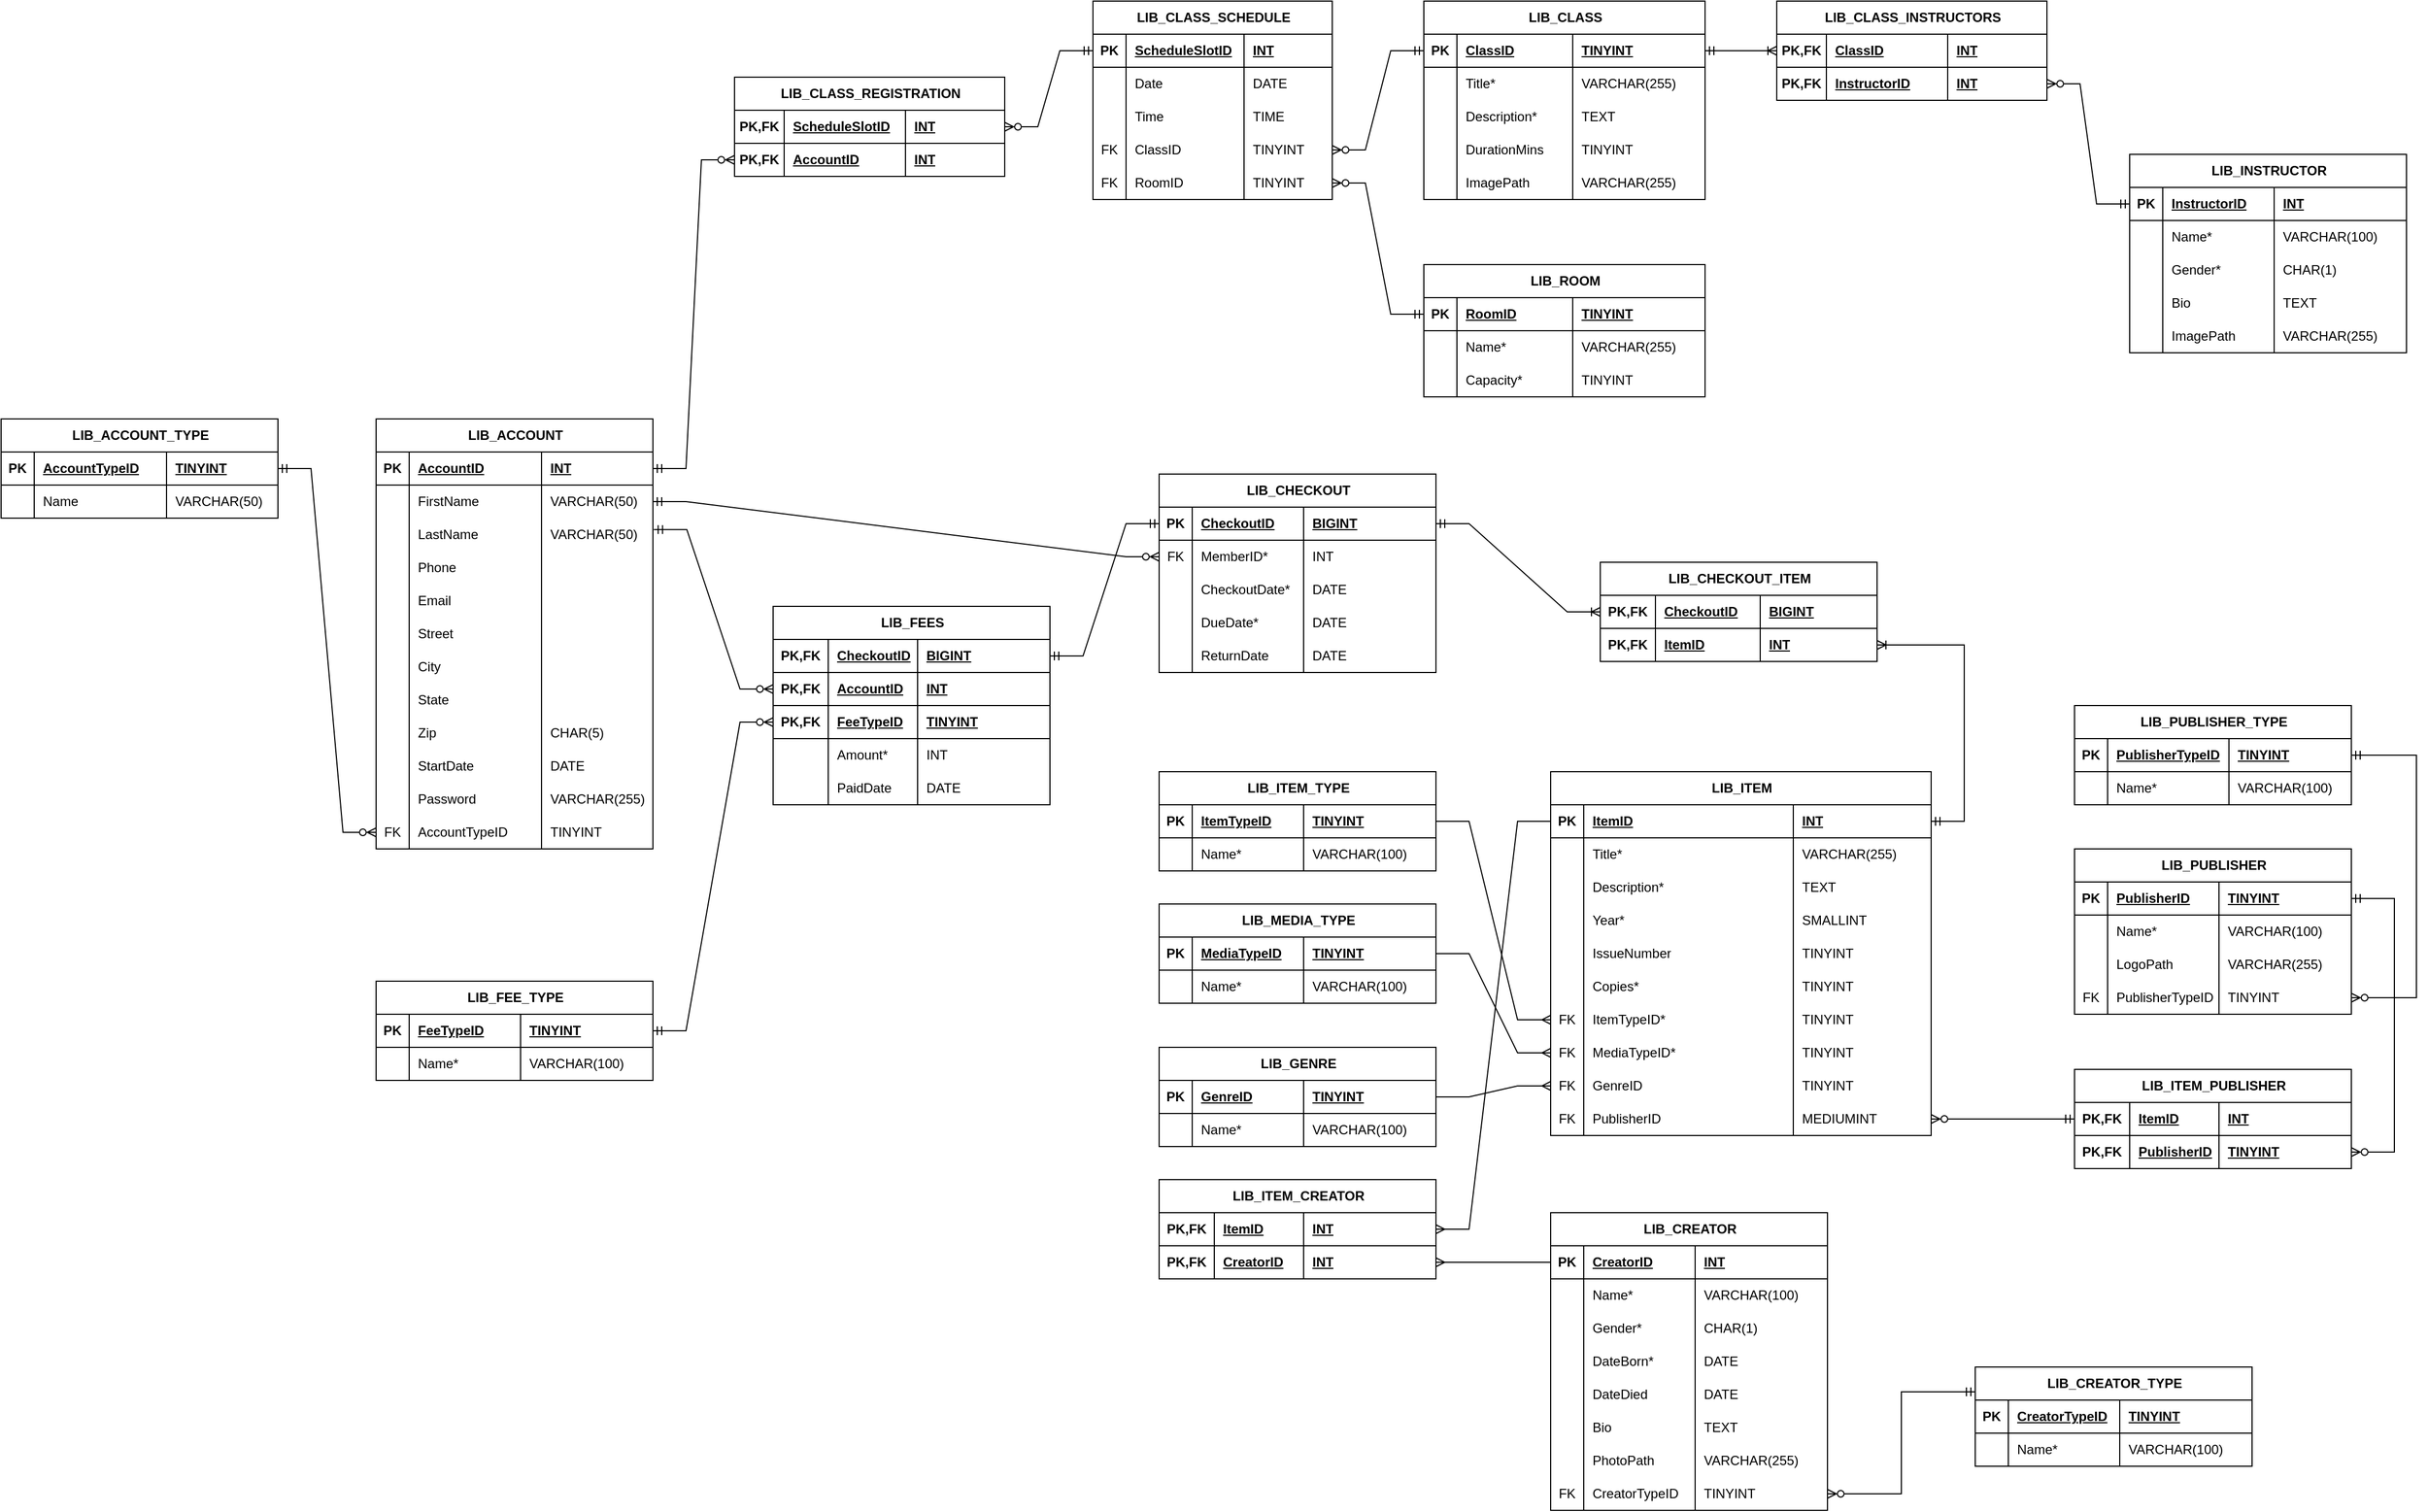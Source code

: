 <mxfile version="24.8.3">
  <diagram name="Page-1" id="DM_aPypuCf8ewQPvxNO2">
    <mxGraphModel dx="2895" dy="1743" grid="1" gridSize="10" guides="1" tooltips="1" connect="1" arrows="1" fold="1" page="1" pageScale="1" pageWidth="850" pageHeight="1100" math="0" shadow="0">
      <root>
        <mxCell id="0" />
        <mxCell id="1" parent="0" />
        <mxCell id="B8qxxwjTu0Nv2TEfiPXR-121" value="LIB_ITEM" style="shape=table;startSize=30;container=1;collapsible=1;childLayout=tableLayout;fixedRows=1;rowLines=0;fontStyle=1;align=center;resizeLast=1;html=1;" parent="1" vertex="1">
          <mxGeometry x="315" y="370" width="345" height="330" as="geometry">
            <mxRectangle x="270" y="110" width="80" height="30" as="alternateBounds" />
          </mxGeometry>
        </mxCell>
        <mxCell id="B8qxxwjTu0Nv2TEfiPXR-122" value="" style="shape=tableRow;horizontal=0;startSize=0;swimlaneHead=0;swimlaneBody=0;fillColor=none;collapsible=0;dropTarget=0;points=[[0,0.5],[1,0.5]];portConstraint=eastwest;top=0;left=0;right=0;bottom=1;" parent="B8qxxwjTu0Nv2TEfiPXR-121" vertex="1">
          <mxGeometry y="30" width="345" height="30" as="geometry" />
        </mxCell>
        <mxCell id="B8qxxwjTu0Nv2TEfiPXR-123" value="PK" style="shape=partialRectangle;connectable=0;fillColor=none;top=0;left=0;bottom=0;right=0;fontStyle=1;overflow=hidden;whiteSpace=wrap;html=1;" parent="B8qxxwjTu0Nv2TEfiPXR-122" vertex="1">
          <mxGeometry width="30" height="30" as="geometry">
            <mxRectangle width="30" height="30" as="alternateBounds" />
          </mxGeometry>
        </mxCell>
        <mxCell id="B8qxxwjTu0Nv2TEfiPXR-124" value="ItemID" style="shape=partialRectangle;connectable=0;fillColor=none;top=0;left=0;bottom=0;right=0;align=left;spacingLeft=6;fontStyle=5;overflow=hidden;whiteSpace=wrap;html=1;" parent="B8qxxwjTu0Nv2TEfiPXR-122" vertex="1">
          <mxGeometry x="30" width="190" height="30" as="geometry">
            <mxRectangle width="190" height="30" as="alternateBounds" />
          </mxGeometry>
        </mxCell>
        <mxCell id="B8qxxwjTu0Nv2TEfiPXR-158" value="INT" style="shape=partialRectangle;connectable=0;fillColor=none;top=0;left=0;bottom=0;right=0;align=left;spacingLeft=6;fontStyle=5;overflow=hidden;whiteSpace=wrap;html=1;" parent="B8qxxwjTu0Nv2TEfiPXR-122" vertex="1">
          <mxGeometry x="220" width="125" height="30" as="geometry">
            <mxRectangle width="125" height="30" as="alternateBounds" />
          </mxGeometry>
        </mxCell>
        <mxCell id="B8qxxwjTu0Nv2TEfiPXR-125" value="" style="shape=tableRow;horizontal=0;startSize=0;swimlaneHead=0;swimlaneBody=0;fillColor=none;collapsible=0;dropTarget=0;points=[[0,0.5],[1,0.5]];portConstraint=eastwest;top=0;left=0;right=0;bottom=0;" parent="B8qxxwjTu0Nv2TEfiPXR-121" vertex="1">
          <mxGeometry y="60" width="345" height="30" as="geometry" />
        </mxCell>
        <mxCell id="B8qxxwjTu0Nv2TEfiPXR-126" value="" style="shape=partialRectangle;connectable=0;fillColor=none;top=0;left=0;bottom=0;right=0;editable=1;overflow=hidden;whiteSpace=wrap;html=1;" parent="B8qxxwjTu0Nv2TEfiPXR-125" vertex="1">
          <mxGeometry width="30" height="30" as="geometry">
            <mxRectangle width="30" height="30" as="alternateBounds" />
          </mxGeometry>
        </mxCell>
        <mxCell id="B8qxxwjTu0Nv2TEfiPXR-127" value="Title*" style="shape=partialRectangle;connectable=0;fillColor=none;top=0;left=0;bottom=0;right=0;align=left;spacingLeft=6;overflow=hidden;whiteSpace=wrap;html=1;" parent="B8qxxwjTu0Nv2TEfiPXR-125" vertex="1">
          <mxGeometry x="30" width="190" height="30" as="geometry">
            <mxRectangle width="190" height="30" as="alternateBounds" />
          </mxGeometry>
        </mxCell>
        <mxCell id="B8qxxwjTu0Nv2TEfiPXR-159" value="VARCHAR(255)" style="shape=partialRectangle;connectable=0;fillColor=none;top=0;left=0;bottom=0;right=0;align=left;spacingLeft=6;overflow=hidden;whiteSpace=wrap;html=1;" parent="B8qxxwjTu0Nv2TEfiPXR-125" vertex="1">
          <mxGeometry x="220" width="125" height="30" as="geometry">
            <mxRectangle width="125" height="30" as="alternateBounds" />
          </mxGeometry>
        </mxCell>
        <mxCell id="B8qxxwjTu0Nv2TEfiPXR-169" style="shape=tableRow;horizontal=0;startSize=0;swimlaneHead=0;swimlaneBody=0;fillColor=none;collapsible=0;dropTarget=0;points=[[0,0.5],[1,0.5]];portConstraint=eastwest;top=0;left=0;right=0;bottom=0;" parent="B8qxxwjTu0Nv2TEfiPXR-121" vertex="1">
          <mxGeometry y="90" width="345" height="30" as="geometry" />
        </mxCell>
        <mxCell id="B8qxxwjTu0Nv2TEfiPXR-170" style="shape=partialRectangle;connectable=0;fillColor=none;top=0;left=0;bottom=0;right=0;editable=1;overflow=hidden;whiteSpace=wrap;html=1;" parent="B8qxxwjTu0Nv2TEfiPXR-169" vertex="1">
          <mxGeometry width="30" height="30" as="geometry">
            <mxRectangle width="30" height="30" as="alternateBounds" />
          </mxGeometry>
        </mxCell>
        <mxCell id="B8qxxwjTu0Nv2TEfiPXR-171" value="Description*" style="shape=partialRectangle;connectable=0;fillColor=none;top=0;left=0;bottom=0;right=0;align=left;spacingLeft=6;overflow=hidden;whiteSpace=wrap;html=1;" parent="B8qxxwjTu0Nv2TEfiPXR-169" vertex="1">
          <mxGeometry x="30" width="190" height="30" as="geometry">
            <mxRectangle width="190" height="30" as="alternateBounds" />
          </mxGeometry>
        </mxCell>
        <mxCell id="B8qxxwjTu0Nv2TEfiPXR-172" value="TEXT" style="shape=partialRectangle;connectable=0;fillColor=none;top=0;left=0;bottom=0;right=0;align=left;spacingLeft=6;overflow=hidden;whiteSpace=wrap;html=1;" parent="B8qxxwjTu0Nv2TEfiPXR-169" vertex="1">
          <mxGeometry x="220" width="125" height="30" as="geometry">
            <mxRectangle width="125" height="30" as="alternateBounds" />
          </mxGeometry>
        </mxCell>
        <mxCell id="B8qxxwjTu0Nv2TEfiPXR-143" style="shape=tableRow;horizontal=0;startSize=0;swimlaneHead=0;swimlaneBody=0;fillColor=none;collapsible=0;dropTarget=0;points=[[0,0.5],[1,0.5]];portConstraint=eastwest;top=0;left=0;right=0;bottom=0;" parent="B8qxxwjTu0Nv2TEfiPXR-121" vertex="1">
          <mxGeometry y="120" width="345" height="30" as="geometry" />
        </mxCell>
        <mxCell id="B8qxxwjTu0Nv2TEfiPXR-144" style="shape=partialRectangle;connectable=0;fillColor=none;top=0;left=0;bottom=0;right=0;editable=1;overflow=hidden;whiteSpace=wrap;html=1;" parent="B8qxxwjTu0Nv2TEfiPXR-143" vertex="1">
          <mxGeometry width="30" height="30" as="geometry">
            <mxRectangle width="30" height="30" as="alternateBounds" />
          </mxGeometry>
        </mxCell>
        <mxCell id="B8qxxwjTu0Nv2TEfiPXR-145" value="Year*" style="shape=partialRectangle;connectable=0;fillColor=none;top=0;left=0;bottom=0;right=0;align=left;spacingLeft=6;overflow=hidden;whiteSpace=wrap;html=1;" parent="B8qxxwjTu0Nv2TEfiPXR-143" vertex="1">
          <mxGeometry x="30" width="190" height="30" as="geometry">
            <mxRectangle width="190" height="30" as="alternateBounds" />
          </mxGeometry>
        </mxCell>
        <mxCell id="B8qxxwjTu0Nv2TEfiPXR-160" value="SMALLINT" style="shape=partialRectangle;connectable=0;fillColor=none;top=0;left=0;bottom=0;right=0;align=left;spacingLeft=6;overflow=hidden;whiteSpace=wrap;html=1;" parent="B8qxxwjTu0Nv2TEfiPXR-143" vertex="1">
          <mxGeometry x="220" width="125" height="30" as="geometry">
            <mxRectangle width="125" height="30" as="alternateBounds" />
          </mxGeometry>
        </mxCell>
        <mxCell id="B8qxxwjTu0Nv2TEfiPXR-155" style="shape=tableRow;horizontal=0;startSize=0;swimlaneHead=0;swimlaneBody=0;fillColor=none;collapsible=0;dropTarget=0;points=[[0,0.5],[1,0.5]];portConstraint=eastwest;top=0;left=0;right=0;bottom=0;" parent="B8qxxwjTu0Nv2TEfiPXR-121" vertex="1">
          <mxGeometry y="150" width="345" height="30" as="geometry" />
        </mxCell>
        <mxCell id="B8qxxwjTu0Nv2TEfiPXR-156" style="shape=partialRectangle;connectable=0;fillColor=none;top=0;left=0;bottom=0;right=0;editable=1;overflow=hidden;whiteSpace=wrap;html=1;" parent="B8qxxwjTu0Nv2TEfiPXR-155" vertex="1">
          <mxGeometry width="30" height="30" as="geometry">
            <mxRectangle width="30" height="30" as="alternateBounds" />
          </mxGeometry>
        </mxCell>
        <mxCell id="B8qxxwjTu0Nv2TEfiPXR-157" value="IssueNumber" style="shape=partialRectangle;connectable=0;fillColor=none;top=0;left=0;bottom=0;right=0;align=left;spacingLeft=6;overflow=hidden;whiteSpace=wrap;html=1;" parent="B8qxxwjTu0Nv2TEfiPXR-155" vertex="1">
          <mxGeometry x="30" width="190" height="30" as="geometry">
            <mxRectangle width="190" height="30" as="alternateBounds" />
          </mxGeometry>
        </mxCell>
        <mxCell id="B8qxxwjTu0Nv2TEfiPXR-161" value="TINYINT" style="shape=partialRectangle;connectable=0;fillColor=none;top=0;left=0;bottom=0;right=0;align=left;spacingLeft=6;overflow=hidden;whiteSpace=wrap;html=1;" parent="B8qxxwjTu0Nv2TEfiPXR-155" vertex="1">
          <mxGeometry x="220" width="125" height="30" as="geometry">
            <mxRectangle width="125" height="30" as="alternateBounds" />
          </mxGeometry>
        </mxCell>
        <mxCell id="B8qxxwjTu0Nv2TEfiPXR-373" style="shape=tableRow;horizontal=0;startSize=0;swimlaneHead=0;swimlaneBody=0;fillColor=none;collapsible=0;dropTarget=0;points=[[0,0.5],[1,0.5]];portConstraint=eastwest;top=0;left=0;right=0;bottom=0;" parent="B8qxxwjTu0Nv2TEfiPXR-121" vertex="1">
          <mxGeometry y="180" width="345" height="30" as="geometry" />
        </mxCell>
        <mxCell id="B8qxxwjTu0Nv2TEfiPXR-374" style="shape=partialRectangle;connectable=0;fillColor=none;top=0;left=0;bottom=0;right=0;editable=1;overflow=hidden;whiteSpace=wrap;html=1;" parent="B8qxxwjTu0Nv2TEfiPXR-373" vertex="1">
          <mxGeometry width="30" height="30" as="geometry">
            <mxRectangle width="30" height="30" as="alternateBounds" />
          </mxGeometry>
        </mxCell>
        <mxCell id="B8qxxwjTu0Nv2TEfiPXR-375" value="Copies*" style="shape=partialRectangle;connectable=0;fillColor=none;top=0;left=0;bottom=0;right=0;align=left;spacingLeft=6;overflow=hidden;whiteSpace=wrap;html=1;" parent="B8qxxwjTu0Nv2TEfiPXR-373" vertex="1">
          <mxGeometry x="30" width="190" height="30" as="geometry">
            <mxRectangle width="190" height="30" as="alternateBounds" />
          </mxGeometry>
        </mxCell>
        <mxCell id="B8qxxwjTu0Nv2TEfiPXR-376" value="TINYINT" style="shape=partialRectangle;connectable=0;fillColor=none;top=0;left=0;bottom=0;right=0;align=left;spacingLeft=6;overflow=hidden;whiteSpace=wrap;html=1;" parent="B8qxxwjTu0Nv2TEfiPXR-373" vertex="1">
          <mxGeometry x="220" width="125" height="30" as="geometry">
            <mxRectangle width="125" height="30" as="alternateBounds" />
          </mxGeometry>
        </mxCell>
        <mxCell id="B8qxxwjTu0Nv2TEfiPXR-128" value="" style="shape=tableRow;horizontal=0;startSize=0;swimlaneHead=0;swimlaneBody=0;fillColor=none;collapsible=0;dropTarget=0;points=[[0,0.5],[1,0.5]];portConstraint=eastwest;top=0;left=0;right=0;bottom=0;" parent="B8qxxwjTu0Nv2TEfiPXR-121" vertex="1">
          <mxGeometry y="210" width="345" height="30" as="geometry" />
        </mxCell>
        <mxCell id="B8qxxwjTu0Nv2TEfiPXR-129" value="FK" style="shape=partialRectangle;connectable=0;fillColor=none;top=0;left=0;bottom=0;right=0;editable=1;overflow=hidden;whiteSpace=wrap;html=1;" parent="B8qxxwjTu0Nv2TEfiPXR-128" vertex="1">
          <mxGeometry width="30" height="30" as="geometry">
            <mxRectangle width="30" height="30" as="alternateBounds" />
          </mxGeometry>
        </mxCell>
        <mxCell id="B8qxxwjTu0Nv2TEfiPXR-130" value="ItemTypeID*" style="shape=partialRectangle;connectable=0;fillColor=none;top=0;left=0;bottom=0;right=0;align=left;spacingLeft=6;overflow=hidden;whiteSpace=wrap;html=1;" parent="B8qxxwjTu0Nv2TEfiPXR-128" vertex="1">
          <mxGeometry x="30" width="190" height="30" as="geometry">
            <mxRectangle width="190" height="30" as="alternateBounds" />
          </mxGeometry>
        </mxCell>
        <mxCell id="B8qxxwjTu0Nv2TEfiPXR-162" value="TINYINT" style="shape=partialRectangle;connectable=0;fillColor=none;top=0;left=0;bottom=0;right=0;align=left;spacingLeft=6;overflow=hidden;whiteSpace=wrap;html=1;" parent="B8qxxwjTu0Nv2TEfiPXR-128" vertex="1">
          <mxGeometry x="220" width="125" height="30" as="geometry">
            <mxRectangle width="125" height="30" as="alternateBounds" />
          </mxGeometry>
        </mxCell>
        <mxCell id="B8qxxwjTu0Nv2TEfiPXR-131" value="" style="shape=tableRow;horizontal=0;startSize=0;swimlaneHead=0;swimlaneBody=0;fillColor=none;collapsible=0;dropTarget=0;points=[[0,0.5],[1,0.5]];portConstraint=eastwest;top=0;left=0;right=0;bottom=0;" parent="B8qxxwjTu0Nv2TEfiPXR-121" vertex="1">
          <mxGeometry y="240" width="345" height="30" as="geometry" />
        </mxCell>
        <mxCell id="B8qxxwjTu0Nv2TEfiPXR-132" value="FK" style="shape=partialRectangle;connectable=0;fillColor=none;top=0;left=0;bottom=0;right=0;editable=1;overflow=hidden;whiteSpace=wrap;html=1;" parent="B8qxxwjTu0Nv2TEfiPXR-131" vertex="1">
          <mxGeometry width="30" height="30" as="geometry">
            <mxRectangle width="30" height="30" as="alternateBounds" />
          </mxGeometry>
        </mxCell>
        <mxCell id="B8qxxwjTu0Nv2TEfiPXR-133" value="MediaTypeID*" style="shape=partialRectangle;connectable=0;fillColor=none;top=0;left=0;bottom=0;right=0;align=left;spacingLeft=6;overflow=hidden;whiteSpace=wrap;html=1;" parent="B8qxxwjTu0Nv2TEfiPXR-131" vertex="1">
          <mxGeometry x="30" width="190" height="30" as="geometry">
            <mxRectangle width="190" height="30" as="alternateBounds" />
          </mxGeometry>
        </mxCell>
        <mxCell id="B8qxxwjTu0Nv2TEfiPXR-163" value="TINYINT" style="shape=partialRectangle;connectable=0;fillColor=none;top=0;left=0;bottom=0;right=0;align=left;spacingLeft=6;overflow=hidden;whiteSpace=wrap;html=1;" parent="B8qxxwjTu0Nv2TEfiPXR-131" vertex="1">
          <mxGeometry x="220" width="125" height="30" as="geometry">
            <mxRectangle width="125" height="30" as="alternateBounds" />
          </mxGeometry>
        </mxCell>
        <mxCell id="B8qxxwjTu0Nv2TEfiPXR-146" style="shape=tableRow;horizontal=0;startSize=0;swimlaneHead=0;swimlaneBody=0;fillColor=none;collapsible=0;dropTarget=0;points=[[0,0.5],[1,0.5]];portConstraint=eastwest;top=0;left=0;right=0;bottom=0;" parent="B8qxxwjTu0Nv2TEfiPXR-121" vertex="1">
          <mxGeometry y="270" width="345" height="30" as="geometry" />
        </mxCell>
        <mxCell id="B8qxxwjTu0Nv2TEfiPXR-147" value="FK" style="shape=partialRectangle;connectable=0;fillColor=none;top=0;left=0;bottom=0;right=0;editable=1;overflow=hidden;whiteSpace=wrap;html=1;" parent="B8qxxwjTu0Nv2TEfiPXR-146" vertex="1">
          <mxGeometry width="30" height="30" as="geometry">
            <mxRectangle width="30" height="30" as="alternateBounds" />
          </mxGeometry>
        </mxCell>
        <mxCell id="B8qxxwjTu0Nv2TEfiPXR-148" value="GenreID" style="shape=partialRectangle;connectable=0;fillColor=none;top=0;left=0;bottom=0;right=0;align=left;spacingLeft=6;overflow=hidden;whiteSpace=wrap;html=1;" parent="B8qxxwjTu0Nv2TEfiPXR-146" vertex="1">
          <mxGeometry x="30" width="190" height="30" as="geometry">
            <mxRectangle width="190" height="30" as="alternateBounds" />
          </mxGeometry>
        </mxCell>
        <mxCell id="B8qxxwjTu0Nv2TEfiPXR-164" value="TINYINT" style="shape=partialRectangle;connectable=0;fillColor=none;top=0;left=0;bottom=0;right=0;align=left;spacingLeft=6;overflow=hidden;whiteSpace=wrap;html=1;" parent="B8qxxwjTu0Nv2TEfiPXR-146" vertex="1">
          <mxGeometry x="220" width="125" height="30" as="geometry">
            <mxRectangle width="125" height="30" as="alternateBounds" />
          </mxGeometry>
        </mxCell>
        <mxCell id="B8qxxwjTu0Nv2TEfiPXR-149" style="shape=tableRow;horizontal=0;startSize=0;swimlaneHead=0;swimlaneBody=0;fillColor=none;collapsible=0;dropTarget=0;points=[[0,0.5],[1,0.5]];portConstraint=eastwest;top=0;left=0;right=0;bottom=0;" parent="B8qxxwjTu0Nv2TEfiPXR-121" vertex="1">
          <mxGeometry y="300" width="345" height="30" as="geometry" />
        </mxCell>
        <mxCell id="B8qxxwjTu0Nv2TEfiPXR-150" value="FK" style="shape=partialRectangle;connectable=0;fillColor=none;top=0;left=0;bottom=0;right=0;editable=1;overflow=hidden;whiteSpace=wrap;html=1;" parent="B8qxxwjTu0Nv2TEfiPXR-149" vertex="1">
          <mxGeometry width="30" height="30" as="geometry">
            <mxRectangle width="30" height="30" as="alternateBounds" />
          </mxGeometry>
        </mxCell>
        <mxCell id="B8qxxwjTu0Nv2TEfiPXR-151" value="PublisherID" style="shape=partialRectangle;connectable=0;fillColor=none;top=0;left=0;bottom=0;right=0;align=left;spacingLeft=6;overflow=hidden;whiteSpace=wrap;html=1;" parent="B8qxxwjTu0Nv2TEfiPXR-149" vertex="1">
          <mxGeometry x="30" width="190" height="30" as="geometry">
            <mxRectangle width="190" height="30" as="alternateBounds" />
          </mxGeometry>
        </mxCell>
        <mxCell id="B8qxxwjTu0Nv2TEfiPXR-167" value="MEDIUMINT" style="shape=partialRectangle;connectable=0;fillColor=none;top=0;left=0;bottom=0;right=0;align=left;spacingLeft=6;overflow=hidden;whiteSpace=wrap;html=1;" parent="B8qxxwjTu0Nv2TEfiPXR-149" vertex="1">
          <mxGeometry x="220" width="125" height="30" as="geometry">
            <mxRectangle width="125" height="30" as="alternateBounds" />
          </mxGeometry>
        </mxCell>
        <mxCell id="B8qxxwjTu0Nv2TEfiPXR-173" value="LIB_ITEM_TYPE" style="shape=table;startSize=30;container=1;collapsible=1;childLayout=tableLayout;fixedRows=1;rowLines=0;fontStyle=1;align=center;resizeLast=1;html=1;" parent="1" vertex="1">
          <mxGeometry x="-40" y="370" width="251" height="90" as="geometry">
            <mxRectangle x="270" y="110" width="80" height="30" as="alternateBounds" />
          </mxGeometry>
        </mxCell>
        <mxCell id="B8qxxwjTu0Nv2TEfiPXR-174" value="" style="shape=tableRow;horizontal=0;startSize=0;swimlaneHead=0;swimlaneBody=0;fillColor=none;collapsible=0;dropTarget=0;points=[[0,0.5],[1,0.5]];portConstraint=eastwest;top=0;left=0;right=0;bottom=1;" parent="B8qxxwjTu0Nv2TEfiPXR-173" vertex="1">
          <mxGeometry y="30" width="251" height="30" as="geometry" />
        </mxCell>
        <mxCell id="B8qxxwjTu0Nv2TEfiPXR-175" value="PK" style="shape=partialRectangle;connectable=0;fillColor=none;top=0;left=0;bottom=0;right=0;fontStyle=1;overflow=hidden;whiteSpace=wrap;html=1;" parent="B8qxxwjTu0Nv2TEfiPXR-174" vertex="1">
          <mxGeometry width="30" height="30" as="geometry">
            <mxRectangle width="30" height="30" as="alternateBounds" />
          </mxGeometry>
        </mxCell>
        <mxCell id="B8qxxwjTu0Nv2TEfiPXR-176" value="ItemTypeID" style="shape=partialRectangle;connectable=0;fillColor=none;top=0;left=0;bottom=0;right=0;align=left;spacingLeft=6;fontStyle=5;overflow=hidden;whiteSpace=wrap;html=1;" parent="B8qxxwjTu0Nv2TEfiPXR-174" vertex="1">
          <mxGeometry x="30" width="101" height="30" as="geometry">
            <mxRectangle width="101" height="30" as="alternateBounds" />
          </mxGeometry>
        </mxCell>
        <mxCell id="B8qxxwjTu0Nv2TEfiPXR-177" value="TINYINT" style="shape=partialRectangle;connectable=0;fillColor=none;top=0;left=0;bottom=0;right=0;align=left;spacingLeft=6;fontStyle=5;overflow=hidden;whiteSpace=wrap;html=1;" parent="B8qxxwjTu0Nv2TEfiPXR-174" vertex="1">
          <mxGeometry x="131" width="120" height="30" as="geometry">
            <mxRectangle width="120" height="30" as="alternateBounds" />
          </mxGeometry>
        </mxCell>
        <mxCell id="B8qxxwjTu0Nv2TEfiPXR-178" value="" style="shape=tableRow;horizontal=0;startSize=0;swimlaneHead=0;swimlaneBody=0;fillColor=none;collapsible=0;dropTarget=0;points=[[0,0.5],[1,0.5]];portConstraint=eastwest;top=0;left=0;right=0;bottom=0;" parent="B8qxxwjTu0Nv2TEfiPXR-173" vertex="1">
          <mxGeometry y="60" width="251" height="30" as="geometry" />
        </mxCell>
        <mxCell id="B8qxxwjTu0Nv2TEfiPXR-179" value="" style="shape=partialRectangle;connectable=0;fillColor=none;top=0;left=0;bottom=0;right=0;editable=1;overflow=hidden;whiteSpace=wrap;html=1;" parent="B8qxxwjTu0Nv2TEfiPXR-178" vertex="1">
          <mxGeometry width="30" height="30" as="geometry">
            <mxRectangle width="30" height="30" as="alternateBounds" />
          </mxGeometry>
        </mxCell>
        <mxCell id="B8qxxwjTu0Nv2TEfiPXR-180" value="Name*" style="shape=partialRectangle;connectable=0;fillColor=none;top=0;left=0;bottom=0;right=0;align=left;spacingLeft=6;overflow=hidden;whiteSpace=wrap;html=1;" parent="B8qxxwjTu0Nv2TEfiPXR-178" vertex="1">
          <mxGeometry x="30" width="101" height="30" as="geometry">
            <mxRectangle width="101" height="30" as="alternateBounds" />
          </mxGeometry>
        </mxCell>
        <mxCell id="B8qxxwjTu0Nv2TEfiPXR-181" value="VARCHAR(100)" style="shape=partialRectangle;connectable=0;fillColor=none;top=0;left=0;bottom=0;right=0;align=left;spacingLeft=6;overflow=hidden;whiteSpace=wrap;html=1;" parent="B8qxxwjTu0Nv2TEfiPXR-178" vertex="1">
          <mxGeometry x="131" width="120" height="30" as="geometry">
            <mxRectangle width="120" height="30" as="alternateBounds" />
          </mxGeometry>
        </mxCell>
        <mxCell id="B8qxxwjTu0Nv2TEfiPXR-222" value="LIB_MEDIA_TYPE" style="shape=table;startSize=30;container=1;collapsible=1;childLayout=tableLayout;fixedRows=1;rowLines=0;fontStyle=1;align=center;resizeLast=1;html=1;" parent="1" vertex="1">
          <mxGeometry x="-40" y="490" width="251" height="90" as="geometry">
            <mxRectangle x="270" y="110" width="80" height="30" as="alternateBounds" />
          </mxGeometry>
        </mxCell>
        <mxCell id="B8qxxwjTu0Nv2TEfiPXR-223" value="" style="shape=tableRow;horizontal=0;startSize=0;swimlaneHead=0;swimlaneBody=0;fillColor=none;collapsible=0;dropTarget=0;points=[[0,0.5],[1,0.5]];portConstraint=eastwest;top=0;left=0;right=0;bottom=1;" parent="B8qxxwjTu0Nv2TEfiPXR-222" vertex="1">
          <mxGeometry y="30" width="251" height="30" as="geometry" />
        </mxCell>
        <mxCell id="B8qxxwjTu0Nv2TEfiPXR-224" value="PK" style="shape=partialRectangle;connectable=0;fillColor=none;top=0;left=0;bottom=0;right=0;fontStyle=1;overflow=hidden;whiteSpace=wrap;html=1;" parent="B8qxxwjTu0Nv2TEfiPXR-223" vertex="1">
          <mxGeometry width="30" height="30" as="geometry">
            <mxRectangle width="30" height="30" as="alternateBounds" />
          </mxGeometry>
        </mxCell>
        <mxCell id="B8qxxwjTu0Nv2TEfiPXR-225" value="MediaTypeID" style="shape=partialRectangle;connectable=0;fillColor=none;top=0;left=0;bottom=0;right=0;align=left;spacingLeft=6;fontStyle=5;overflow=hidden;whiteSpace=wrap;html=1;" parent="B8qxxwjTu0Nv2TEfiPXR-223" vertex="1">
          <mxGeometry x="30" width="101" height="30" as="geometry">
            <mxRectangle width="101" height="30" as="alternateBounds" />
          </mxGeometry>
        </mxCell>
        <mxCell id="B8qxxwjTu0Nv2TEfiPXR-226" value="TINYINT" style="shape=partialRectangle;connectable=0;fillColor=none;top=0;left=0;bottom=0;right=0;align=left;spacingLeft=6;fontStyle=5;overflow=hidden;whiteSpace=wrap;html=1;" parent="B8qxxwjTu0Nv2TEfiPXR-223" vertex="1">
          <mxGeometry x="131" width="120" height="30" as="geometry">
            <mxRectangle width="120" height="30" as="alternateBounds" />
          </mxGeometry>
        </mxCell>
        <mxCell id="B8qxxwjTu0Nv2TEfiPXR-227" value="" style="shape=tableRow;horizontal=0;startSize=0;swimlaneHead=0;swimlaneBody=0;fillColor=none;collapsible=0;dropTarget=0;points=[[0,0.5],[1,0.5]];portConstraint=eastwest;top=0;left=0;right=0;bottom=0;" parent="B8qxxwjTu0Nv2TEfiPXR-222" vertex="1">
          <mxGeometry y="60" width="251" height="30" as="geometry" />
        </mxCell>
        <mxCell id="B8qxxwjTu0Nv2TEfiPXR-228" value="" style="shape=partialRectangle;connectable=0;fillColor=none;top=0;left=0;bottom=0;right=0;editable=1;overflow=hidden;whiteSpace=wrap;html=1;" parent="B8qxxwjTu0Nv2TEfiPXR-227" vertex="1">
          <mxGeometry width="30" height="30" as="geometry">
            <mxRectangle width="30" height="30" as="alternateBounds" />
          </mxGeometry>
        </mxCell>
        <mxCell id="B8qxxwjTu0Nv2TEfiPXR-229" value="Name*" style="shape=partialRectangle;connectable=0;fillColor=none;top=0;left=0;bottom=0;right=0;align=left;spacingLeft=6;overflow=hidden;whiteSpace=wrap;html=1;" parent="B8qxxwjTu0Nv2TEfiPXR-227" vertex="1">
          <mxGeometry x="30" width="101" height="30" as="geometry">
            <mxRectangle width="101" height="30" as="alternateBounds" />
          </mxGeometry>
        </mxCell>
        <mxCell id="B8qxxwjTu0Nv2TEfiPXR-230" value="VARCHAR(100)" style="shape=partialRectangle;connectable=0;fillColor=none;top=0;left=0;bottom=0;right=0;align=left;spacingLeft=6;overflow=hidden;whiteSpace=wrap;html=1;" parent="B8qxxwjTu0Nv2TEfiPXR-227" vertex="1">
          <mxGeometry x="131" width="120" height="30" as="geometry">
            <mxRectangle width="120" height="30" as="alternateBounds" />
          </mxGeometry>
        </mxCell>
        <mxCell id="B8qxxwjTu0Nv2TEfiPXR-231" value="LIB_GENRE" style="shape=table;startSize=30;container=1;collapsible=1;childLayout=tableLayout;fixedRows=1;rowLines=0;fontStyle=1;align=center;resizeLast=1;html=1;" parent="1" vertex="1">
          <mxGeometry x="-40" y="620" width="251" height="90" as="geometry">
            <mxRectangle x="270" y="110" width="80" height="30" as="alternateBounds" />
          </mxGeometry>
        </mxCell>
        <mxCell id="B8qxxwjTu0Nv2TEfiPXR-232" value="" style="shape=tableRow;horizontal=0;startSize=0;swimlaneHead=0;swimlaneBody=0;fillColor=none;collapsible=0;dropTarget=0;points=[[0,0.5],[1,0.5]];portConstraint=eastwest;top=0;left=0;right=0;bottom=1;" parent="B8qxxwjTu0Nv2TEfiPXR-231" vertex="1">
          <mxGeometry y="30" width="251" height="30" as="geometry" />
        </mxCell>
        <mxCell id="B8qxxwjTu0Nv2TEfiPXR-233" value="PK" style="shape=partialRectangle;connectable=0;fillColor=none;top=0;left=0;bottom=0;right=0;fontStyle=1;overflow=hidden;whiteSpace=wrap;html=1;" parent="B8qxxwjTu0Nv2TEfiPXR-232" vertex="1">
          <mxGeometry width="30" height="30" as="geometry">
            <mxRectangle width="30" height="30" as="alternateBounds" />
          </mxGeometry>
        </mxCell>
        <mxCell id="B8qxxwjTu0Nv2TEfiPXR-234" value="GenreID" style="shape=partialRectangle;connectable=0;fillColor=none;top=0;left=0;bottom=0;right=0;align=left;spacingLeft=6;fontStyle=5;overflow=hidden;whiteSpace=wrap;html=1;" parent="B8qxxwjTu0Nv2TEfiPXR-232" vertex="1">
          <mxGeometry x="30" width="101" height="30" as="geometry">
            <mxRectangle width="101" height="30" as="alternateBounds" />
          </mxGeometry>
        </mxCell>
        <mxCell id="B8qxxwjTu0Nv2TEfiPXR-235" value="TINYINT" style="shape=partialRectangle;connectable=0;fillColor=none;top=0;left=0;bottom=0;right=0;align=left;spacingLeft=6;fontStyle=5;overflow=hidden;whiteSpace=wrap;html=1;" parent="B8qxxwjTu0Nv2TEfiPXR-232" vertex="1">
          <mxGeometry x="131" width="120" height="30" as="geometry">
            <mxRectangle width="120" height="30" as="alternateBounds" />
          </mxGeometry>
        </mxCell>
        <mxCell id="B8qxxwjTu0Nv2TEfiPXR-236" value="" style="shape=tableRow;horizontal=0;startSize=0;swimlaneHead=0;swimlaneBody=0;fillColor=none;collapsible=0;dropTarget=0;points=[[0,0.5],[1,0.5]];portConstraint=eastwest;top=0;left=0;right=0;bottom=0;" parent="B8qxxwjTu0Nv2TEfiPXR-231" vertex="1">
          <mxGeometry y="60" width="251" height="30" as="geometry" />
        </mxCell>
        <mxCell id="B8qxxwjTu0Nv2TEfiPXR-237" value="" style="shape=partialRectangle;connectable=0;fillColor=none;top=0;left=0;bottom=0;right=0;editable=1;overflow=hidden;whiteSpace=wrap;html=1;" parent="B8qxxwjTu0Nv2TEfiPXR-236" vertex="1">
          <mxGeometry width="30" height="30" as="geometry">
            <mxRectangle width="30" height="30" as="alternateBounds" />
          </mxGeometry>
        </mxCell>
        <mxCell id="B8qxxwjTu0Nv2TEfiPXR-238" value="Name*" style="shape=partialRectangle;connectable=0;fillColor=none;top=0;left=0;bottom=0;right=0;align=left;spacingLeft=6;overflow=hidden;whiteSpace=wrap;html=1;" parent="B8qxxwjTu0Nv2TEfiPXR-236" vertex="1">
          <mxGeometry x="30" width="101" height="30" as="geometry">
            <mxRectangle width="101" height="30" as="alternateBounds" />
          </mxGeometry>
        </mxCell>
        <mxCell id="B8qxxwjTu0Nv2TEfiPXR-239" value="VARCHAR(100)" style="shape=partialRectangle;connectable=0;fillColor=none;top=0;left=0;bottom=0;right=0;align=left;spacingLeft=6;overflow=hidden;whiteSpace=wrap;html=1;" parent="B8qxxwjTu0Nv2TEfiPXR-236" vertex="1">
          <mxGeometry x="131" width="120" height="30" as="geometry">
            <mxRectangle width="120" height="30" as="alternateBounds" />
          </mxGeometry>
        </mxCell>
        <mxCell id="B8qxxwjTu0Nv2TEfiPXR-240" value="LIB_ITEM_CREATOR" style="shape=table;startSize=30;container=1;collapsible=1;childLayout=tableLayout;fixedRows=1;rowLines=0;fontStyle=1;align=center;resizeLast=1;html=1;" parent="1" vertex="1">
          <mxGeometry x="-40" y="740" width="251" height="90" as="geometry">
            <mxRectangle x="270" y="110" width="80" height="30" as="alternateBounds" />
          </mxGeometry>
        </mxCell>
        <mxCell id="B8qxxwjTu0Nv2TEfiPXR-241" value="" style="shape=tableRow;horizontal=0;startSize=0;swimlaneHead=0;swimlaneBody=0;fillColor=none;collapsible=0;dropTarget=0;points=[[0,0.5],[1,0.5]];portConstraint=eastwest;top=0;left=0;right=0;bottom=1;" parent="B8qxxwjTu0Nv2TEfiPXR-240" vertex="1">
          <mxGeometry y="30" width="251" height="30" as="geometry" />
        </mxCell>
        <mxCell id="B8qxxwjTu0Nv2TEfiPXR-242" value="PK,FK" style="shape=partialRectangle;connectable=0;fillColor=none;top=0;left=0;bottom=0;right=0;fontStyle=1;overflow=hidden;whiteSpace=wrap;html=1;" parent="B8qxxwjTu0Nv2TEfiPXR-241" vertex="1">
          <mxGeometry width="50" height="30" as="geometry">
            <mxRectangle width="50" height="30" as="alternateBounds" />
          </mxGeometry>
        </mxCell>
        <mxCell id="B8qxxwjTu0Nv2TEfiPXR-243" value="ItemID" style="shape=partialRectangle;connectable=0;fillColor=none;top=0;left=0;bottom=0;right=0;align=left;spacingLeft=6;fontStyle=5;overflow=hidden;whiteSpace=wrap;html=1;" parent="B8qxxwjTu0Nv2TEfiPXR-241" vertex="1">
          <mxGeometry x="50" width="81" height="30" as="geometry">
            <mxRectangle width="81" height="30" as="alternateBounds" />
          </mxGeometry>
        </mxCell>
        <mxCell id="B8qxxwjTu0Nv2TEfiPXR-244" value="INT" style="shape=partialRectangle;connectable=0;fillColor=none;top=0;left=0;bottom=0;right=0;align=left;spacingLeft=6;fontStyle=5;overflow=hidden;whiteSpace=wrap;html=1;" parent="B8qxxwjTu0Nv2TEfiPXR-241" vertex="1">
          <mxGeometry x="131" width="120" height="30" as="geometry">
            <mxRectangle width="120" height="30" as="alternateBounds" />
          </mxGeometry>
        </mxCell>
        <mxCell id="B8qxxwjTu0Nv2TEfiPXR-368" style="shape=tableRow;horizontal=0;startSize=0;swimlaneHead=0;swimlaneBody=0;fillColor=none;collapsible=0;dropTarget=0;points=[[0,0.5],[1,0.5]];portConstraint=eastwest;top=0;left=0;right=0;bottom=1;" parent="B8qxxwjTu0Nv2TEfiPXR-240" vertex="1">
          <mxGeometry y="60" width="251" height="30" as="geometry" />
        </mxCell>
        <mxCell id="B8qxxwjTu0Nv2TEfiPXR-369" value="PK,FK" style="shape=partialRectangle;connectable=0;fillColor=none;top=0;left=0;bottom=0;right=0;fontStyle=1;overflow=hidden;whiteSpace=wrap;html=1;" parent="B8qxxwjTu0Nv2TEfiPXR-368" vertex="1">
          <mxGeometry width="50" height="30" as="geometry">
            <mxRectangle width="50" height="30" as="alternateBounds" />
          </mxGeometry>
        </mxCell>
        <mxCell id="B8qxxwjTu0Nv2TEfiPXR-370" value="CreatorID" style="shape=partialRectangle;connectable=0;fillColor=none;top=0;left=0;bottom=0;right=0;align=left;spacingLeft=6;fontStyle=5;overflow=hidden;whiteSpace=wrap;html=1;" parent="B8qxxwjTu0Nv2TEfiPXR-368" vertex="1">
          <mxGeometry x="50" width="81" height="30" as="geometry">
            <mxRectangle width="81" height="30" as="alternateBounds" />
          </mxGeometry>
        </mxCell>
        <mxCell id="B8qxxwjTu0Nv2TEfiPXR-371" value="INT" style="shape=partialRectangle;connectable=0;fillColor=none;top=0;left=0;bottom=0;right=0;align=left;spacingLeft=6;fontStyle=5;overflow=hidden;whiteSpace=wrap;html=1;" parent="B8qxxwjTu0Nv2TEfiPXR-368" vertex="1">
          <mxGeometry x="131" width="120" height="30" as="geometry">
            <mxRectangle width="120" height="30" as="alternateBounds" />
          </mxGeometry>
        </mxCell>
        <mxCell id="G5ABx4-4G734obWGQl8M-9" style="edgeStyle=orthogonalEdgeStyle;rounded=0;orthogonalLoop=1;jettySize=auto;html=1;exitX=0;exitY=0.25;exitDx=0;exitDy=0;entryX=1;entryY=0.5;entryDx=0;entryDy=0;endArrow=ERzeroToMany;endFill=0;startArrow=ERmandOne;startFill=0;" edge="1" parent="1" source="B8qxxwjTu0Nv2TEfiPXR-249" target="G5ABx4-4G734obWGQl8M-5">
          <mxGeometry relative="1" as="geometry" />
        </mxCell>
        <mxCell id="B8qxxwjTu0Nv2TEfiPXR-249" value="LIB_CREATOR_TYPE" style="shape=table;startSize=30;container=1;collapsible=1;childLayout=tableLayout;fixedRows=1;rowLines=0;fontStyle=1;align=center;resizeLast=1;html=1;" parent="1" vertex="1">
          <mxGeometry x="700" y="910" width="251" height="90" as="geometry">
            <mxRectangle x="270" y="110" width="80" height="30" as="alternateBounds" />
          </mxGeometry>
        </mxCell>
        <mxCell id="B8qxxwjTu0Nv2TEfiPXR-250" value="" style="shape=tableRow;horizontal=0;startSize=0;swimlaneHead=0;swimlaneBody=0;fillColor=none;collapsible=0;dropTarget=0;points=[[0,0.5],[1,0.5]];portConstraint=eastwest;top=0;left=0;right=0;bottom=1;" parent="B8qxxwjTu0Nv2TEfiPXR-249" vertex="1">
          <mxGeometry y="30" width="251" height="30" as="geometry" />
        </mxCell>
        <mxCell id="B8qxxwjTu0Nv2TEfiPXR-251" value="PK" style="shape=partialRectangle;connectable=0;fillColor=none;top=0;left=0;bottom=0;right=0;fontStyle=1;overflow=hidden;whiteSpace=wrap;html=1;" parent="B8qxxwjTu0Nv2TEfiPXR-250" vertex="1">
          <mxGeometry width="30" height="30" as="geometry">
            <mxRectangle width="30" height="30" as="alternateBounds" />
          </mxGeometry>
        </mxCell>
        <mxCell id="B8qxxwjTu0Nv2TEfiPXR-252" value="CreatorTypeID" style="shape=partialRectangle;connectable=0;fillColor=none;top=0;left=0;bottom=0;right=0;align=left;spacingLeft=6;fontStyle=5;overflow=hidden;whiteSpace=wrap;html=1;" parent="B8qxxwjTu0Nv2TEfiPXR-250" vertex="1">
          <mxGeometry x="30" width="101" height="30" as="geometry">
            <mxRectangle width="101" height="30" as="alternateBounds" />
          </mxGeometry>
        </mxCell>
        <mxCell id="B8qxxwjTu0Nv2TEfiPXR-253" value="TINYINT" style="shape=partialRectangle;connectable=0;fillColor=none;top=0;left=0;bottom=0;right=0;align=left;spacingLeft=6;fontStyle=5;overflow=hidden;whiteSpace=wrap;html=1;" parent="B8qxxwjTu0Nv2TEfiPXR-250" vertex="1">
          <mxGeometry x="131" width="120" height="30" as="geometry">
            <mxRectangle width="120" height="30" as="alternateBounds" />
          </mxGeometry>
        </mxCell>
        <mxCell id="B8qxxwjTu0Nv2TEfiPXR-254" value="" style="shape=tableRow;horizontal=0;startSize=0;swimlaneHead=0;swimlaneBody=0;fillColor=none;collapsible=0;dropTarget=0;points=[[0,0.5],[1,0.5]];portConstraint=eastwest;top=0;left=0;right=0;bottom=0;" parent="B8qxxwjTu0Nv2TEfiPXR-249" vertex="1">
          <mxGeometry y="60" width="251" height="30" as="geometry" />
        </mxCell>
        <mxCell id="B8qxxwjTu0Nv2TEfiPXR-255" value="" style="shape=partialRectangle;connectable=0;fillColor=none;top=0;left=0;bottom=0;right=0;editable=1;overflow=hidden;whiteSpace=wrap;html=1;" parent="B8qxxwjTu0Nv2TEfiPXR-254" vertex="1">
          <mxGeometry width="30" height="30" as="geometry">
            <mxRectangle width="30" height="30" as="alternateBounds" />
          </mxGeometry>
        </mxCell>
        <mxCell id="B8qxxwjTu0Nv2TEfiPXR-256" value="Name*" style="shape=partialRectangle;connectable=0;fillColor=none;top=0;left=0;bottom=0;right=0;align=left;spacingLeft=6;overflow=hidden;whiteSpace=wrap;html=1;" parent="B8qxxwjTu0Nv2TEfiPXR-254" vertex="1">
          <mxGeometry x="30" width="101" height="30" as="geometry">
            <mxRectangle width="101" height="30" as="alternateBounds" />
          </mxGeometry>
        </mxCell>
        <mxCell id="B8qxxwjTu0Nv2TEfiPXR-257" value="VARCHAR(100)" style="shape=partialRectangle;connectable=0;fillColor=none;top=0;left=0;bottom=0;right=0;align=left;spacingLeft=6;overflow=hidden;whiteSpace=wrap;html=1;" parent="B8qxxwjTu0Nv2TEfiPXR-254" vertex="1">
          <mxGeometry x="131" width="120" height="30" as="geometry">
            <mxRectangle width="120" height="30" as="alternateBounds" />
          </mxGeometry>
        </mxCell>
        <mxCell id="B8qxxwjTu0Nv2TEfiPXR-274" value="LIB_PUBLISHER" style="shape=table;startSize=30;container=1;collapsible=1;childLayout=tableLayout;fixedRows=1;rowLines=0;fontStyle=1;align=center;resizeLast=1;html=1;" parent="1" vertex="1">
          <mxGeometry x="790" y="440" width="251" height="150" as="geometry">
            <mxRectangle x="270" y="110" width="80" height="30" as="alternateBounds" />
          </mxGeometry>
        </mxCell>
        <mxCell id="B8qxxwjTu0Nv2TEfiPXR-275" value="" style="shape=tableRow;horizontal=0;startSize=0;swimlaneHead=0;swimlaneBody=0;fillColor=none;collapsible=0;dropTarget=0;points=[[0,0.5],[1,0.5]];portConstraint=eastwest;top=0;left=0;right=0;bottom=1;" parent="B8qxxwjTu0Nv2TEfiPXR-274" vertex="1">
          <mxGeometry y="30" width="251" height="30" as="geometry" />
        </mxCell>
        <mxCell id="B8qxxwjTu0Nv2TEfiPXR-276" value="PK" style="shape=partialRectangle;connectable=0;fillColor=none;top=0;left=0;bottom=0;right=0;fontStyle=1;overflow=hidden;whiteSpace=wrap;html=1;" parent="B8qxxwjTu0Nv2TEfiPXR-275" vertex="1">
          <mxGeometry width="30" height="30" as="geometry">
            <mxRectangle width="30" height="30" as="alternateBounds" />
          </mxGeometry>
        </mxCell>
        <mxCell id="B8qxxwjTu0Nv2TEfiPXR-277" value="PublisherID" style="shape=partialRectangle;connectable=0;fillColor=none;top=0;left=0;bottom=0;right=0;align=left;spacingLeft=6;fontStyle=5;overflow=hidden;whiteSpace=wrap;html=1;" parent="B8qxxwjTu0Nv2TEfiPXR-275" vertex="1">
          <mxGeometry x="30" width="101" height="30" as="geometry">
            <mxRectangle width="101" height="30" as="alternateBounds" />
          </mxGeometry>
        </mxCell>
        <mxCell id="B8qxxwjTu0Nv2TEfiPXR-278" value="TINYINT" style="shape=partialRectangle;connectable=0;fillColor=none;top=0;left=0;bottom=0;right=0;align=left;spacingLeft=6;fontStyle=5;overflow=hidden;whiteSpace=wrap;html=1;" parent="B8qxxwjTu0Nv2TEfiPXR-275" vertex="1">
          <mxGeometry x="131" width="120" height="30" as="geometry">
            <mxRectangle width="120" height="30" as="alternateBounds" />
          </mxGeometry>
        </mxCell>
        <mxCell id="B8qxxwjTu0Nv2TEfiPXR-279" value="" style="shape=tableRow;horizontal=0;startSize=0;swimlaneHead=0;swimlaneBody=0;fillColor=none;collapsible=0;dropTarget=0;points=[[0,0.5],[1,0.5]];portConstraint=eastwest;top=0;left=0;right=0;bottom=0;" parent="B8qxxwjTu0Nv2TEfiPXR-274" vertex="1">
          <mxGeometry y="60" width="251" height="30" as="geometry" />
        </mxCell>
        <mxCell id="B8qxxwjTu0Nv2TEfiPXR-280" value="" style="shape=partialRectangle;connectable=0;fillColor=none;top=0;left=0;bottom=0;right=0;editable=1;overflow=hidden;whiteSpace=wrap;html=1;" parent="B8qxxwjTu0Nv2TEfiPXR-279" vertex="1">
          <mxGeometry width="30" height="30" as="geometry">
            <mxRectangle width="30" height="30" as="alternateBounds" />
          </mxGeometry>
        </mxCell>
        <mxCell id="B8qxxwjTu0Nv2TEfiPXR-281" value="Name*" style="shape=partialRectangle;connectable=0;fillColor=none;top=0;left=0;bottom=0;right=0;align=left;spacingLeft=6;overflow=hidden;whiteSpace=wrap;html=1;" parent="B8qxxwjTu0Nv2TEfiPXR-279" vertex="1">
          <mxGeometry x="30" width="101" height="30" as="geometry">
            <mxRectangle width="101" height="30" as="alternateBounds" />
          </mxGeometry>
        </mxCell>
        <mxCell id="B8qxxwjTu0Nv2TEfiPXR-282" value="VARCHAR(100)" style="shape=partialRectangle;connectable=0;fillColor=none;top=0;left=0;bottom=0;right=0;align=left;spacingLeft=6;overflow=hidden;whiteSpace=wrap;html=1;" parent="B8qxxwjTu0Nv2TEfiPXR-279" vertex="1">
          <mxGeometry x="131" width="120" height="30" as="geometry">
            <mxRectangle width="120" height="30" as="alternateBounds" />
          </mxGeometry>
        </mxCell>
        <mxCell id="B8qxxwjTu0Nv2TEfiPXR-283" style="shape=tableRow;horizontal=0;startSize=0;swimlaneHead=0;swimlaneBody=0;fillColor=none;collapsible=0;dropTarget=0;points=[[0,0.5],[1,0.5]];portConstraint=eastwest;top=0;left=0;right=0;bottom=0;" parent="B8qxxwjTu0Nv2TEfiPXR-274" vertex="1">
          <mxGeometry y="90" width="251" height="30" as="geometry" />
        </mxCell>
        <mxCell id="B8qxxwjTu0Nv2TEfiPXR-284" style="shape=partialRectangle;connectable=0;fillColor=none;top=0;left=0;bottom=0;right=0;editable=1;overflow=hidden;whiteSpace=wrap;html=1;" parent="B8qxxwjTu0Nv2TEfiPXR-283" vertex="1">
          <mxGeometry width="30" height="30" as="geometry">
            <mxRectangle width="30" height="30" as="alternateBounds" />
          </mxGeometry>
        </mxCell>
        <mxCell id="B8qxxwjTu0Nv2TEfiPXR-285" value="LogoPath" style="shape=partialRectangle;connectable=0;fillColor=none;top=0;left=0;bottom=0;right=0;align=left;spacingLeft=6;overflow=hidden;whiteSpace=wrap;html=1;" parent="B8qxxwjTu0Nv2TEfiPXR-283" vertex="1">
          <mxGeometry x="30" width="101" height="30" as="geometry">
            <mxRectangle width="101" height="30" as="alternateBounds" />
          </mxGeometry>
        </mxCell>
        <mxCell id="B8qxxwjTu0Nv2TEfiPXR-286" value="VARCHAR(255)" style="shape=partialRectangle;connectable=0;fillColor=none;top=0;left=0;bottom=0;right=0;align=left;spacingLeft=6;overflow=hidden;whiteSpace=wrap;html=1;" parent="B8qxxwjTu0Nv2TEfiPXR-283" vertex="1">
          <mxGeometry x="131" width="120" height="30" as="geometry">
            <mxRectangle width="120" height="30" as="alternateBounds" />
          </mxGeometry>
        </mxCell>
        <mxCell id="G5ABx4-4G734obWGQl8M-21" style="shape=tableRow;horizontal=0;startSize=0;swimlaneHead=0;swimlaneBody=0;fillColor=none;collapsible=0;dropTarget=0;points=[[0,0.5],[1,0.5]];portConstraint=eastwest;top=0;left=0;right=0;bottom=0;" vertex="1" parent="B8qxxwjTu0Nv2TEfiPXR-274">
          <mxGeometry y="120" width="251" height="30" as="geometry" />
        </mxCell>
        <mxCell id="G5ABx4-4G734obWGQl8M-22" value="FK" style="shape=partialRectangle;connectable=0;fillColor=none;top=0;left=0;bottom=0;right=0;editable=1;overflow=hidden;whiteSpace=wrap;html=1;" vertex="1" parent="G5ABx4-4G734obWGQl8M-21">
          <mxGeometry width="30" height="30" as="geometry">
            <mxRectangle width="30" height="30" as="alternateBounds" />
          </mxGeometry>
        </mxCell>
        <mxCell id="G5ABx4-4G734obWGQl8M-23" value="PublisherTypeID" style="shape=partialRectangle;connectable=0;fillColor=none;top=0;left=0;bottom=0;right=0;align=left;spacingLeft=6;overflow=hidden;whiteSpace=wrap;html=1;" vertex="1" parent="G5ABx4-4G734obWGQl8M-21">
          <mxGeometry x="30" width="101" height="30" as="geometry">
            <mxRectangle width="101" height="30" as="alternateBounds" />
          </mxGeometry>
        </mxCell>
        <mxCell id="G5ABx4-4G734obWGQl8M-24" value="TINYINT" style="shape=partialRectangle;connectable=0;fillColor=none;top=0;left=0;bottom=0;right=0;align=left;spacingLeft=6;overflow=hidden;whiteSpace=wrap;html=1;" vertex="1" parent="G5ABx4-4G734obWGQl8M-21">
          <mxGeometry x="131" width="120" height="30" as="geometry">
            <mxRectangle width="120" height="30" as="alternateBounds" />
          </mxGeometry>
        </mxCell>
        <mxCell id="B8qxxwjTu0Nv2TEfiPXR-299" value="LIB_PUBLISHER_TYPE" style="shape=table;startSize=30;container=1;collapsible=1;childLayout=tableLayout;fixedRows=1;rowLines=0;fontStyle=1;align=center;resizeLast=1;html=1;" parent="1" vertex="1">
          <mxGeometry x="790" y="310" width="251" height="90" as="geometry">
            <mxRectangle x="270" y="110" width="80" height="30" as="alternateBounds" />
          </mxGeometry>
        </mxCell>
        <mxCell id="B8qxxwjTu0Nv2TEfiPXR-300" value="" style="shape=tableRow;horizontal=0;startSize=0;swimlaneHead=0;swimlaneBody=0;fillColor=none;collapsible=0;dropTarget=0;points=[[0,0.5],[1,0.5]];portConstraint=eastwest;top=0;left=0;right=0;bottom=1;" parent="B8qxxwjTu0Nv2TEfiPXR-299" vertex="1">
          <mxGeometry y="30" width="251" height="30" as="geometry" />
        </mxCell>
        <mxCell id="B8qxxwjTu0Nv2TEfiPXR-301" value="PK" style="shape=partialRectangle;connectable=0;fillColor=none;top=0;left=0;bottom=0;right=0;fontStyle=1;overflow=hidden;whiteSpace=wrap;html=1;" parent="B8qxxwjTu0Nv2TEfiPXR-300" vertex="1">
          <mxGeometry width="30" height="30" as="geometry">
            <mxRectangle width="30" height="30" as="alternateBounds" />
          </mxGeometry>
        </mxCell>
        <mxCell id="B8qxxwjTu0Nv2TEfiPXR-302" value="PublisherTypeID" style="shape=partialRectangle;connectable=0;fillColor=none;top=0;left=0;bottom=0;right=0;align=left;spacingLeft=6;fontStyle=5;overflow=hidden;whiteSpace=wrap;html=1;" parent="B8qxxwjTu0Nv2TEfiPXR-300" vertex="1">
          <mxGeometry x="30" width="110" height="30" as="geometry">
            <mxRectangle width="110" height="30" as="alternateBounds" />
          </mxGeometry>
        </mxCell>
        <mxCell id="B8qxxwjTu0Nv2TEfiPXR-303" value="TINYINT" style="shape=partialRectangle;connectable=0;fillColor=none;top=0;left=0;bottom=0;right=0;align=left;spacingLeft=6;fontStyle=5;overflow=hidden;whiteSpace=wrap;html=1;" parent="B8qxxwjTu0Nv2TEfiPXR-300" vertex="1">
          <mxGeometry x="140" width="111" height="30" as="geometry">
            <mxRectangle width="111" height="30" as="alternateBounds" />
          </mxGeometry>
        </mxCell>
        <mxCell id="B8qxxwjTu0Nv2TEfiPXR-304" value="" style="shape=tableRow;horizontal=0;startSize=0;swimlaneHead=0;swimlaneBody=0;fillColor=none;collapsible=0;dropTarget=0;points=[[0,0.5],[1,0.5]];portConstraint=eastwest;top=0;left=0;right=0;bottom=0;" parent="B8qxxwjTu0Nv2TEfiPXR-299" vertex="1">
          <mxGeometry y="60" width="251" height="30" as="geometry" />
        </mxCell>
        <mxCell id="B8qxxwjTu0Nv2TEfiPXR-305" value="" style="shape=partialRectangle;connectable=0;fillColor=none;top=0;left=0;bottom=0;right=0;editable=1;overflow=hidden;whiteSpace=wrap;html=1;" parent="B8qxxwjTu0Nv2TEfiPXR-304" vertex="1">
          <mxGeometry width="30" height="30" as="geometry">
            <mxRectangle width="30" height="30" as="alternateBounds" />
          </mxGeometry>
        </mxCell>
        <mxCell id="B8qxxwjTu0Nv2TEfiPXR-306" value="Name*" style="shape=partialRectangle;connectable=0;fillColor=none;top=0;left=0;bottom=0;right=0;align=left;spacingLeft=6;overflow=hidden;whiteSpace=wrap;html=1;" parent="B8qxxwjTu0Nv2TEfiPXR-304" vertex="1">
          <mxGeometry x="30" width="110" height="30" as="geometry">
            <mxRectangle width="110" height="30" as="alternateBounds" />
          </mxGeometry>
        </mxCell>
        <mxCell id="B8qxxwjTu0Nv2TEfiPXR-307" value="VARCHAR(100)" style="shape=partialRectangle;connectable=0;fillColor=none;top=0;left=0;bottom=0;right=0;align=left;spacingLeft=6;overflow=hidden;whiteSpace=wrap;html=1;" parent="B8qxxwjTu0Nv2TEfiPXR-304" vertex="1">
          <mxGeometry x="140" width="111" height="30" as="geometry">
            <mxRectangle width="111" height="30" as="alternateBounds" />
          </mxGeometry>
        </mxCell>
        <mxCell id="B8qxxwjTu0Nv2TEfiPXR-320" value="" style="edgeStyle=entityRelationEdgeStyle;fontSize=12;html=1;endArrow=ERmany;rounded=0;entryX=0;entryY=0.5;entryDx=0;entryDy=0;exitX=1;exitY=0.5;exitDx=0;exitDy=0;" parent="1" source="B8qxxwjTu0Nv2TEfiPXR-232" target="B8qxxwjTu0Nv2TEfiPXR-146" edge="1">
          <mxGeometry width="100" height="100" relative="1" as="geometry">
            <mxPoint x="220" y="850" as="sourcePoint" />
            <mxPoint x="320" y="750" as="targetPoint" />
            <Array as="points">
              <mxPoint x="300" y="510" />
              <mxPoint x="280" y="610" />
            </Array>
          </mxGeometry>
        </mxCell>
        <mxCell id="B8qxxwjTu0Nv2TEfiPXR-322" value="" style="edgeStyle=entityRelationEdgeStyle;fontSize=12;html=1;endArrow=ERmany;rounded=0;entryX=0;entryY=0.5;entryDx=0;entryDy=0;exitX=1;exitY=0.5;exitDx=0;exitDy=0;" parent="1" source="B8qxxwjTu0Nv2TEfiPXR-174" target="B8qxxwjTu0Nv2TEfiPXR-128" edge="1">
          <mxGeometry width="100" height="100" relative="1" as="geometry">
            <mxPoint x="211" y="608" as="sourcePoint" />
            <mxPoint x="315" y="568" as="targetPoint" />
            <Array as="points">
              <mxPoint x="300" y="453" />
              <mxPoint x="280" y="553" />
            </Array>
          </mxGeometry>
        </mxCell>
        <mxCell id="B8qxxwjTu0Nv2TEfiPXR-323" value="" style="edgeStyle=entityRelationEdgeStyle;fontSize=12;html=1;endArrow=ERmany;rounded=0;entryX=0;entryY=0.5;entryDx=0;entryDy=0;exitX=1;exitY=0.5;exitDx=0;exitDy=0;" parent="1" source="B8qxxwjTu0Nv2TEfiPXR-223" target="B8qxxwjTu0Nv2TEfiPXR-131" edge="1">
          <mxGeometry width="100" height="100" relative="1" as="geometry">
            <mxPoint x="211" y="608" as="sourcePoint" />
            <mxPoint x="315" y="568" as="targetPoint" />
            <Array as="points">
              <mxPoint x="300" y="453" />
              <mxPoint x="271" y="553" />
              <mxPoint x="280" y="553" />
            </Array>
          </mxGeometry>
        </mxCell>
        <mxCell id="B8qxxwjTu0Nv2TEfiPXR-324" value="" style="edgeStyle=entityRelationEdgeStyle;fontSize=12;html=1;endArrow=ERmany;rounded=0;entryX=1;entryY=0.5;entryDx=0;entryDy=0;exitX=0;exitY=0.5;exitDx=0;exitDy=0;" parent="1" source="B8qxxwjTu0Nv2TEfiPXR-122" target="B8qxxwjTu0Nv2TEfiPXR-241" edge="1">
          <mxGeometry width="100" height="100" relative="1" as="geometry">
            <mxPoint y="1050" as="sourcePoint" />
            <mxPoint x="104" y="920" as="targetPoint" />
            <Array as="points">
              <mxPoint x="85" y="673" />
              <mxPoint x="56" y="773" />
              <mxPoint x="65" y="773" />
            </Array>
          </mxGeometry>
        </mxCell>
        <mxCell id="B8qxxwjTu0Nv2TEfiPXR-330" value="LIB_CHECKOUT" style="shape=table;startSize=30;container=1;collapsible=1;childLayout=tableLayout;fixedRows=1;rowLines=0;fontStyle=1;align=center;resizeLast=1;html=1;" parent="1" vertex="1">
          <mxGeometry x="-40" y="100" width="251" height="180" as="geometry">
            <mxRectangle x="270" y="110" width="80" height="30" as="alternateBounds" />
          </mxGeometry>
        </mxCell>
        <mxCell id="B8qxxwjTu0Nv2TEfiPXR-331" value="" style="shape=tableRow;horizontal=0;startSize=0;swimlaneHead=0;swimlaneBody=0;fillColor=none;collapsible=0;dropTarget=0;points=[[0,0.5],[1,0.5]];portConstraint=eastwest;top=0;left=0;right=0;bottom=1;" parent="B8qxxwjTu0Nv2TEfiPXR-330" vertex="1">
          <mxGeometry y="30" width="251" height="30" as="geometry" />
        </mxCell>
        <mxCell id="B8qxxwjTu0Nv2TEfiPXR-332" value="PK" style="shape=partialRectangle;connectable=0;fillColor=none;top=0;left=0;bottom=0;right=0;fontStyle=1;overflow=hidden;whiteSpace=wrap;html=1;" parent="B8qxxwjTu0Nv2TEfiPXR-331" vertex="1">
          <mxGeometry width="30" height="30" as="geometry">
            <mxRectangle width="30" height="30" as="alternateBounds" />
          </mxGeometry>
        </mxCell>
        <mxCell id="B8qxxwjTu0Nv2TEfiPXR-333" value="CheckoutID" style="shape=partialRectangle;connectable=0;fillColor=none;top=0;left=0;bottom=0;right=0;align=left;spacingLeft=6;fontStyle=5;overflow=hidden;whiteSpace=wrap;html=1;" parent="B8qxxwjTu0Nv2TEfiPXR-331" vertex="1">
          <mxGeometry x="30" width="101" height="30" as="geometry">
            <mxRectangle width="101" height="30" as="alternateBounds" />
          </mxGeometry>
        </mxCell>
        <mxCell id="B8qxxwjTu0Nv2TEfiPXR-334" value="BIGINT" style="shape=partialRectangle;connectable=0;fillColor=none;top=0;left=0;bottom=0;right=0;align=left;spacingLeft=6;fontStyle=5;overflow=hidden;whiteSpace=wrap;html=1;" parent="B8qxxwjTu0Nv2TEfiPXR-331" vertex="1">
          <mxGeometry x="131" width="120" height="30" as="geometry">
            <mxRectangle width="120" height="30" as="alternateBounds" />
          </mxGeometry>
        </mxCell>
        <mxCell id="B8qxxwjTu0Nv2TEfiPXR-335" value="" style="shape=tableRow;horizontal=0;startSize=0;swimlaneHead=0;swimlaneBody=0;fillColor=none;collapsible=0;dropTarget=0;points=[[0,0.5],[1,0.5]];portConstraint=eastwest;top=0;left=0;right=0;bottom=0;" parent="B8qxxwjTu0Nv2TEfiPXR-330" vertex="1">
          <mxGeometry y="60" width="251" height="30" as="geometry" />
        </mxCell>
        <mxCell id="B8qxxwjTu0Nv2TEfiPXR-336" value="FK" style="shape=partialRectangle;connectable=0;fillColor=none;top=0;left=0;bottom=0;right=0;editable=1;overflow=hidden;whiteSpace=wrap;html=1;" parent="B8qxxwjTu0Nv2TEfiPXR-335" vertex="1">
          <mxGeometry width="30" height="30" as="geometry">
            <mxRectangle width="30" height="30" as="alternateBounds" />
          </mxGeometry>
        </mxCell>
        <mxCell id="B8qxxwjTu0Nv2TEfiPXR-337" value="MemberID*" style="shape=partialRectangle;connectable=0;fillColor=none;top=0;left=0;bottom=0;right=0;align=left;spacingLeft=6;overflow=hidden;whiteSpace=wrap;html=1;" parent="B8qxxwjTu0Nv2TEfiPXR-335" vertex="1">
          <mxGeometry x="30" width="101" height="30" as="geometry">
            <mxRectangle width="101" height="30" as="alternateBounds" />
          </mxGeometry>
        </mxCell>
        <mxCell id="B8qxxwjTu0Nv2TEfiPXR-338" value="INT" style="shape=partialRectangle;connectable=0;fillColor=none;top=0;left=0;bottom=0;right=0;align=left;spacingLeft=6;overflow=hidden;whiteSpace=wrap;html=1;" parent="B8qxxwjTu0Nv2TEfiPXR-335" vertex="1">
          <mxGeometry x="131" width="120" height="30" as="geometry">
            <mxRectangle width="120" height="30" as="alternateBounds" />
          </mxGeometry>
        </mxCell>
        <mxCell id="B8qxxwjTu0Nv2TEfiPXR-399" style="shape=tableRow;horizontal=0;startSize=0;swimlaneHead=0;swimlaneBody=0;fillColor=none;collapsible=0;dropTarget=0;points=[[0,0.5],[1,0.5]];portConstraint=eastwest;top=0;left=0;right=0;bottom=0;" parent="B8qxxwjTu0Nv2TEfiPXR-330" vertex="1">
          <mxGeometry y="90" width="251" height="30" as="geometry" />
        </mxCell>
        <mxCell id="B8qxxwjTu0Nv2TEfiPXR-400" style="shape=partialRectangle;connectable=0;fillColor=none;top=0;left=0;bottom=0;right=0;editable=1;overflow=hidden;whiteSpace=wrap;html=1;" parent="B8qxxwjTu0Nv2TEfiPXR-399" vertex="1">
          <mxGeometry width="30" height="30" as="geometry">
            <mxRectangle width="30" height="30" as="alternateBounds" />
          </mxGeometry>
        </mxCell>
        <mxCell id="B8qxxwjTu0Nv2TEfiPXR-401" value="CheckoutDate*" style="shape=partialRectangle;connectable=0;fillColor=none;top=0;left=0;bottom=0;right=0;align=left;spacingLeft=6;overflow=hidden;whiteSpace=wrap;html=1;" parent="B8qxxwjTu0Nv2TEfiPXR-399" vertex="1">
          <mxGeometry x="30" width="101" height="30" as="geometry">
            <mxRectangle width="101" height="30" as="alternateBounds" />
          </mxGeometry>
        </mxCell>
        <mxCell id="B8qxxwjTu0Nv2TEfiPXR-402" value="DATE" style="shape=partialRectangle;connectable=0;fillColor=none;top=0;left=0;bottom=0;right=0;align=left;spacingLeft=6;overflow=hidden;whiteSpace=wrap;html=1;" parent="B8qxxwjTu0Nv2TEfiPXR-399" vertex="1">
          <mxGeometry x="131" width="120" height="30" as="geometry">
            <mxRectangle width="120" height="30" as="alternateBounds" />
          </mxGeometry>
        </mxCell>
        <mxCell id="B8qxxwjTu0Nv2TEfiPXR-403" style="shape=tableRow;horizontal=0;startSize=0;swimlaneHead=0;swimlaneBody=0;fillColor=none;collapsible=0;dropTarget=0;points=[[0,0.5],[1,0.5]];portConstraint=eastwest;top=0;left=0;right=0;bottom=0;" parent="B8qxxwjTu0Nv2TEfiPXR-330" vertex="1">
          <mxGeometry y="120" width="251" height="30" as="geometry" />
        </mxCell>
        <mxCell id="B8qxxwjTu0Nv2TEfiPXR-404" style="shape=partialRectangle;connectable=0;fillColor=none;top=0;left=0;bottom=0;right=0;editable=1;overflow=hidden;whiteSpace=wrap;html=1;" parent="B8qxxwjTu0Nv2TEfiPXR-403" vertex="1">
          <mxGeometry width="30" height="30" as="geometry">
            <mxRectangle width="30" height="30" as="alternateBounds" />
          </mxGeometry>
        </mxCell>
        <mxCell id="B8qxxwjTu0Nv2TEfiPXR-405" value="DueDate*" style="shape=partialRectangle;connectable=0;fillColor=none;top=0;left=0;bottom=0;right=0;align=left;spacingLeft=6;overflow=hidden;whiteSpace=wrap;html=1;" parent="B8qxxwjTu0Nv2TEfiPXR-403" vertex="1">
          <mxGeometry x="30" width="101" height="30" as="geometry">
            <mxRectangle width="101" height="30" as="alternateBounds" />
          </mxGeometry>
        </mxCell>
        <mxCell id="B8qxxwjTu0Nv2TEfiPXR-406" value="DATE" style="shape=partialRectangle;connectable=0;fillColor=none;top=0;left=0;bottom=0;right=0;align=left;spacingLeft=6;overflow=hidden;whiteSpace=wrap;html=1;" parent="B8qxxwjTu0Nv2TEfiPXR-403" vertex="1">
          <mxGeometry x="131" width="120" height="30" as="geometry">
            <mxRectangle width="120" height="30" as="alternateBounds" />
          </mxGeometry>
        </mxCell>
        <mxCell id="B8qxxwjTu0Nv2TEfiPXR-408" style="shape=tableRow;horizontal=0;startSize=0;swimlaneHead=0;swimlaneBody=0;fillColor=none;collapsible=0;dropTarget=0;points=[[0,0.5],[1,0.5]];portConstraint=eastwest;top=0;left=0;right=0;bottom=0;" parent="B8qxxwjTu0Nv2TEfiPXR-330" vertex="1">
          <mxGeometry y="150" width="251" height="30" as="geometry" />
        </mxCell>
        <mxCell id="B8qxxwjTu0Nv2TEfiPXR-409" style="shape=partialRectangle;connectable=0;fillColor=none;top=0;left=0;bottom=0;right=0;editable=1;overflow=hidden;whiteSpace=wrap;html=1;" parent="B8qxxwjTu0Nv2TEfiPXR-408" vertex="1">
          <mxGeometry width="30" height="30" as="geometry">
            <mxRectangle width="30" height="30" as="alternateBounds" />
          </mxGeometry>
        </mxCell>
        <mxCell id="B8qxxwjTu0Nv2TEfiPXR-410" value="ReturnDate" style="shape=partialRectangle;connectable=0;fillColor=none;top=0;left=0;bottom=0;right=0;align=left;spacingLeft=6;overflow=hidden;whiteSpace=wrap;html=1;" parent="B8qxxwjTu0Nv2TEfiPXR-408" vertex="1">
          <mxGeometry x="30" width="101" height="30" as="geometry">
            <mxRectangle width="101" height="30" as="alternateBounds" />
          </mxGeometry>
        </mxCell>
        <mxCell id="B8qxxwjTu0Nv2TEfiPXR-411" value="DATE" style="shape=partialRectangle;connectable=0;fillColor=none;top=0;left=0;bottom=0;right=0;align=left;spacingLeft=6;overflow=hidden;whiteSpace=wrap;html=1;" parent="B8qxxwjTu0Nv2TEfiPXR-408" vertex="1">
          <mxGeometry x="131" width="120" height="30" as="geometry">
            <mxRectangle width="120" height="30" as="alternateBounds" />
          </mxGeometry>
        </mxCell>
        <mxCell id="B8qxxwjTu0Nv2TEfiPXR-339" value="LIB_CREATOR" style="shape=table;startSize=30;container=1;collapsible=1;childLayout=tableLayout;fixedRows=1;rowLines=0;fontStyle=1;align=center;resizeLast=1;html=1;" parent="1" vertex="1">
          <mxGeometry x="315" y="770" width="251" height="270" as="geometry">
            <mxRectangle x="270" y="110" width="80" height="30" as="alternateBounds" />
          </mxGeometry>
        </mxCell>
        <mxCell id="B8qxxwjTu0Nv2TEfiPXR-340" value="" style="shape=tableRow;horizontal=0;startSize=0;swimlaneHead=0;swimlaneBody=0;fillColor=none;collapsible=0;dropTarget=0;points=[[0,0.5],[1,0.5]];portConstraint=eastwest;top=0;left=0;right=0;bottom=1;" parent="B8qxxwjTu0Nv2TEfiPXR-339" vertex="1">
          <mxGeometry y="30" width="251" height="30" as="geometry" />
        </mxCell>
        <mxCell id="B8qxxwjTu0Nv2TEfiPXR-341" value="PK" style="shape=partialRectangle;connectable=0;fillColor=none;top=0;left=0;bottom=0;right=0;fontStyle=1;overflow=hidden;whiteSpace=wrap;html=1;" parent="B8qxxwjTu0Nv2TEfiPXR-340" vertex="1">
          <mxGeometry width="30" height="30" as="geometry">
            <mxRectangle width="30" height="30" as="alternateBounds" />
          </mxGeometry>
        </mxCell>
        <mxCell id="B8qxxwjTu0Nv2TEfiPXR-342" value="CreatorID" style="shape=partialRectangle;connectable=0;fillColor=none;top=0;left=0;bottom=0;right=0;align=left;spacingLeft=6;fontStyle=5;overflow=hidden;whiteSpace=wrap;html=1;" parent="B8qxxwjTu0Nv2TEfiPXR-340" vertex="1">
          <mxGeometry x="30" width="101" height="30" as="geometry">
            <mxRectangle width="101" height="30" as="alternateBounds" />
          </mxGeometry>
        </mxCell>
        <mxCell id="B8qxxwjTu0Nv2TEfiPXR-343" value="INT" style="shape=partialRectangle;connectable=0;fillColor=none;top=0;left=0;bottom=0;right=0;align=left;spacingLeft=6;fontStyle=5;overflow=hidden;whiteSpace=wrap;html=1;" parent="B8qxxwjTu0Nv2TEfiPXR-340" vertex="1">
          <mxGeometry x="131" width="120" height="30" as="geometry">
            <mxRectangle width="120" height="30" as="alternateBounds" />
          </mxGeometry>
        </mxCell>
        <mxCell id="B8qxxwjTu0Nv2TEfiPXR-344" value="" style="shape=tableRow;horizontal=0;startSize=0;swimlaneHead=0;swimlaneBody=0;fillColor=none;collapsible=0;dropTarget=0;points=[[0,0.5],[1,0.5]];portConstraint=eastwest;top=0;left=0;right=0;bottom=0;" parent="B8qxxwjTu0Nv2TEfiPXR-339" vertex="1">
          <mxGeometry y="60" width="251" height="30" as="geometry" />
        </mxCell>
        <mxCell id="B8qxxwjTu0Nv2TEfiPXR-345" value="" style="shape=partialRectangle;connectable=0;fillColor=none;top=0;left=0;bottom=0;right=0;editable=1;overflow=hidden;whiteSpace=wrap;html=1;" parent="B8qxxwjTu0Nv2TEfiPXR-344" vertex="1">
          <mxGeometry width="30" height="30" as="geometry">
            <mxRectangle width="30" height="30" as="alternateBounds" />
          </mxGeometry>
        </mxCell>
        <mxCell id="B8qxxwjTu0Nv2TEfiPXR-346" value="Name*" style="shape=partialRectangle;connectable=0;fillColor=none;top=0;left=0;bottom=0;right=0;align=left;spacingLeft=6;overflow=hidden;whiteSpace=wrap;html=1;" parent="B8qxxwjTu0Nv2TEfiPXR-344" vertex="1">
          <mxGeometry x="30" width="101" height="30" as="geometry">
            <mxRectangle width="101" height="30" as="alternateBounds" />
          </mxGeometry>
        </mxCell>
        <mxCell id="B8qxxwjTu0Nv2TEfiPXR-347" value="VARCHAR(100)" style="shape=partialRectangle;connectable=0;fillColor=none;top=0;left=0;bottom=0;right=0;align=left;spacingLeft=6;overflow=hidden;whiteSpace=wrap;html=1;" parent="B8qxxwjTu0Nv2TEfiPXR-344" vertex="1">
          <mxGeometry x="131" width="120" height="30" as="geometry">
            <mxRectangle width="120" height="30" as="alternateBounds" />
          </mxGeometry>
        </mxCell>
        <mxCell id="B8qxxwjTu0Nv2TEfiPXR-348" style="shape=tableRow;horizontal=0;startSize=0;swimlaneHead=0;swimlaneBody=0;fillColor=none;collapsible=0;dropTarget=0;points=[[0,0.5],[1,0.5]];portConstraint=eastwest;top=0;left=0;right=0;bottom=0;" parent="B8qxxwjTu0Nv2TEfiPXR-339" vertex="1">
          <mxGeometry y="90" width="251" height="30" as="geometry" />
        </mxCell>
        <mxCell id="B8qxxwjTu0Nv2TEfiPXR-349" style="shape=partialRectangle;connectable=0;fillColor=none;top=0;left=0;bottom=0;right=0;editable=1;overflow=hidden;whiteSpace=wrap;html=1;" parent="B8qxxwjTu0Nv2TEfiPXR-348" vertex="1">
          <mxGeometry width="30" height="30" as="geometry">
            <mxRectangle width="30" height="30" as="alternateBounds" />
          </mxGeometry>
        </mxCell>
        <mxCell id="B8qxxwjTu0Nv2TEfiPXR-350" value="Gender*" style="shape=partialRectangle;connectable=0;fillColor=none;top=0;left=0;bottom=0;right=0;align=left;spacingLeft=6;overflow=hidden;whiteSpace=wrap;html=1;" parent="B8qxxwjTu0Nv2TEfiPXR-348" vertex="1">
          <mxGeometry x="30" width="101" height="30" as="geometry">
            <mxRectangle width="101" height="30" as="alternateBounds" />
          </mxGeometry>
        </mxCell>
        <mxCell id="B8qxxwjTu0Nv2TEfiPXR-351" value="CHAR(1)" style="shape=partialRectangle;connectable=0;fillColor=none;top=0;left=0;bottom=0;right=0;align=left;spacingLeft=6;overflow=hidden;whiteSpace=wrap;html=1;" parent="B8qxxwjTu0Nv2TEfiPXR-348" vertex="1">
          <mxGeometry x="131" width="120" height="30" as="geometry">
            <mxRectangle width="120" height="30" as="alternateBounds" />
          </mxGeometry>
        </mxCell>
        <mxCell id="B8qxxwjTu0Nv2TEfiPXR-352" style="shape=tableRow;horizontal=0;startSize=0;swimlaneHead=0;swimlaneBody=0;fillColor=none;collapsible=0;dropTarget=0;points=[[0,0.5],[1,0.5]];portConstraint=eastwest;top=0;left=0;right=0;bottom=0;" parent="B8qxxwjTu0Nv2TEfiPXR-339" vertex="1">
          <mxGeometry y="120" width="251" height="30" as="geometry" />
        </mxCell>
        <mxCell id="B8qxxwjTu0Nv2TEfiPXR-353" style="shape=partialRectangle;connectable=0;fillColor=none;top=0;left=0;bottom=0;right=0;editable=1;overflow=hidden;whiteSpace=wrap;html=1;" parent="B8qxxwjTu0Nv2TEfiPXR-352" vertex="1">
          <mxGeometry width="30" height="30" as="geometry">
            <mxRectangle width="30" height="30" as="alternateBounds" />
          </mxGeometry>
        </mxCell>
        <mxCell id="B8qxxwjTu0Nv2TEfiPXR-354" value="DateBorn*" style="shape=partialRectangle;connectable=0;fillColor=none;top=0;left=0;bottom=0;right=0;align=left;spacingLeft=6;overflow=hidden;whiteSpace=wrap;html=1;" parent="B8qxxwjTu0Nv2TEfiPXR-352" vertex="1">
          <mxGeometry x="30" width="101" height="30" as="geometry">
            <mxRectangle width="101" height="30" as="alternateBounds" />
          </mxGeometry>
        </mxCell>
        <mxCell id="B8qxxwjTu0Nv2TEfiPXR-355" value="DATE" style="shape=partialRectangle;connectable=0;fillColor=none;top=0;left=0;bottom=0;right=0;align=left;spacingLeft=6;overflow=hidden;whiteSpace=wrap;html=1;" parent="B8qxxwjTu0Nv2TEfiPXR-352" vertex="1">
          <mxGeometry x="131" width="120" height="30" as="geometry">
            <mxRectangle width="120" height="30" as="alternateBounds" />
          </mxGeometry>
        </mxCell>
        <mxCell id="B8qxxwjTu0Nv2TEfiPXR-356" style="shape=tableRow;horizontal=0;startSize=0;swimlaneHead=0;swimlaneBody=0;fillColor=none;collapsible=0;dropTarget=0;points=[[0,0.5],[1,0.5]];portConstraint=eastwest;top=0;left=0;right=0;bottom=0;" parent="B8qxxwjTu0Nv2TEfiPXR-339" vertex="1">
          <mxGeometry y="150" width="251" height="30" as="geometry" />
        </mxCell>
        <mxCell id="B8qxxwjTu0Nv2TEfiPXR-357" style="shape=partialRectangle;connectable=0;fillColor=none;top=0;left=0;bottom=0;right=0;editable=1;overflow=hidden;whiteSpace=wrap;html=1;" parent="B8qxxwjTu0Nv2TEfiPXR-356" vertex="1">
          <mxGeometry width="30" height="30" as="geometry">
            <mxRectangle width="30" height="30" as="alternateBounds" />
          </mxGeometry>
        </mxCell>
        <mxCell id="B8qxxwjTu0Nv2TEfiPXR-358" value="DateDied" style="shape=partialRectangle;connectable=0;fillColor=none;top=0;left=0;bottom=0;right=0;align=left;spacingLeft=6;overflow=hidden;whiteSpace=wrap;html=1;" parent="B8qxxwjTu0Nv2TEfiPXR-356" vertex="1">
          <mxGeometry x="30" width="101" height="30" as="geometry">
            <mxRectangle width="101" height="30" as="alternateBounds" />
          </mxGeometry>
        </mxCell>
        <mxCell id="B8qxxwjTu0Nv2TEfiPXR-359" value="DATE" style="shape=partialRectangle;connectable=0;fillColor=none;top=0;left=0;bottom=0;right=0;align=left;spacingLeft=6;overflow=hidden;whiteSpace=wrap;html=1;" parent="B8qxxwjTu0Nv2TEfiPXR-356" vertex="1">
          <mxGeometry x="131" width="120" height="30" as="geometry">
            <mxRectangle width="120" height="30" as="alternateBounds" />
          </mxGeometry>
        </mxCell>
        <mxCell id="B8qxxwjTu0Nv2TEfiPXR-360" style="shape=tableRow;horizontal=0;startSize=0;swimlaneHead=0;swimlaneBody=0;fillColor=none;collapsible=0;dropTarget=0;points=[[0,0.5],[1,0.5]];portConstraint=eastwest;top=0;left=0;right=0;bottom=0;" parent="B8qxxwjTu0Nv2TEfiPXR-339" vertex="1">
          <mxGeometry y="180" width="251" height="30" as="geometry" />
        </mxCell>
        <mxCell id="B8qxxwjTu0Nv2TEfiPXR-361" style="shape=partialRectangle;connectable=0;fillColor=none;top=0;left=0;bottom=0;right=0;editable=1;overflow=hidden;whiteSpace=wrap;html=1;" parent="B8qxxwjTu0Nv2TEfiPXR-360" vertex="1">
          <mxGeometry width="30" height="30" as="geometry">
            <mxRectangle width="30" height="30" as="alternateBounds" />
          </mxGeometry>
        </mxCell>
        <mxCell id="B8qxxwjTu0Nv2TEfiPXR-362" value="Bio" style="shape=partialRectangle;connectable=0;fillColor=none;top=0;left=0;bottom=0;right=0;align=left;spacingLeft=6;overflow=hidden;whiteSpace=wrap;html=1;" parent="B8qxxwjTu0Nv2TEfiPXR-360" vertex="1">
          <mxGeometry x="30" width="101" height="30" as="geometry">
            <mxRectangle width="101" height="30" as="alternateBounds" />
          </mxGeometry>
        </mxCell>
        <mxCell id="B8qxxwjTu0Nv2TEfiPXR-363" value="TEXT" style="shape=partialRectangle;connectable=0;fillColor=none;top=0;left=0;bottom=0;right=0;align=left;spacingLeft=6;overflow=hidden;whiteSpace=wrap;html=1;" parent="B8qxxwjTu0Nv2TEfiPXR-360" vertex="1">
          <mxGeometry x="131" width="120" height="30" as="geometry">
            <mxRectangle width="120" height="30" as="alternateBounds" />
          </mxGeometry>
        </mxCell>
        <mxCell id="B8qxxwjTu0Nv2TEfiPXR-364" style="shape=tableRow;horizontal=0;startSize=0;swimlaneHead=0;swimlaneBody=0;fillColor=none;collapsible=0;dropTarget=0;points=[[0,0.5],[1,0.5]];portConstraint=eastwest;top=0;left=0;right=0;bottom=0;" parent="B8qxxwjTu0Nv2TEfiPXR-339" vertex="1">
          <mxGeometry y="210" width="251" height="30" as="geometry" />
        </mxCell>
        <mxCell id="B8qxxwjTu0Nv2TEfiPXR-365" style="shape=partialRectangle;connectable=0;fillColor=none;top=0;left=0;bottom=0;right=0;editable=1;overflow=hidden;whiteSpace=wrap;html=1;" parent="B8qxxwjTu0Nv2TEfiPXR-364" vertex="1">
          <mxGeometry width="30" height="30" as="geometry">
            <mxRectangle width="30" height="30" as="alternateBounds" />
          </mxGeometry>
        </mxCell>
        <mxCell id="B8qxxwjTu0Nv2TEfiPXR-366" value="PhotoPath" style="shape=partialRectangle;connectable=0;fillColor=none;top=0;left=0;bottom=0;right=0;align=left;spacingLeft=6;overflow=hidden;whiteSpace=wrap;html=1;" parent="B8qxxwjTu0Nv2TEfiPXR-364" vertex="1">
          <mxGeometry x="30" width="101" height="30" as="geometry">
            <mxRectangle width="101" height="30" as="alternateBounds" />
          </mxGeometry>
        </mxCell>
        <mxCell id="B8qxxwjTu0Nv2TEfiPXR-367" value="VARCHAR(255)" style="shape=partialRectangle;connectable=0;fillColor=none;top=0;left=0;bottom=0;right=0;align=left;spacingLeft=6;overflow=hidden;whiteSpace=wrap;html=1;" parent="B8qxxwjTu0Nv2TEfiPXR-364" vertex="1">
          <mxGeometry x="131" width="120" height="30" as="geometry">
            <mxRectangle width="120" height="30" as="alternateBounds" />
          </mxGeometry>
        </mxCell>
        <mxCell id="G5ABx4-4G734obWGQl8M-5" style="shape=tableRow;horizontal=0;startSize=0;swimlaneHead=0;swimlaneBody=0;fillColor=none;collapsible=0;dropTarget=0;points=[[0,0.5],[1,0.5]];portConstraint=eastwest;top=0;left=0;right=0;bottom=0;" vertex="1" parent="B8qxxwjTu0Nv2TEfiPXR-339">
          <mxGeometry y="240" width="251" height="30" as="geometry" />
        </mxCell>
        <mxCell id="G5ABx4-4G734obWGQl8M-6" value="FK" style="shape=partialRectangle;connectable=0;fillColor=none;top=0;left=0;bottom=0;right=0;editable=1;overflow=hidden;whiteSpace=wrap;html=1;" vertex="1" parent="G5ABx4-4G734obWGQl8M-5">
          <mxGeometry width="30" height="30" as="geometry">
            <mxRectangle width="30" height="30" as="alternateBounds" />
          </mxGeometry>
        </mxCell>
        <mxCell id="G5ABx4-4G734obWGQl8M-7" value="CreatorTypeID" style="shape=partialRectangle;connectable=0;fillColor=none;top=0;left=0;bottom=0;right=0;align=left;spacingLeft=6;overflow=hidden;whiteSpace=wrap;html=1;" vertex="1" parent="G5ABx4-4G734obWGQl8M-5">
          <mxGeometry x="30" width="101" height="30" as="geometry">
            <mxRectangle width="101" height="30" as="alternateBounds" />
          </mxGeometry>
        </mxCell>
        <mxCell id="G5ABx4-4G734obWGQl8M-8" value="TINYINT" style="shape=partialRectangle;connectable=0;fillColor=none;top=0;left=0;bottom=0;right=0;align=left;spacingLeft=6;overflow=hidden;whiteSpace=wrap;html=1;" vertex="1" parent="G5ABx4-4G734obWGQl8M-5">
          <mxGeometry x="131" width="120" height="30" as="geometry">
            <mxRectangle width="120" height="30" as="alternateBounds" />
          </mxGeometry>
        </mxCell>
        <mxCell id="B8qxxwjTu0Nv2TEfiPXR-372" value="" style="edgeStyle=entityRelationEdgeStyle;fontSize=12;html=1;endArrow=ERmany;rounded=0;entryX=1;entryY=0.5;entryDx=0;entryDy=0;exitX=0;exitY=0.5;exitDx=0;exitDy=0;" parent="1" source="B8qxxwjTu0Nv2TEfiPXR-340" target="B8qxxwjTu0Nv2TEfiPXR-368" edge="1">
          <mxGeometry width="100" height="100" relative="1" as="geometry">
            <mxPoint x="107" y="1020" as="sourcePoint" />
            <mxPoint x="211" y="890" as="targetPoint" />
            <Array as="points">
              <mxPoint x="192" y="643" />
              <mxPoint x="163" y="743" />
              <mxPoint x="172" y="743" />
            </Array>
          </mxGeometry>
        </mxCell>
        <mxCell id="B8qxxwjTu0Nv2TEfiPXR-377" value="LIB_CHECKOUT_ITEM" style="shape=table;startSize=30;container=1;collapsible=1;childLayout=tableLayout;fixedRows=1;rowLines=0;fontStyle=1;align=center;resizeLast=1;html=1;" parent="1" vertex="1">
          <mxGeometry x="360" y="180" width="251" height="90" as="geometry">
            <mxRectangle x="270" y="110" width="80" height="30" as="alternateBounds" />
          </mxGeometry>
        </mxCell>
        <mxCell id="B8qxxwjTu0Nv2TEfiPXR-378" value="" style="shape=tableRow;horizontal=0;startSize=0;swimlaneHead=0;swimlaneBody=0;fillColor=none;collapsible=0;dropTarget=0;points=[[0,0.5],[1,0.5]];portConstraint=eastwest;top=0;left=0;right=0;bottom=1;" parent="B8qxxwjTu0Nv2TEfiPXR-377" vertex="1">
          <mxGeometry y="30" width="251" height="30" as="geometry" />
        </mxCell>
        <mxCell id="B8qxxwjTu0Nv2TEfiPXR-379" value="PK,FK" style="shape=partialRectangle;connectable=0;fillColor=none;top=0;left=0;bottom=0;right=0;fontStyle=1;overflow=hidden;whiteSpace=wrap;html=1;" parent="B8qxxwjTu0Nv2TEfiPXR-378" vertex="1">
          <mxGeometry width="50" height="30" as="geometry">
            <mxRectangle width="50" height="30" as="alternateBounds" />
          </mxGeometry>
        </mxCell>
        <mxCell id="B8qxxwjTu0Nv2TEfiPXR-380" value="CheckoutID" style="shape=partialRectangle;connectable=0;fillColor=none;top=0;left=0;bottom=0;right=0;align=left;spacingLeft=6;fontStyle=5;overflow=hidden;whiteSpace=wrap;html=1;" parent="B8qxxwjTu0Nv2TEfiPXR-378" vertex="1">
          <mxGeometry x="50" width="95" height="30" as="geometry">
            <mxRectangle width="95" height="30" as="alternateBounds" />
          </mxGeometry>
        </mxCell>
        <mxCell id="B8qxxwjTu0Nv2TEfiPXR-381" value="BIGINT" style="shape=partialRectangle;connectable=0;fillColor=none;top=0;left=0;bottom=0;right=0;align=left;spacingLeft=6;fontStyle=5;overflow=hidden;whiteSpace=wrap;html=1;" parent="B8qxxwjTu0Nv2TEfiPXR-378" vertex="1">
          <mxGeometry x="145" width="106" height="30" as="geometry">
            <mxRectangle width="106" height="30" as="alternateBounds" />
          </mxGeometry>
        </mxCell>
        <mxCell id="B8qxxwjTu0Nv2TEfiPXR-386" style="shape=tableRow;horizontal=0;startSize=0;swimlaneHead=0;swimlaneBody=0;fillColor=none;collapsible=0;dropTarget=0;points=[[0,0.5],[1,0.5]];portConstraint=eastwest;top=0;left=0;right=0;bottom=1;" parent="B8qxxwjTu0Nv2TEfiPXR-377" vertex="1">
          <mxGeometry y="60" width="251" height="30" as="geometry" />
        </mxCell>
        <mxCell id="B8qxxwjTu0Nv2TEfiPXR-387" value="PK,FK" style="shape=partialRectangle;connectable=0;fillColor=none;top=0;left=0;bottom=0;right=0;fontStyle=1;overflow=hidden;whiteSpace=wrap;html=1;" parent="B8qxxwjTu0Nv2TEfiPXR-386" vertex="1">
          <mxGeometry width="50" height="30" as="geometry">
            <mxRectangle width="50" height="30" as="alternateBounds" />
          </mxGeometry>
        </mxCell>
        <mxCell id="B8qxxwjTu0Nv2TEfiPXR-388" value="ItemID" style="shape=partialRectangle;connectable=0;fillColor=none;top=0;left=0;bottom=0;right=0;align=left;spacingLeft=6;fontStyle=5;overflow=hidden;whiteSpace=wrap;html=1;" parent="B8qxxwjTu0Nv2TEfiPXR-386" vertex="1">
          <mxGeometry x="50" width="95" height="30" as="geometry">
            <mxRectangle width="95" height="30" as="alternateBounds" />
          </mxGeometry>
        </mxCell>
        <mxCell id="B8qxxwjTu0Nv2TEfiPXR-389" value="INT" style="shape=partialRectangle;connectable=0;fillColor=none;top=0;left=0;bottom=0;right=0;align=left;spacingLeft=6;fontStyle=5;overflow=hidden;whiteSpace=wrap;html=1;" parent="B8qxxwjTu0Nv2TEfiPXR-386" vertex="1">
          <mxGeometry x="145" width="106" height="30" as="geometry">
            <mxRectangle width="106" height="30" as="alternateBounds" />
          </mxGeometry>
        </mxCell>
        <mxCell id="B8qxxwjTu0Nv2TEfiPXR-390" value="LIB_ACCOUNT" style="shape=table;startSize=30;container=1;collapsible=1;childLayout=tableLayout;fixedRows=1;rowLines=0;fontStyle=1;align=center;resizeLast=1;html=1;" parent="1" vertex="1">
          <mxGeometry x="-750" y="50" width="251" height="390" as="geometry">
            <mxRectangle x="270" y="110" width="80" height="30" as="alternateBounds" />
          </mxGeometry>
        </mxCell>
        <mxCell id="B8qxxwjTu0Nv2TEfiPXR-391" value="" style="shape=tableRow;horizontal=0;startSize=0;swimlaneHead=0;swimlaneBody=0;fillColor=none;collapsible=0;dropTarget=0;points=[[0,0.5],[1,0.5]];portConstraint=eastwest;top=0;left=0;right=0;bottom=1;" parent="B8qxxwjTu0Nv2TEfiPXR-390" vertex="1">
          <mxGeometry y="30" width="251" height="30" as="geometry" />
        </mxCell>
        <mxCell id="B8qxxwjTu0Nv2TEfiPXR-392" value="PK" style="shape=partialRectangle;connectable=0;fillColor=none;top=0;left=0;bottom=0;right=0;fontStyle=1;overflow=hidden;whiteSpace=wrap;html=1;" parent="B8qxxwjTu0Nv2TEfiPXR-391" vertex="1">
          <mxGeometry width="30" height="30" as="geometry">
            <mxRectangle width="30" height="30" as="alternateBounds" />
          </mxGeometry>
        </mxCell>
        <mxCell id="B8qxxwjTu0Nv2TEfiPXR-393" value="AccountID" style="shape=partialRectangle;connectable=0;fillColor=none;top=0;left=0;bottom=0;right=0;align=left;spacingLeft=6;fontStyle=5;overflow=hidden;whiteSpace=wrap;html=1;" parent="B8qxxwjTu0Nv2TEfiPXR-391" vertex="1">
          <mxGeometry x="30" width="120" height="30" as="geometry">
            <mxRectangle width="120" height="30" as="alternateBounds" />
          </mxGeometry>
        </mxCell>
        <mxCell id="B8qxxwjTu0Nv2TEfiPXR-394" value="INT" style="shape=partialRectangle;connectable=0;fillColor=none;top=0;left=0;bottom=0;right=0;align=left;spacingLeft=6;fontStyle=5;overflow=hidden;whiteSpace=wrap;html=1;" parent="B8qxxwjTu0Nv2TEfiPXR-391" vertex="1">
          <mxGeometry x="150" width="101" height="30" as="geometry">
            <mxRectangle width="101" height="30" as="alternateBounds" />
          </mxGeometry>
        </mxCell>
        <mxCell id="B8qxxwjTu0Nv2TEfiPXR-395" value="" style="shape=tableRow;horizontal=0;startSize=0;swimlaneHead=0;swimlaneBody=0;fillColor=none;collapsible=0;dropTarget=0;points=[[0,0.5],[1,0.5]];portConstraint=eastwest;top=0;left=0;right=0;bottom=0;" parent="B8qxxwjTu0Nv2TEfiPXR-390" vertex="1">
          <mxGeometry y="60" width="251" height="30" as="geometry" />
        </mxCell>
        <mxCell id="B8qxxwjTu0Nv2TEfiPXR-396" value="" style="shape=partialRectangle;connectable=0;fillColor=none;top=0;left=0;bottom=0;right=0;editable=1;overflow=hidden;whiteSpace=wrap;html=1;" parent="B8qxxwjTu0Nv2TEfiPXR-395" vertex="1">
          <mxGeometry width="30" height="30" as="geometry">
            <mxRectangle width="30" height="30" as="alternateBounds" />
          </mxGeometry>
        </mxCell>
        <mxCell id="B8qxxwjTu0Nv2TEfiPXR-397" value="FirstName" style="shape=partialRectangle;connectable=0;fillColor=none;top=0;left=0;bottom=0;right=0;align=left;spacingLeft=6;overflow=hidden;whiteSpace=wrap;html=1;" parent="B8qxxwjTu0Nv2TEfiPXR-395" vertex="1">
          <mxGeometry x="30" width="120" height="30" as="geometry">
            <mxRectangle width="120" height="30" as="alternateBounds" />
          </mxGeometry>
        </mxCell>
        <mxCell id="B8qxxwjTu0Nv2TEfiPXR-398" value="VARCHAR(50)" style="shape=partialRectangle;connectable=0;fillColor=none;top=0;left=0;bottom=0;right=0;align=left;spacingLeft=6;overflow=hidden;whiteSpace=wrap;html=1;" parent="B8qxxwjTu0Nv2TEfiPXR-395" vertex="1">
          <mxGeometry x="150" width="101" height="30" as="geometry">
            <mxRectangle width="101" height="30" as="alternateBounds" />
          </mxGeometry>
        </mxCell>
        <mxCell id="B8qxxwjTu0Nv2TEfiPXR-412" style="shape=tableRow;horizontal=0;startSize=0;swimlaneHead=0;swimlaneBody=0;fillColor=none;collapsible=0;dropTarget=0;points=[[0,0.5],[1,0.5]];portConstraint=eastwest;top=0;left=0;right=0;bottom=0;" parent="B8qxxwjTu0Nv2TEfiPXR-390" vertex="1">
          <mxGeometry y="90" width="251" height="30" as="geometry" />
        </mxCell>
        <mxCell id="B8qxxwjTu0Nv2TEfiPXR-413" style="shape=partialRectangle;connectable=0;fillColor=none;top=0;left=0;bottom=0;right=0;editable=1;overflow=hidden;whiteSpace=wrap;html=1;" parent="B8qxxwjTu0Nv2TEfiPXR-412" vertex="1">
          <mxGeometry width="30" height="30" as="geometry">
            <mxRectangle width="30" height="30" as="alternateBounds" />
          </mxGeometry>
        </mxCell>
        <mxCell id="B8qxxwjTu0Nv2TEfiPXR-414" value="LastName" style="shape=partialRectangle;connectable=0;fillColor=none;top=0;left=0;bottom=0;right=0;align=left;spacingLeft=6;overflow=hidden;whiteSpace=wrap;html=1;" parent="B8qxxwjTu0Nv2TEfiPXR-412" vertex="1">
          <mxGeometry x="30" width="120" height="30" as="geometry">
            <mxRectangle width="120" height="30" as="alternateBounds" />
          </mxGeometry>
        </mxCell>
        <mxCell id="B8qxxwjTu0Nv2TEfiPXR-415" value="VARCHAR(50)" style="shape=partialRectangle;connectable=0;fillColor=none;top=0;left=0;bottom=0;right=0;align=left;spacingLeft=6;overflow=hidden;whiteSpace=wrap;html=1;" parent="B8qxxwjTu0Nv2TEfiPXR-412" vertex="1">
          <mxGeometry x="150" width="101" height="30" as="geometry">
            <mxRectangle width="101" height="30" as="alternateBounds" />
          </mxGeometry>
        </mxCell>
        <mxCell id="B8qxxwjTu0Nv2TEfiPXR-416" style="shape=tableRow;horizontal=0;startSize=0;swimlaneHead=0;swimlaneBody=0;fillColor=none;collapsible=0;dropTarget=0;points=[[0,0.5],[1,0.5]];portConstraint=eastwest;top=0;left=0;right=0;bottom=0;" parent="B8qxxwjTu0Nv2TEfiPXR-390" vertex="1">
          <mxGeometry y="120" width="251" height="30" as="geometry" />
        </mxCell>
        <mxCell id="B8qxxwjTu0Nv2TEfiPXR-417" style="shape=partialRectangle;connectable=0;fillColor=none;top=0;left=0;bottom=0;right=0;editable=1;overflow=hidden;whiteSpace=wrap;html=1;" parent="B8qxxwjTu0Nv2TEfiPXR-416" vertex="1">
          <mxGeometry width="30" height="30" as="geometry">
            <mxRectangle width="30" height="30" as="alternateBounds" />
          </mxGeometry>
        </mxCell>
        <mxCell id="B8qxxwjTu0Nv2TEfiPXR-418" value="Phone" style="shape=partialRectangle;connectable=0;fillColor=none;top=0;left=0;bottom=0;right=0;align=left;spacingLeft=6;overflow=hidden;whiteSpace=wrap;html=1;" parent="B8qxxwjTu0Nv2TEfiPXR-416" vertex="1">
          <mxGeometry x="30" width="120" height="30" as="geometry">
            <mxRectangle width="120" height="30" as="alternateBounds" />
          </mxGeometry>
        </mxCell>
        <mxCell id="B8qxxwjTu0Nv2TEfiPXR-419" style="shape=partialRectangle;connectable=0;fillColor=none;top=0;left=0;bottom=0;right=0;align=left;spacingLeft=6;overflow=hidden;whiteSpace=wrap;html=1;" parent="B8qxxwjTu0Nv2TEfiPXR-416" vertex="1">
          <mxGeometry x="150" width="101" height="30" as="geometry">
            <mxRectangle width="101" height="30" as="alternateBounds" />
          </mxGeometry>
        </mxCell>
        <mxCell id="B8qxxwjTu0Nv2TEfiPXR-420" style="shape=tableRow;horizontal=0;startSize=0;swimlaneHead=0;swimlaneBody=0;fillColor=none;collapsible=0;dropTarget=0;points=[[0,0.5],[1,0.5]];portConstraint=eastwest;top=0;left=0;right=0;bottom=0;" parent="B8qxxwjTu0Nv2TEfiPXR-390" vertex="1">
          <mxGeometry y="150" width="251" height="30" as="geometry" />
        </mxCell>
        <mxCell id="B8qxxwjTu0Nv2TEfiPXR-421" style="shape=partialRectangle;connectable=0;fillColor=none;top=0;left=0;bottom=0;right=0;editable=1;overflow=hidden;whiteSpace=wrap;html=1;" parent="B8qxxwjTu0Nv2TEfiPXR-420" vertex="1">
          <mxGeometry width="30" height="30" as="geometry">
            <mxRectangle width="30" height="30" as="alternateBounds" />
          </mxGeometry>
        </mxCell>
        <mxCell id="B8qxxwjTu0Nv2TEfiPXR-422" value="Email" style="shape=partialRectangle;connectable=0;fillColor=none;top=0;left=0;bottom=0;right=0;align=left;spacingLeft=6;overflow=hidden;whiteSpace=wrap;html=1;" parent="B8qxxwjTu0Nv2TEfiPXR-420" vertex="1">
          <mxGeometry x="30" width="120" height="30" as="geometry">
            <mxRectangle width="120" height="30" as="alternateBounds" />
          </mxGeometry>
        </mxCell>
        <mxCell id="B8qxxwjTu0Nv2TEfiPXR-423" style="shape=partialRectangle;connectable=0;fillColor=none;top=0;left=0;bottom=0;right=0;align=left;spacingLeft=6;overflow=hidden;whiteSpace=wrap;html=1;" parent="B8qxxwjTu0Nv2TEfiPXR-420" vertex="1">
          <mxGeometry x="150" width="101" height="30" as="geometry">
            <mxRectangle width="101" height="30" as="alternateBounds" />
          </mxGeometry>
        </mxCell>
        <mxCell id="B8qxxwjTu0Nv2TEfiPXR-424" style="shape=tableRow;horizontal=0;startSize=0;swimlaneHead=0;swimlaneBody=0;fillColor=none;collapsible=0;dropTarget=0;points=[[0,0.5],[1,0.5]];portConstraint=eastwest;top=0;left=0;right=0;bottom=0;" parent="B8qxxwjTu0Nv2TEfiPXR-390" vertex="1">
          <mxGeometry y="180" width="251" height="30" as="geometry" />
        </mxCell>
        <mxCell id="B8qxxwjTu0Nv2TEfiPXR-425" style="shape=partialRectangle;connectable=0;fillColor=none;top=0;left=0;bottom=0;right=0;editable=1;overflow=hidden;whiteSpace=wrap;html=1;" parent="B8qxxwjTu0Nv2TEfiPXR-424" vertex="1">
          <mxGeometry width="30" height="30" as="geometry">
            <mxRectangle width="30" height="30" as="alternateBounds" />
          </mxGeometry>
        </mxCell>
        <mxCell id="B8qxxwjTu0Nv2TEfiPXR-426" value="Street" style="shape=partialRectangle;connectable=0;fillColor=none;top=0;left=0;bottom=0;right=0;align=left;spacingLeft=6;overflow=hidden;whiteSpace=wrap;html=1;" parent="B8qxxwjTu0Nv2TEfiPXR-424" vertex="1">
          <mxGeometry x="30" width="120" height="30" as="geometry">
            <mxRectangle width="120" height="30" as="alternateBounds" />
          </mxGeometry>
        </mxCell>
        <mxCell id="B8qxxwjTu0Nv2TEfiPXR-427" style="shape=partialRectangle;connectable=0;fillColor=none;top=0;left=0;bottom=0;right=0;align=left;spacingLeft=6;overflow=hidden;whiteSpace=wrap;html=1;" parent="B8qxxwjTu0Nv2TEfiPXR-424" vertex="1">
          <mxGeometry x="150" width="101" height="30" as="geometry">
            <mxRectangle width="101" height="30" as="alternateBounds" />
          </mxGeometry>
        </mxCell>
        <mxCell id="B8qxxwjTu0Nv2TEfiPXR-428" style="shape=tableRow;horizontal=0;startSize=0;swimlaneHead=0;swimlaneBody=0;fillColor=none;collapsible=0;dropTarget=0;points=[[0,0.5],[1,0.5]];portConstraint=eastwest;top=0;left=0;right=0;bottom=0;" parent="B8qxxwjTu0Nv2TEfiPXR-390" vertex="1">
          <mxGeometry y="210" width="251" height="30" as="geometry" />
        </mxCell>
        <mxCell id="B8qxxwjTu0Nv2TEfiPXR-429" style="shape=partialRectangle;connectable=0;fillColor=none;top=0;left=0;bottom=0;right=0;editable=1;overflow=hidden;whiteSpace=wrap;html=1;" parent="B8qxxwjTu0Nv2TEfiPXR-428" vertex="1">
          <mxGeometry width="30" height="30" as="geometry">
            <mxRectangle width="30" height="30" as="alternateBounds" />
          </mxGeometry>
        </mxCell>
        <mxCell id="B8qxxwjTu0Nv2TEfiPXR-430" value="City" style="shape=partialRectangle;connectable=0;fillColor=none;top=0;left=0;bottom=0;right=0;align=left;spacingLeft=6;overflow=hidden;whiteSpace=wrap;html=1;" parent="B8qxxwjTu0Nv2TEfiPXR-428" vertex="1">
          <mxGeometry x="30" width="120" height="30" as="geometry">
            <mxRectangle width="120" height="30" as="alternateBounds" />
          </mxGeometry>
        </mxCell>
        <mxCell id="B8qxxwjTu0Nv2TEfiPXR-431" style="shape=partialRectangle;connectable=0;fillColor=none;top=0;left=0;bottom=0;right=0;align=left;spacingLeft=6;overflow=hidden;whiteSpace=wrap;html=1;" parent="B8qxxwjTu0Nv2TEfiPXR-428" vertex="1">
          <mxGeometry x="150" width="101" height="30" as="geometry">
            <mxRectangle width="101" height="30" as="alternateBounds" />
          </mxGeometry>
        </mxCell>
        <mxCell id="B8qxxwjTu0Nv2TEfiPXR-432" style="shape=tableRow;horizontal=0;startSize=0;swimlaneHead=0;swimlaneBody=0;fillColor=none;collapsible=0;dropTarget=0;points=[[0,0.5],[1,0.5]];portConstraint=eastwest;top=0;left=0;right=0;bottom=0;" parent="B8qxxwjTu0Nv2TEfiPXR-390" vertex="1">
          <mxGeometry y="240" width="251" height="30" as="geometry" />
        </mxCell>
        <mxCell id="B8qxxwjTu0Nv2TEfiPXR-433" style="shape=partialRectangle;connectable=0;fillColor=none;top=0;left=0;bottom=0;right=0;editable=1;overflow=hidden;whiteSpace=wrap;html=1;" parent="B8qxxwjTu0Nv2TEfiPXR-432" vertex="1">
          <mxGeometry width="30" height="30" as="geometry">
            <mxRectangle width="30" height="30" as="alternateBounds" />
          </mxGeometry>
        </mxCell>
        <mxCell id="B8qxxwjTu0Nv2TEfiPXR-434" value="State" style="shape=partialRectangle;connectable=0;fillColor=none;top=0;left=0;bottom=0;right=0;align=left;spacingLeft=6;overflow=hidden;whiteSpace=wrap;html=1;" parent="B8qxxwjTu0Nv2TEfiPXR-432" vertex="1">
          <mxGeometry x="30" width="120" height="30" as="geometry">
            <mxRectangle width="120" height="30" as="alternateBounds" />
          </mxGeometry>
        </mxCell>
        <mxCell id="B8qxxwjTu0Nv2TEfiPXR-435" style="shape=partialRectangle;connectable=0;fillColor=none;top=0;left=0;bottom=0;right=0;align=left;spacingLeft=6;overflow=hidden;whiteSpace=wrap;html=1;" parent="B8qxxwjTu0Nv2TEfiPXR-432" vertex="1">
          <mxGeometry x="150" width="101" height="30" as="geometry">
            <mxRectangle width="101" height="30" as="alternateBounds" />
          </mxGeometry>
        </mxCell>
        <mxCell id="B8qxxwjTu0Nv2TEfiPXR-436" style="shape=tableRow;horizontal=0;startSize=0;swimlaneHead=0;swimlaneBody=0;fillColor=none;collapsible=0;dropTarget=0;points=[[0,0.5],[1,0.5]];portConstraint=eastwest;top=0;left=0;right=0;bottom=0;" parent="B8qxxwjTu0Nv2TEfiPXR-390" vertex="1">
          <mxGeometry y="270" width="251" height="30" as="geometry" />
        </mxCell>
        <mxCell id="B8qxxwjTu0Nv2TEfiPXR-437" style="shape=partialRectangle;connectable=0;fillColor=none;top=0;left=0;bottom=0;right=0;editable=1;overflow=hidden;whiteSpace=wrap;html=1;" parent="B8qxxwjTu0Nv2TEfiPXR-436" vertex="1">
          <mxGeometry width="30" height="30" as="geometry">
            <mxRectangle width="30" height="30" as="alternateBounds" />
          </mxGeometry>
        </mxCell>
        <mxCell id="B8qxxwjTu0Nv2TEfiPXR-438" value="Zip" style="shape=partialRectangle;connectable=0;fillColor=none;top=0;left=0;bottom=0;right=0;align=left;spacingLeft=6;overflow=hidden;whiteSpace=wrap;html=1;" parent="B8qxxwjTu0Nv2TEfiPXR-436" vertex="1">
          <mxGeometry x="30" width="120" height="30" as="geometry">
            <mxRectangle width="120" height="30" as="alternateBounds" />
          </mxGeometry>
        </mxCell>
        <mxCell id="B8qxxwjTu0Nv2TEfiPXR-439" value="CHAR(5)" style="shape=partialRectangle;connectable=0;fillColor=none;top=0;left=0;bottom=0;right=0;align=left;spacingLeft=6;overflow=hidden;whiteSpace=wrap;html=1;" parent="B8qxxwjTu0Nv2TEfiPXR-436" vertex="1">
          <mxGeometry x="150" width="101" height="30" as="geometry">
            <mxRectangle width="101" height="30" as="alternateBounds" />
          </mxGeometry>
        </mxCell>
        <mxCell id="B8qxxwjTu0Nv2TEfiPXR-440" style="shape=tableRow;horizontal=0;startSize=0;swimlaneHead=0;swimlaneBody=0;fillColor=none;collapsible=0;dropTarget=0;points=[[0,0.5],[1,0.5]];portConstraint=eastwest;top=0;left=0;right=0;bottom=0;" parent="B8qxxwjTu0Nv2TEfiPXR-390" vertex="1">
          <mxGeometry y="300" width="251" height="30" as="geometry" />
        </mxCell>
        <mxCell id="B8qxxwjTu0Nv2TEfiPXR-441" style="shape=partialRectangle;connectable=0;fillColor=none;top=0;left=0;bottom=0;right=0;editable=1;overflow=hidden;whiteSpace=wrap;html=1;" parent="B8qxxwjTu0Nv2TEfiPXR-440" vertex="1">
          <mxGeometry width="30" height="30" as="geometry">
            <mxRectangle width="30" height="30" as="alternateBounds" />
          </mxGeometry>
        </mxCell>
        <mxCell id="B8qxxwjTu0Nv2TEfiPXR-442" value="StartDate" style="shape=partialRectangle;connectable=0;fillColor=none;top=0;left=0;bottom=0;right=0;align=left;spacingLeft=6;overflow=hidden;whiteSpace=wrap;html=1;" parent="B8qxxwjTu0Nv2TEfiPXR-440" vertex="1">
          <mxGeometry x="30" width="120" height="30" as="geometry">
            <mxRectangle width="120" height="30" as="alternateBounds" />
          </mxGeometry>
        </mxCell>
        <mxCell id="B8qxxwjTu0Nv2TEfiPXR-443" value="DATE" style="shape=partialRectangle;connectable=0;fillColor=none;top=0;left=0;bottom=0;right=0;align=left;spacingLeft=6;overflow=hidden;whiteSpace=wrap;html=1;" parent="B8qxxwjTu0Nv2TEfiPXR-440" vertex="1">
          <mxGeometry x="150" width="101" height="30" as="geometry">
            <mxRectangle width="101" height="30" as="alternateBounds" />
          </mxGeometry>
        </mxCell>
        <mxCell id="G5ABx4-4G734obWGQl8M-1" style="shape=tableRow;horizontal=0;startSize=0;swimlaneHead=0;swimlaneBody=0;fillColor=none;collapsible=0;dropTarget=0;points=[[0,0.5],[1,0.5]];portConstraint=eastwest;top=0;left=0;right=0;bottom=0;" vertex="1" parent="B8qxxwjTu0Nv2TEfiPXR-390">
          <mxGeometry y="330" width="251" height="30" as="geometry" />
        </mxCell>
        <mxCell id="G5ABx4-4G734obWGQl8M-2" style="shape=partialRectangle;connectable=0;fillColor=none;top=0;left=0;bottom=0;right=0;editable=1;overflow=hidden;whiteSpace=wrap;html=1;" vertex="1" parent="G5ABx4-4G734obWGQl8M-1">
          <mxGeometry width="30" height="30" as="geometry">
            <mxRectangle width="30" height="30" as="alternateBounds" />
          </mxGeometry>
        </mxCell>
        <mxCell id="G5ABx4-4G734obWGQl8M-3" value="Password" style="shape=partialRectangle;connectable=0;fillColor=none;top=0;left=0;bottom=0;right=0;align=left;spacingLeft=6;overflow=hidden;whiteSpace=wrap;html=1;" vertex="1" parent="G5ABx4-4G734obWGQl8M-1">
          <mxGeometry x="30" width="120" height="30" as="geometry">
            <mxRectangle width="120" height="30" as="alternateBounds" />
          </mxGeometry>
        </mxCell>
        <mxCell id="G5ABx4-4G734obWGQl8M-4" value="VARCHAR(255)" style="shape=partialRectangle;connectable=0;fillColor=none;top=0;left=0;bottom=0;right=0;align=left;spacingLeft=6;overflow=hidden;whiteSpace=wrap;html=1;" vertex="1" parent="G5ABx4-4G734obWGQl8M-1">
          <mxGeometry x="150" width="101" height="30" as="geometry">
            <mxRectangle width="101" height="30" as="alternateBounds" />
          </mxGeometry>
        </mxCell>
        <mxCell id="B8qxxwjTu0Nv2TEfiPXR-501" style="shape=tableRow;horizontal=0;startSize=0;swimlaneHead=0;swimlaneBody=0;fillColor=none;collapsible=0;dropTarget=0;points=[[0,0.5],[1,0.5]];portConstraint=eastwest;top=0;left=0;right=0;bottom=0;" parent="B8qxxwjTu0Nv2TEfiPXR-390" vertex="1">
          <mxGeometry y="360" width="251" height="30" as="geometry" />
        </mxCell>
        <mxCell id="B8qxxwjTu0Nv2TEfiPXR-502" value="FK" style="shape=partialRectangle;connectable=0;fillColor=none;top=0;left=0;bottom=0;right=0;editable=1;overflow=hidden;whiteSpace=wrap;html=1;" parent="B8qxxwjTu0Nv2TEfiPXR-501" vertex="1">
          <mxGeometry width="30" height="30" as="geometry">
            <mxRectangle width="30" height="30" as="alternateBounds" />
          </mxGeometry>
        </mxCell>
        <mxCell id="B8qxxwjTu0Nv2TEfiPXR-503" value="AccountTypeID" style="shape=partialRectangle;connectable=0;fillColor=none;top=0;left=0;bottom=0;right=0;align=left;spacingLeft=6;overflow=hidden;whiteSpace=wrap;html=1;" parent="B8qxxwjTu0Nv2TEfiPXR-501" vertex="1">
          <mxGeometry x="30" width="120" height="30" as="geometry">
            <mxRectangle width="120" height="30" as="alternateBounds" />
          </mxGeometry>
        </mxCell>
        <mxCell id="B8qxxwjTu0Nv2TEfiPXR-504" value="TINYINT" style="shape=partialRectangle;connectable=0;fillColor=none;top=0;left=0;bottom=0;right=0;align=left;spacingLeft=6;overflow=hidden;whiteSpace=wrap;html=1;" parent="B8qxxwjTu0Nv2TEfiPXR-501" vertex="1">
          <mxGeometry x="150" width="101" height="30" as="geometry">
            <mxRectangle width="101" height="30" as="alternateBounds" />
          </mxGeometry>
        </mxCell>
        <mxCell id="B8qxxwjTu0Nv2TEfiPXR-444" value="LIB_FEES" style="shape=table;startSize=30;container=1;collapsible=1;childLayout=tableLayout;fixedRows=1;rowLines=0;fontStyle=1;align=center;resizeLast=1;html=1;" parent="1" vertex="1">
          <mxGeometry x="-390" y="220" width="251" height="180" as="geometry">
            <mxRectangle x="270" y="110" width="80" height="30" as="alternateBounds" />
          </mxGeometry>
        </mxCell>
        <mxCell id="B8qxxwjTu0Nv2TEfiPXR-445" value="" style="shape=tableRow;horizontal=0;startSize=0;swimlaneHead=0;swimlaneBody=0;fillColor=none;collapsible=0;dropTarget=0;points=[[0,0.5],[1,0.5]];portConstraint=eastwest;top=0;left=0;right=0;bottom=1;" parent="B8qxxwjTu0Nv2TEfiPXR-444" vertex="1">
          <mxGeometry y="30" width="251" height="30" as="geometry" />
        </mxCell>
        <mxCell id="B8qxxwjTu0Nv2TEfiPXR-446" value="PK,FK" style="shape=partialRectangle;connectable=0;fillColor=none;top=0;left=0;bottom=0;right=0;fontStyle=1;overflow=hidden;whiteSpace=wrap;html=1;" parent="B8qxxwjTu0Nv2TEfiPXR-445" vertex="1">
          <mxGeometry width="50" height="30" as="geometry">
            <mxRectangle width="50" height="30" as="alternateBounds" />
          </mxGeometry>
        </mxCell>
        <mxCell id="B8qxxwjTu0Nv2TEfiPXR-447" value="CheckoutID" style="shape=partialRectangle;connectable=0;fillColor=none;top=0;left=0;bottom=0;right=0;align=left;spacingLeft=6;fontStyle=5;overflow=hidden;whiteSpace=wrap;html=1;" parent="B8qxxwjTu0Nv2TEfiPXR-445" vertex="1">
          <mxGeometry x="50" width="81" height="30" as="geometry">
            <mxRectangle width="81" height="30" as="alternateBounds" />
          </mxGeometry>
        </mxCell>
        <mxCell id="B8qxxwjTu0Nv2TEfiPXR-448" value="BIGINT" style="shape=partialRectangle;connectable=0;fillColor=none;top=0;left=0;bottom=0;right=0;align=left;spacingLeft=6;fontStyle=5;overflow=hidden;whiteSpace=wrap;html=1;" parent="B8qxxwjTu0Nv2TEfiPXR-445" vertex="1">
          <mxGeometry x="131" width="120" height="30" as="geometry">
            <mxRectangle width="120" height="30" as="alternateBounds" />
          </mxGeometry>
        </mxCell>
        <mxCell id="B8qxxwjTu0Nv2TEfiPXR-465" style="shape=tableRow;horizontal=0;startSize=0;swimlaneHead=0;swimlaneBody=0;fillColor=none;collapsible=0;dropTarget=0;points=[[0,0.5],[1,0.5]];portConstraint=eastwest;top=0;left=0;right=0;bottom=1;" parent="B8qxxwjTu0Nv2TEfiPXR-444" vertex="1">
          <mxGeometry y="60" width="251" height="30" as="geometry" />
        </mxCell>
        <mxCell id="B8qxxwjTu0Nv2TEfiPXR-466" value="PK,FK" style="shape=partialRectangle;connectable=0;fillColor=none;top=0;left=0;bottom=0;right=0;fontStyle=1;overflow=hidden;whiteSpace=wrap;html=1;" parent="B8qxxwjTu0Nv2TEfiPXR-465" vertex="1">
          <mxGeometry width="50" height="30" as="geometry">
            <mxRectangle width="50" height="30" as="alternateBounds" />
          </mxGeometry>
        </mxCell>
        <mxCell id="B8qxxwjTu0Nv2TEfiPXR-467" value="AccountID" style="shape=partialRectangle;connectable=0;fillColor=none;top=0;left=0;bottom=0;right=0;align=left;spacingLeft=6;fontStyle=5;overflow=hidden;whiteSpace=wrap;html=1;" parent="B8qxxwjTu0Nv2TEfiPXR-465" vertex="1">
          <mxGeometry x="50" width="81" height="30" as="geometry">
            <mxRectangle width="81" height="30" as="alternateBounds" />
          </mxGeometry>
        </mxCell>
        <mxCell id="B8qxxwjTu0Nv2TEfiPXR-468" value="INT" style="shape=partialRectangle;connectable=0;fillColor=none;top=0;left=0;bottom=0;right=0;align=left;spacingLeft=6;fontStyle=5;overflow=hidden;whiteSpace=wrap;html=1;" parent="B8qxxwjTu0Nv2TEfiPXR-465" vertex="1">
          <mxGeometry x="131" width="120" height="30" as="geometry">
            <mxRectangle width="120" height="30" as="alternateBounds" />
          </mxGeometry>
        </mxCell>
        <mxCell id="B8qxxwjTu0Nv2TEfiPXR-469" style="shape=tableRow;horizontal=0;startSize=0;swimlaneHead=0;swimlaneBody=0;fillColor=none;collapsible=0;dropTarget=0;points=[[0,0.5],[1,0.5]];portConstraint=eastwest;top=0;left=0;right=0;bottom=1;" parent="B8qxxwjTu0Nv2TEfiPXR-444" vertex="1">
          <mxGeometry y="90" width="251" height="30" as="geometry" />
        </mxCell>
        <mxCell id="B8qxxwjTu0Nv2TEfiPXR-470" value="PK,FK" style="shape=partialRectangle;connectable=0;fillColor=none;top=0;left=0;bottom=0;right=0;fontStyle=1;overflow=hidden;whiteSpace=wrap;html=1;" parent="B8qxxwjTu0Nv2TEfiPXR-469" vertex="1">
          <mxGeometry width="50" height="30" as="geometry">
            <mxRectangle width="50" height="30" as="alternateBounds" />
          </mxGeometry>
        </mxCell>
        <mxCell id="B8qxxwjTu0Nv2TEfiPXR-471" value="FeeTypeID" style="shape=partialRectangle;connectable=0;fillColor=none;top=0;left=0;bottom=0;right=0;align=left;spacingLeft=6;fontStyle=5;overflow=hidden;whiteSpace=wrap;html=1;" parent="B8qxxwjTu0Nv2TEfiPXR-469" vertex="1">
          <mxGeometry x="50" width="81" height="30" as="geometry">
            <mxRectangle width="81" height="30" as="alternateBounds" />
          </mxGeometry>
        </mxCell>
        <mxCell id="B8qxxwjTu0Nv2TEfiPXR-472" value="TINYINT" style="shape=partialRectangle;connectable=0;fillColor=none;top=0;left=0;bottom=0;right=0;align=left;spacingLeft=6;fontStyle=5;overflow=hidden;whiteSpace=wrap;html=1;" parent="B8qxxwjTu0Nv2TEfiPXR-469" vertex="1">
          <mxGeometry x="131" width="120" height="30" as="geometry">
            <mxRectangle width="120" height="30" as="alternateBounds" />
          </mxGeometry>
        </mxCell>
        <mxCell id="B8qxxwjTu0Nv2TEfiPXR-449" value="" style="shape=tableRow;horizontal=0;startSize=0;swimlaneHead=0;swimlaneBody=0;fillColor=none;collapsible=0;dropTarget=0;points=[[0,0.5],[1,0.5]];portConstraint=eastwest;top=0;left=0;right=0;bottom=0;" parent="B8qxxwjTu0Nv2TEfiPXR-444" vertex="1">
          <mxGeometry y="120" width="251" height="30" as="geometry" />
        </mxCell>
        <mxCell id="B8qxxwjTu0Nv2TEfiPXR-450" value="" style="shape=partialRectangle;connectable=0;fillColor=none;top=0;left=0;bottom=0;right=0;editable=1;overflow=hidden;whiteSpace=wrap;html=1;" parent="B8qxxwjTu0Nv2TEfiPXR-449" vertex="1">
          <mxGeometry width="50" height="30" as="geometry">
            <mxRectangle width="50" height="30" as="alternateBounds" />
          </mxGeometry>
        </mxCell>
        <mxCell id="B8qxxwjTu0Nv2TEfiPXR-451" value="Amount*" style="shape=partialRectangle;connectable=0;fillColor=none;top=0;left=0;bottom=0;right=0;align=left;spacingLeft=6;overflow=hidden;whiteSpace=wrap;html=1;" parent="B8qxxwjTu0Nv2TEfiPXR-449" vertex="1">
          <mxGeometry x="50" width="81" height="30" as="geometry">
            <mxRectangle width="81" height="30" as="alternateBounds" />
          </mxGeometry>
        </mxCell>
        <mxCell id="B8qxxwjTu0Nv2TEfiPXR-452" value="INT" style="shape=partialRectangle;connectable=0;fillColor=none;top=0;left=0;bottom=0;right=0;align=left;spacingLeft=6;overflow=hidden;whiteSpace=wrap;html=1;" parent="B8qxxwjTu0Nv2TEfiPXR-449" vertex="1">
          <mxGeometry x="131" width="120" height="30" as="geometry">
            <mxRectangle width="120" height="30" as="alternateBounds" />
          </mxGeometry>
        </mxCell>
        <mxCell id="B8qxxwjTu0Nv2TEfiPXR-453" style="shape=tableRow;horizontal=0;startSize=0;swimlaneHead=0;swimlaneBody=0;fillColor=none;collapsible=0;dropTarget=0;points=[[0,0.5],[1,0.5]];portConstraint=eastwest;top=0;left=0;right=0;bottom=0;" parent="B8qxxwjTu0Nv2TEfiPXR-444" vertex="1">
          <mxGeometry y="150" width="251" height="30" as="geometry" />
        </mxCell>
        <mxCell id="B8qxxwjTu0Nv2TEfiPXR-454" style="shape=partialRectangle;connectable=0;fillColor=none;top=0;left=0;bottom=0;right=0;editable=1;overflow=hidden;whiteSpace=wrap;html=1;" parent="B8qxxwjTu0Nv2TEfiPXR-453" vertex="1">
          <mxGeometry width="50" height="30" as="geometry">
            <mxRectangle width="50" height="30" as="alternateBounds" />
          </mxGeometry>
        </mxCell>
        <mxCell id="B8qxxwjTu0Nv2TEfiPXR-455" value="PaidDate" style="shape=partialRectangle;connectable=0;fillColor=none;top=0;left=0;bottom=0;right=0;align=left;spacingLeft=6;overflow=hidden;whiteSpace=wrap;html=1;" parent="B8qxxwjTu0Nv2TEfiPXR-453" vertex="1">
          <mxGeometry x="50" width="81" height="30" as="geometry">
            <mxRectangle width="81" height="30" as="alternateBounds" />
          </mxGeometry>
        </mxCell>
        <mxCell id="B8qxxwjTu0Nv2TEfiPXR-456" value="DATE" style="shape=partialRectangle;connectable=0;fillColor=none;top=0;left=0;bottom=0;right=0;align=left;spacingLeft=6;overflow=hidden;whiteSpace=wrap;html=1;" parent="B8qxxwjTu0Nv2TEfiPXR-453" vertex="1">
          <mxGeometry x="131" width="120" height="30" as="geometry">
            <mxRectangle width="120" height="30" as="alternateBounds" />
          </mxGeometry>
        </mxCell>
        <mxCell id="B8qxxwjTu0Nv2TEfiPXR-474" value="" style="edgeStyle=entityRelationEdgeStyle;fontSize=12;html=1;endArrow=ERzeroToMany;rounded=0;entryX=0;entryY=0.5;entryDx=0;entryDy=0;exitX=1.003;exitY=0.344;exitDx=0;exitDy=0;exitPerimeter=0;endFill=0;startArrow=ERmandOne;startFill=0;" parent="1" source="B8qxxwjTu0Nv2TEfiPXR-412" target="B8qxxwjTu0Nv2TEfiPXR-465" edge="1">
          <mxGeometry width="100" height="100" relative="1" as="geometry">
            <mxPoint x="-400" y="470" as="sourcePoint" />
            <mxPoint x="-296" y="650" as="targetPoint" />
            <Array as="points">
              <mxPoint x="-311" y="508" />
              <mxPoint x="-331" y="608" />
            </Array>
          </mxGeometry>
        </mxCell>
        <mxCell id="B8qxxwjTu0Nv2TEfiPXR-475" value="" style="edgeStyle=entityRelationEdgeStyle;fontSize=12;html=1;endArrow=ERmandOne;rounded=0;entryX=1;entryY=0.5;entryDx=0;entryDy=0;exitX=0;exitY=0.5;exitDx=0;exitDy=0;startArrow=ERmandOne;startFill=0;endFill=0;" parent="1" source="B8qxxwjTu0Nv2TEfiPXR-331" target="B8qxxwjTu0Nv2TEfiPXR-445" edge="1">
          <mxGeometry width="100" height="100" relative="1" as="geometry">
            <mxPoint x="-489" y="155" as="sourcePoint" />
            <mxPoint x="-380" y="305" as="targetPoint" />
            <Array as="points">
              <mxPoint x="-301" y="518" />
              <mxPoint x="-321" y="618" />
            </Array>
          </mxGeometry>
        </mxCell>
        <mxCell id="B8qxxwjTu0Nv2TEfiPXR-476" value="LIB_FEE_TYPE" style="shape=table;startSize=30;container=1;collapsible=1;childLayout=tableLayout;fixedRows=1;rowLines=0;fontStyle=1;align=center;resizeLast=1;html=1;" parent="1" vertex="1">
          <mxGeometry x="-750" y="560" width="251" height="90" as="geometry">
            <mxRectangle x="270" y="110" width="80" height="30" as="alternateBounds" />
          </mxGeometry>
        </mxCell>
        <mxCell id="B8qxxwjTu0Nv2TEfiPXR-477" value="" style="shape=tableRow;horizontal=0;startSize=0;swimlaneHead=0;swimlaneBody=0;fillColor=none;collapsible=0;dropTarget=0;points=[[0,0.5],[1,0.5]];portConstraint=eastwest;top=0;left=0;right=0;bottom=1;" parent="B8qxxwjTu0Nv2TEfiPXR-476" vertex="1">
          <mxGeometry y="30" width="251" height="30" as="geometry" />
        </mxCell>
        <mxCell id="B8qxxwjTu0Nv2TEfiPXR-478" value="PK" style="shape=partialRectangle;connectable=0;fillColor=none;top=0;left=0;bottom=0;right=0;fontStyle=1;overflow=hidden;whiteSpace=wrap;html=1;" parent="B8qxxwjTu0Nv2TEfiPXR-477" vertex="1">
          <mxGeometry width="30" height="30" as="geometry">
            <mxRectangle width="30" height="30" as="alternateBounds" />
          </mxGeometry>
        </mxCell>
        <mxCell id="B8qxxwjTu0Nv2TEfiPXR-479" value="FeeTypeID" style="shape=partialRectangle;connectable=0;fillColor=none;top=0;left=0;bottom=0;right=0;align=left;spacingLeft=6;fontStyle=5;overflow=hidden;whiteSpace=wrap;html=1;" parent="B8qxxwjTu0Nv2TEfiPXR-477" vertex="1">
          <mxGeometry x="30" width="101" height="30" as="geometry">
            <mxRectangle width="101" height="30" as="alternateBounds" />
          </mxGeometry>
        </mxCell>
        <mxCell id="B8qxxwjTu0Nv2TEfiPXR-480" value="TINYINT" style="shape=partialRectangle;connectable=0;fillColor=none;top=0;left=0;bottom=0;right=0;align=left;spacingLeft=6;fontStyle=5;overflow=hidden;whiteSpace=wrap;html=1;" parent="B8qxxwjTu0Nv2TEfiPXR-477" vertex="1">
          <mxGeometry x="131" width="120" height="30" as="geometry">
            <mxRectangle width="120" height="30" as="alternateBounds" />
          </mxGeometry>
        </mxCell>
        <mxCell id="B8qxxwjTu0Nv2TEfiPXR-481" value="" style="shape=tableRow;horizontal=0;startSize=0;swimlaneHead=0;swimlaneBody=0;fillColor=none;collapsible=0;dropTarget=0;points=[[0,0.5],[1,0.5]];portConstraint=eastwest;top=0;left=0;right=0;bottom=0;" parent="B8qxxwjTu0Nv2TEfiPXR-476" vertex="1">
          <mxGeometry y="60" width="251" height="30" as="geometry" />
        </mxCell>
        <mxCell id="B8qxxwjTu0Nv2TEfiPXR-482" value="" style="shape=partialRectangle;connectable=0;fillColor=none;top=0;left=0;bottom=0;right=0;editable=1;overflow=hidden;whiteSpace=wrap;html=1;" parent="B8qxxwjTu0Nv2TEfiPXR-481" vertex="1">
          <mxGeometry width="30" height="30" as="geometry">
            <mxRectangle width="30" height="30" as="alternateBounds" />
          </mxGeometry>
        </mxCell>
        <mxCell id="B8qxxwjTu0Nv2TEfiPXR-483" value="Name*" style="shape=partialRectangle;connectable=0;fillColor=none;top=0;left=0;bottom=0;right=0;align=left;spacingLeft=6;overflow=hidden;whiteSpace=wrap;html=1;" parent="B8qxxwjTu0Nv2TEfiPXR-481" vertex="1">
          <mxGeometry x="30" width="101" height="30" as="geometry">
            <mxRectangle width="101" height="30" as="alternateBounds" />
          </mxGeometry>
        </mxCell>
        <mxCell id="B8qxxwjTu0Nv2TEfiPXR-484" value="VARCHAR(100)" style="shape=partialRectangle;connectable=0;fillColor=none;top=0;left=0;bottom=0;right=0;align=left;spacingLeft=6;overflow=hidden;whiteSpace=wrap;html=1;" parent="B8qxxwjTu0Nv2TEfiPXR-481" vertex="1">
          <mxGeometry x="131" width="120" height="30" as="geometry">
            <mxRectangle width="120" height="30" as="alternateBounds" />
          </mxGeometry>
        </mxCell>
        <mxCell id="B8qxxwjTu0Nv2TEfiPXR-485" value="" style="edgeStyle=entityRelationEdgeStyle;fontSize=12;html=1;endArrow=ERzeroToMany;rounded=0;entryX=0;entryY=0.5;entryDx=0;entryDy=0;exitX=1;exitY=0.5;exitDx=0;exitDy=0;endFill=0;startArrow=ERmandOne;startFill=0;" parent="1" source="B8qxxwjTu0Nv2TEfiPXR-477" target="B8qxxwjTu0Nv2TEfiPXR-469" edge="1">
          <mxGeometry width="100" height="100" relative="1" as="geometry">
            <mxPoint x="-410" y="485" as="sourcePoint" />
            <mxPoint x="-301" y="635" as="targetPoint" />
            <Array as="points">
              <mxPoint x="-222" y="848" />
              <mxPoint x="-242" y="948" />
            </Array>
          </mxGeometry>
        </mxCell>
        <mxCell id="B8qxxwjTu0Nv2TEfiPXR-486" value="" style="edgeStyle=entityRelationEdgeStyle;fontSize=12;html=1;endArrow=ERoneToMany;rounded=0;exitX=1;exitY=0.5;exitDx=0;exitDy=0;entryX=0;entryY=0.5;entryDx=0;entryDy=0;endFill=0;startArrow=ERmandOne;startFill=0;" parent="1" source="B8qxxwjTu0Nv2TEfiPXR-331" target="B8qxxwjTu0Nv2TEfiPXR-378" edge="1">
          <mxGeometry width="100" height="100" relative="1" as="geometry">
            <mxPoint x="719" y="160" as="sourcePoint" />
            <mxPoint x="670" y="310" as="targetPoint" />
            <Array as="points">
              <mxPoint x="458" y="533" />
              <mxPoint x="438" y="633" />
            </Array>
          </mxGeometry>
        </mxCell>
        <mxCell id="B8qxxwjTu0Nv2TEfiPXR-489" value="" style="edgeStyle=entityRelationEdgeStyle;fontSize=12;html=1;endArrow=ERoneToMany;rounded=0;entryX=1;entryY=0.5;entryDx=0;entryDy=0;endFill=0;startArrow=ERmandOne;startFill=0;" parent="1" source="B8qxxwjTu0Nv2TEfiPXR-122" target="B8qxxwjTu0Nv2TEfiPXR-386" edge="1">
          <mxGeometry width="100" height="100" relative="1" as="geometry">
            <mxPoint x="578" y="279" as="sourcePoint" />
            <mxPoint x="682" y="279" as="targetPoint" />
            <Array as="points">
              <mxPoint x="825" y="667" />
              <mxPoint x="805" y="767" />
            </Array>
          </mxGeometry>
        </mxCell>
        <mxCell id="B8qxxwjTu0Nv2TEfiPXR-490" value="LIB_ACCOUNT_TYPE" style="shape=table;startSize=30;container=1;collapsible=1;childLayout=tableLayout;fixedRows=1;rowLines=0;fontStyle=1;align=center;resizeLast=1;html=1;" parent="1" vertex="1">
          <mxGeometry x="-1090" y="50" width="251" height="90" as="geometry">
            <mxRectangle x="270" y="110" width="80" height="30" as="alternateBounds" />
          </mxGeometry>
        </mxCell>
        <mxCell id="B8qxxwjTu0Nv2TEfiPXR-491" value="" style="shape=tableRow;horizontal=0;startSize=0;swimlaneHead=0;swimlaneBody=0;fillColor=none;collapsible=0;dropTarget=0;points=[[0,0.5],[1,0.5]];portConstraint=eastwest;top=0;left=0;right=0;bottom=1;" parent="B8qxxwjTu0Nv2TEfiPXR-490" vertex="1">
          <mxGeometry y="30" width="251" height="30" as="geometry" />
        </mxCell>
        <mxCell id="B8qxxwjTu0Nv2TEfiPXR-492" value="PK" style="shape=partialRectangle;connectable=0;fillColor=none;top=0;left=0;bottom=0;right=0;fontStyle=1;overflow=hidden;whiteSpace=wrap;html=1;" parent="B8qxxwjTu0Nv2TEfiPXR-491" vertex="1">
          <mxGeometry width="30" height="30" as="geometry">
            <mxRectangle width="30" height="30" as="alternateBounds" />
          </mxGeometry>
        </mxCell>
        <mxCell id="B8qxxwjTu0Nv2TEfiPXR-493" value="AccountTypeID" style="shape=partialRectangle;connectable=0;fillColor=none;top=0;left=0;bottom=0;right=0;align=left;spacingLeft=6;fontStyle=5;overflow=hidden;whiteSpace=wrap;html=1;" parent="B8qxxwjTu0Nv2TEfiPXR-491" vertex="1">
          <mxGeometry x="30" width="120" height="30" as="geometry">
            <mxRectangle width="120" height="30" as="alternateBounds" />
          </mxGeometry>
        </mxCell>
        <mxCell id="B8qxxwjTu0Nv2TEfiPXR-494" value="TINYINT" style="shape=partialRectangle;connectable=0;fillColor=none;top=0;left=0;bottom=0;right=0;align=left;spacingLeft=6;fontStyle=5;overflow=hidden;whiteSpace=wrap;html=1;" parent="B8qxxwjTu0Nv2TEfiPXR-491" vertex="1">
          <mxGeometry x="150" width="101" height="30" as="geometry">
            <mxRectangle width="101" height="30" as="alternateBounds" />
          </mxGeometry>
        </mxCell>
        <mxCell id="B8qxxwjTu0Nv2TEfiPXR-495" style="shape=tableRow;horizontal=0;startSize=0;swimlaneHead=0;swimlaneBody=0;fillColor=none;collapsible=0;dropTarget=0;points=[[0,0.5],[1,0.5]];portConstraint=eastwest;top=0;left=0;right=0;bottom=1;" parent="B8qxxwjTu0Nv2TEfiPXR-490" vertex="1">
          <mxGeometry y="60" width="251" height="30" as="geometry" />
        </mxCell>
        <mxCell id="B8qxxwjTu0Nv2TEfiPXR-496" value="" style="shape=partialRectangle;connectable=0;fillColor=none;top=0;left=0;bottom=0;right=0;fontStyle=0;overflow=hidden;whiteSpace=wrap;html=1;" parent="B8qxxwjTu0Nv2TEfiPXR-495" vertex="1">
          <mxGeometry width="30" height="30" as="geometry">
            <mxRectangle width="30" height="30" as="alternateBounds" />
          </mxGeometry>
        </mxCell>
        <mxCell id="B8qxxwjTu0Nv2TEfiPXR-497" value="Name" style="shape=partialRectangle;connectable=0;fillColor=none;top=0;left=0;bottom=0;right=0;align=left;spacingLeft=6;fontStyle=0;overflow=hidden;whiteSpace=wrap;html=1;" parent="B8qxxwjTu0Nv2TEfiPXR-495" vertex="1">
          <mxGeometry x="30" width="120" height="30" as="geometry">
            <mxRectangle width="120" height="30" as="alternateBounds" />
          </mxGeometry>
        </mxCell>
        <mxCell id="B8qxxwjTu0Nv2TEfiPXR-498" value="VARCHAR(50)" style="shape=partialRectangle;connectable=0;fillColor=none;top=0;left=0;bottom=0;right=0;align=left;spacingLeft=6;fontStyle=0;overflow=hidden;whiteSpace=wrap;html=1;" parent="B8qxxwjTu0Nv2TEfiPXR-495" vertex="1">
          <mxGeometry x="150" width="101" height="30" as="geometry">
            <mxRectangle width="101" height="30" as="alternateBounds" />
          </mxGeometry>
        </mxCell>
        <mxCell id="B8qxxwjTu0Nv2TEfiPXR-499" value="" style="edgeStyle=entityRelationEdgeStyle;fontSize=12;html=1;endArrow=ERzeroToMany;rounded=0;entryX=0;entryY=0.5;entryDx=0;entryDy=0;exitX=1;exitY=0.5;exitDx=0;exitDy=0;endFill=0;startArrow=ERmandOne;startFill=0;" parent="1" source="B8qxxwjTu0Nv2TEfiPXR-395" target="B8qxxwjTu0Nv2TEfiPXR-335" edge="1">
          <mxGeometry width="100" height="100" relative="1" as="geometry">
            <mxPoint x="-489" y="155" as="sourcePoint" />
            <mxPoint x="-380" y="305" as="targetPoint" />
            <Array as="points">
              <mxPoint x="-301" y="518" />
              <mxPoint x="-321" y="618" />
            </Array>
          </mxGeometry>
        </mxCell>
        <mxCell id="B8qxxwjTu0Nv2TEfiPXR-506" value="" style="edgeStyle=entityRelationEdgeStyle;fontSize=12;html=1;endArrow=ERzeroToMany;rounded=0;entryX=0;entryY=0.5;entryDx=0;entryDy=0;startArrow=ERmandOne;startFill=0;endFill=0;" parent="1" source="B8qxxwjTu0Nv2TEfiPXR-491" target="B8qxxwjTu0Nv2TEfiPXR-501" edge="1">
          <mxGeometry width="100" height="100" relative="1" as="geometry">
            <mxPoint x="-489" y="105" as="sourcePoint" />
            <mxPoint x="-380" y="305" as="targetPoint" />
            <Array as="points">
              <mxPoint x="-301" y="518" />
              <mxPoint x="-321" y="618" />
            </Array>
          </mxGeometry>
        </mxCell>
        <mxCell id="B8qxxwjTu0Nv2TEfiPXR-507" value="LIB_CLASS" style="shape=table;startSize=30;container=1;collapsible=1;childLayout=tableLayout;fixedRows=1;rowLines=0;fontStyle=1;align=center;resizeLast=1;html=1;" parent="1" vertex="1">
          <mxGeometry x="200" y="-329" width="255" height="180" as="geometry">
            <mxRectangle x="270" y="110" width="80" height="30" as="alternateBounds" />
          </mxGeometry>
        </mxCell>
        <mxCell id="B8qxxwjTu0Nv2TEfiPXR-508" value="" style="shape=tableRow;horizontal=0;startSize=0;swimlaneHead=0;swimlaneBody=0;fillColor=none;collapsible=0;dropTarget=0;points=[[0,0.5],[1,0.5]];portConstraint=eastwest;top=0;left=0;right=0;bottom=1;" parent="B8qxxwjTu0Nv2TEfiPXR-507" vertex="1">
          <mxGeometry y="30" width="255" height="30" as="geometry" />
        </mxCell>
        <mxCell id="B8qxxwjTu0Nv2TEfiPXR-509" value="PK" style="shape=partialRectangle;connectable=0;fillColor=none;top=0;left=0;bottom=0;right=0;fontStyle=1;overflow=hidden;whiteSpace=wrap;html=1;" parent="B8qxxwjTu0Nv2TEfiPXR-508" vertex="1">
          <mxGeometry width="30" height="30" as="geometry">
            <mxRectangle width="30" height="30" as="alternateBounds" />
          </mxGeometry>
        </mxCell>
        <mxCell id="B8qxxwjTu0Nv2TEfiPXR-510" value="ClassID" style="shape=partialRectangle;connectable=0;fillColor=none;top=0;left=0;bottom=0;right=0;align=left;spacingLeft=6;fontStyle=5;overflow=hidden;whiteSpace=wrap;html=1;" parent="B8qxxwjTu0Nv2TEfiPXR-508" vertex="1">
          <mxGeometry x="30" width="105" height="30" as="geometry">
            <mxRectangle width="105" height="30" as="alternateBounds" />
          </mxGeometry>
        </mxCell>
        <mxCell id="B8qxxwjTu0Nv2TEfiPXR-511" value="TINYINT" style="shape=partialRectangle;connectable=0;fillColor=none;top=0;left=0;bottom=0;right=0;align=left;spacingLeft=6;fontStyle=5;overflow=hidden;whiteSpace=wrap;html=1;" parent="B8qxxwjTu0Nv2TEfiPXR-508" vertex="1">
          <mxGeometry x="135" width="120" height="30" as="geometry">
            <mxRectangle width="120" height="30" as="alternateBounds" />
          </mxGeometry>
        </mxCell>
        <mxCell id="B8qxxwjTu0Nv2TEfiPXR-512" value="" style="shape=tableRow;horizontal=0;startSize=0;swimlaneHead=0;swimlaneBody=0;fillColor=none;collapsible=0;dropTarget=0;points=[[0,0.5],[1,0.5]];portConstraint=eastwest;top=0;left=0;right=0;bottom=0;" parent="B8qxxwjTu0Nv2TEfiPXR-507" vertex="1">
          <mxGeometry y="60" width="255" height="30" as="geometry" />
        </mxCell>
        <mxCell id="B8qxxwjTu0Nv2TEfiPXR-513" value="" style="shape=partialRectangle;connectable=0;fillColor=none;top=0;left=0;bottom=0;right=0;editable=1;overflow=hidden;whiteSpace=wrap;html=1;" parent="B8qxxwjTu0Nv2TEfiPXR-512" vertex="1">
          <mxGeometry width="30" height="30" as="geometry">
            <mxRectangle width="30" height="30" as="alternateBounds" />
          </mxGeometry>
        </mxCell>
        <mxCell id="B8qxxwjTu0Nv2TEfiPXR-514" value="Title*" style="shape=partialRectangle;connectable=0;fillColor=none;top=0;left=0;bottom=0;right=0;align=left;spacingLeft=6;overflow=hidden;whiteSpace=wrap;html=1;" parent="B8qxxwjTu0Nv2TEfiPXR-512" vertex="1">
          <mxGeometry x="30" width="105" height="30" as="geometry">
            <mxRectangle width="105" height="30" as="alternateBounds" />
          </mxGeometry>
        </mxCell>
        <mxCell id="B8qxxwjTu0Nv2TEfiPXR-515" value="VARCHAR(255)" style="shape=partialRectangle;connectable=0;fillColor=none;top=0;left=0;bottom=0;right=0;align=left;spacingLeft=6;overflow=hidden;whiteSpace=wrap;html=1;" parent="B8qxxwjTu0Nv2TEfiPXR-512" vertex="1">
          <mxGeometry x="135" width="120" height="30" as="geometry">
            <mxRectangle width="120" height="30" as="alternateBounds" />
          </mxGeometry>
        </mxCell>
        <mxCell id="B8qxxwjTu0Nv2TEfiPXR-516" style="shape=tableRow;horizontal=0;startSize=0;swimlaneHead=0;swimlaneBody=0;fillColor=none;collapsible=0;dropTarget=0;points=[[0,0.5],[1,0.5]];portConstraint=eastwest;top=0;left=0;right=0;bottom=0;" parent="B8qxxwjTu0Nv2TEfiPXR-507" vertex="1">
          <mxGeometry y="90" width="255" height="30" as="geometry" />
        </mxCell>
        <mxCell id="B8qxxwjTu0Nv2TEfiPXR-517" style="shape=partialRectangle;connectable=0;fillColor=none;top=0;left=0;bottom=0;right=0;editable=1;overflow=hidden;whiteSpace=wrap;html=1;" parent="B8qxxwjTu0Nv2TEfiPXR-516" vertex="1">
          <mxGeometry width="30" height="30" as="geometry">
            <mxRectangle width="30" height="30" as="alternateBounds" />
          </mxGeometry>
        </mxCell>
        <mxCell id="B8qxxwjTu0Nv2TEfiPXR-518" value="Description*" style="shape=partialRectangle;connectable=0;fillColor=none;top=0;left=0;bottom=0;right=0;align=left;spacingLeft=6;overflow=hidden;whiteSpace=wrap;html=1;" parent="B8qxxwjTu0Nv2TEfiPXR-516" vertex="1">
          <mxGeometry x="30" width="105" height="30" as="geometry">
            <mxRectangle width="105" height="30" as="alternateBounds" />
          </mxGeometry>
        </mxCell>
        <mxCell id="B8qxxwjTu0Nv2TEfiPXR-519" value="TEXT" style="shape=partialRectangle;connectable=0;fillColor=none;top=0;left=0;bottom=0;right=0;align=left;spacingLeft=6;overflow=hidden;whiteSpace=wrap;html=1;" parent="B8qxxwjTu0Nv2TEfiPXR-516" vertex="1">
          <mxGeometry x="135" width="120" height="30" as="geometry">
            <mxRectangle width="120" height="30" as="alternateBounds" />
          </mxGeometry>
        </mxCell>
        <mxCell id="G5ABx4-4G734obWGQl8M-27" style="shape=tableRow;horizontal=0;startSize=0;swimlaneHead=0;swimlaneBody=0;fillColor=none;collapsible=0;dropTarget=0;points=[[0,0.5],[1,0.5]];portConstraint=eastwest;top=0;left=0;right=0;bottom=0;" vertex="1" parent="B8qxxwjTu0Nv2TEfiPXR-507">
          <mxGeometry y="120" width="255" height="30" as="geometry" />
        </mxCell>
        <mxCell id="G5ABx4-4G734obWGQl8M-28" style="shape=partialRectangle;connectable=0;fillColor=none;top=0;left=0;bottom=0;right=0;editable=1;overflow=hidden;whiteSpace=wrap;html=1;" vertex="1" parent="G5ABx4-4G734obWGQl8M-27">
          <mxGeometry width="30" height="30" as="geometry">
            <mxRectangle width="30" height="30" as="alternateBounds" />
          </mxGeometry>
        </mxCell>
        <mxCell id="G5ABx4-4G734obWGQl8M-29" value="DurationMins" style="shape=partialRectangle;connectable=0;fillColor=none;top=0;left=0;bottom=0;right=0;align=left;spacingLeft=6;overflow=hidden;whiteSpace=wrap;html=1;" vertex="1" parent="G5ABx4-4G734obWGQl8M-27">
          <mxGeometry x="30" width="105" height="30" as="geometry">
            <mxRectangle width="105" height="30" as="alternateBounds" />
          </mxGeometry>
        </mxCell>
        <mxCell id="G5ABx4-4G734obWGQl8M-30" value="TINYINT" style="shape=partialRectangle;connectable=0;fillColor=none;top=0;left=0;bottom=0;right=0;align=left;spacingLeft=6;overflow=hidden;whiteSpace=wrap;html=1;" vertex="1" parent="G5ABx4-4G734obWGQl8M-27">
          <mxGeometry x="135" width="120" height="30" as="geometry">
            <mxRectangle width="120" height="30" as="alternateBounds" />
          </mxGeometry>
        </mxCell>
        <mxCell id="B8qxxwjTu0Nv2TEfiPXR-614" style="shape=tableRow;horizontal=0;startSize=0;swimlaneHead=0;swimlaneBody=0;fillColor=none;collapsible=0;dropTarget=0;points=[[0,0.5],[1,0.5]];portConstraint=eastwest;top=0;left=0;right=0;bottom=0;" parent="B8qxxwjTu0Nv2TEfiPXR-507" vertex="1">
          <mxGeometry y="150" width="255" height="30" as="geometry" />
        </mxCell>
        <mxCell id="B8qxxwjTu0Nv2TEfiPXR-615" style="shape=partialRectangle;connectable=0;fillColor=none;top=0;left=0;bottom=0;right=0;editable=1;overflow=hidden;whiteSpace=wrap;html=1;" parent="B8qxxwjTu0Nv2TEfiPXR-614" vertex="1">
          <mxGeometry width="30" height="30" as="geometry">
            <mxRectangle width="30" height="30" as="alternateBounds" />
          </mxGeometry>
        </mxCell>
        <mxCell id="B8qxxwjTu0Nv2TEfiPXR-616" value="ImagePath" style="shape=partialRectangle;connectable=0;fillColor=none;top=0;left=0;bottom=0;right=0;align=left;spacingLeft=6;overflow=hidden;whiteSpace=wrap;html=1;" parent="B8qxxwjTu0Nv2TEfiPXR-614" vertex="1">
          <mxGeometry x="30" width="105" height="30" as="geometry">
            <mxRectangle width="105" height="30" as="alternateBounds" />
          </mxGeometry>
        </mxCell>
        <mxCell id="B8qxxwjTu0Nv2TEfiPXR-617" value="VARCHAR(255)" style="shape=partialRectangle;connectable=0;fillColor=none;top=0;left=0;bottom=0;right=0;align=left;spacingLeft=6;overflow=hidden;whiteSpace=wrap;html=1;" parent="B8qxxwjTu0Nv2TEfiPXR-614" vertex="1">
          <mxGeometry x="135" width="120" height="30" as="geometry">
            <mxRectangle width="120" height="30" as="alternateBounds" />
          </mxGeometry>
        </mxCell>
        <mxCell id="B8qxxwjTu0Nv2TEfiPXR-568" value="LIB_CLASS_SCHEDULE" style="shape=table;startSize=30;container=1;collapsible=1;childLayout=tableLayout;fixedRows=1;rowLines=0;fontStyle=1;align=center;resizeLast=1;html=1;" parent="1" vertex="1">
          <mxGeometry x="-100" y="-329" width="217" height="180" as="geometry">
            <mxRectangle x="270" y="110" width="80" height="30" as="alternateBounds" />
          </mxGeometry>
        </mxCell>
        <mxCell id="B8qxxwjTu0Nv2TEfiPXR-569" value="" style="shape=tableRow;horizontal=0;startSize=0;swimlaneHead=0;swimlaneBody=0;fillColor=none;collapsible=0;dropTarget=0;points=[[0,0.5],[1,0.5]];portConstraint=eastwest;top=0;left=0;right=0;bottom=1;" parent="B8qxxwjTu0Nv2TEfiPXR-568" vertex="1">
          <mxGeometry y="30" width="217" height="30" as="geometry" />
        </mxCell>
        <mxCell id="B8qxxwjTu0Nv2TEfiPXR-570" value="PK" style="shape=partialRectangle;connectable=0;fillColor=none;top=0;left=0;bottom=0;right=0;fontStyle=1;overflow=hidden;whiteSpace=wrap;html=1;" parent="B8qxxwjTu0Nv2TEfiPXR-569" vertex="1">
          <mxGeometry width="30" height="30" as="geometry">
            <mxRectangle width="30" height="30" as="alternateBounds" />
          </mxGeometry>
        </mxCell>
        <mxCell id="B8qxxwjTu0Nv2TEfiPXR-571" value="ScheduleSlotID" style="shape=partialRectangle;connectable=0;fillColor=none;top=0;left=0;bottom=0;right=0;align=left;spacingLeft=6;fontStyle=5;overflow=hidden;whiteSpace=wrap;html=1;" parent="B8qxxwjTu0Nv2TEfiPXR-569" vertex="1">
          <mxGeometry x="30" width="107" height="30" as="geometry">
            <mxRectangle width="107" height="30" as="alternateBounds" />
          </mxGeometry>
        </mxCell>
        <mxCell id="B8qxxwjTu0Nv2TEfiPXR-572" value="INT" style="shape=partialRectangle;connectable=0;fillColor=none;top=0;left=0;bottom=0;right=0;align=left;spacingLeft=6;fontStyle=5;overflow=hidden;whiteSpace=wrap;html=1;" parent="B8qxxwjTu0Nv2TEfiPXR-569" vertex="1">
          <mxGeometry x="137" width="80" height="30" as="geometry">
            <mxRectangle width="80" height="30" as="alternateBounds" />
          </mxGeometry>
        </mxCell>
        <mxCell id="B8qxxwjTu0Nv2TEfiPXR-573" value="" style="shape=tableRow;horizontal=0;startSize=0;swimlaneHead=0;swimlaneBody=0;fillColor=none;collapsible=0;dropTarget=0;points=[[0,0.5],[1,0.5]];portConstraint=eastwest;top=0;left=0;right=0;bottom=0;" parent="B8qxxwjTu0Nv2TEfiPXR-568" vertex="1">
          <mxGeometry y="60" width="217" height="30" as="geometry" />
        </mxCell>
        <mxCell id="B8qxxwjTu0Nv2TEfiPXR-574" value="" style="shape=partialRectangle;connectable=0;fillColor=none;top=0;left=0;bottom=0;right=0;editable=1;overflow=hidden;whiteSpace=wrap;html=1;" parent="B8qxxwjTu0Nv2TEfiPXR-573" vertex="1">
          <mxGeometry width="30" height="30" as="geometry">
            <mxRectangle width="30" height="30" as="alternateBounds" />
          </mxGeometry>
        </mxCell>
        <mxCell id="B8qxxwjTu0Nv2TEfiPXR-575" value="Date" style="shape=partialRectangle;connectable=0;fillColor=none;top=0;left=0;bottom=0;right=0;align=left;spacingLeft=6;overflow=hidden;whiteSpace=wrap;html=1;" parent="B8qxxwjTu0Nv2TEfiPXR-573" vertex="1">
          <mxGeometry x="30" width="107" height="30" as="geometry">
            <mxRectangle width="107" height="30" as="alternateBounds" />
          </mxGeometry>
        </mxCell>
        <mxCell id="B8qxxwjTu0Nv2TEfiPXR-576" value="DATE" style="shape=partialRectangle;connectable=0;fillColor=none;top=0;left=0;bottom=0;right=0;align=left;spacingLeft=6;overflow=hidden;whiteSpace=wrap;html=1;" parent="B8qxxwjTu0Nv2TEfiPXR-573" vertex="1">
          <mxGeometry x="137" width="80" height="30" as="geometry">
            <mxRectangle width="80" height="30" as="alternateBounds" />
          </mxGeometry>
        </mxCell>
        <mxCell id="B8qxxwjTu0Nv2TEfiPXR-577" style="shape=tableRow;horizontal=0;startSize=0;swimlaneHead=0;swimlaneBody=0;fillColor=none;collapsible=0;dropTarget=0;points=[[0,0.5],[1,0.5]];portConstraint=eastwest;top=0;left=0;right=0;bottom=0;" parent="B8qxxwjTu0Nv2TEfiPXR-568" vertex="1">
          <mxGeometry y="90" width="217" height="30" as="geometry" />
        </mxCell>
        <mxCell id="B8qxxwjTu0Nv2TEfiPXR-578" style="shape=partialRectangle;connectable=0;fillColor=none;top=0;left=0;bottom=0;right=0;editable=1;overflow=hidden;whiteSpace=wrap;html=1;" parent="B8qxxwjTu0Nv2TEfiPXR-577" vertex="1">
          <mxGeometry width="30" height="30" as="geometry">
            <mxRectangle width="30" height="30" as="alternateBounds" />
          </mxGeometry>
        </mxCell>
        <mxCell id="B8qxxwjTu0Nv2TEfiPXR-579" value="Time" style="shape=partialRectangle;connectable=0;fillColor=none;top=0;left=0;bottom=0;right=0;align=left;spacingLeft=6;overflow=hidden;whiteSpace=wrap;html=1;" parent="B8qxxwjTu0Nv2TEfiPXR-577" vertex="1">
          <mxGeometry x="30" width="107" height="30" as="geometry">
            <mxRectangle width="107" height="30" as="alternateBounds" />
          </mxGeometry>
        </mxCell>
        <mxCell id="B8qxxwjTu0Nv2TEfiPXR-580" value="TIME" style="shape=partialRectangle;connectable=0;fillColor=none;top=0;left=0;bottom=0;right=0;align=left;spacingLeft=6;overflow=hidden;whiteSpace=wrap;html=1;" parent="B8qxxwjTu0Nv2TEfiPXR-577" vertex="1">
          <mxGeometry x="137" width="80" height="30" as="geometry">
            <mxRectangle width="80" height="30" as="alternateBounds" />
          </mxGeometry>
        </mxCell>
        <mxCell id="B8qxxwjTu0Nv2TEfiPXR-581" style="shape=tableRow;horizontal=0;startSize=0;swimlaneHead=0;swimlaneBody=0;fillColor=none;collapsible=0;dropTarget=0;points=[[0,0.5],[1,0.5]];portConstraint=eastwest;top=0;left=0;right=0;bottom=0;" parent="B8qxxwjTu0Nv2TEfiPXR-568" vertex="1">
          <mxGeometry y="120" width="217" height="30" as="geometry" />
        </mxCell>
        <mxCell id="B8qxxwjTu0Nv2TEfiPXR-582" value="FK" style="shape=partialRectangle;connectable=0;fillColor=none;top=0;left=0;bottom=0;right=0;editable=1;overflow=hidden;whiteSpace=wrap;html=1;" parent="B8qxxwjTu0Nv2TEfiPXR-581" vertex="1">
          <mxGeometry width="30" height="30" as="geometry">
            <mxRectangle width="30" height="30" as="alternateBounds" />
          </mxGeometry>
        </mxCell>
        <mxCell id="B8qxxwjTu0Nv2TEfiPXR-583" value="ClassID" style="shape=partialRectangle;connectable=0;fillColor=none;top=0;left=0;bottom=0;right=0;align=left;spacingLeft=6;overflow=hidden;whiteSpace=wrap;html=1;" parent="B8qxxwjTu0Nv2TEfiPXR-581" vertex="1">
          <mxGeometry x="30" width="107" height="30" as="geometry">
            <mxRectangle width="107" height="30" as="alternateBounds" />
          </mxGeometry>
        </mxCell>
        <mxCell id="B8qxxwjTu0Nv2TEfiPXR-584" value="TINYINT" style="shape=partialRectangle;connectable=0;fillColor=none;top=0;left=0;bottom=0;right=0;align=left;spacingLeft=6;overflow=hidden;whiteSpace=wrap;html=1;" parent="B8qxxwjTu0Nv2TEfiPXR-581" vertex="1">
          <mxGeometry x="137" width="80" height="30" as="geometry">
            <mxRectangle width="80" height="30" as="alternateBounds" />
          </mxGeometry>
        </mxCell>
        <mxCell id="B8qxxwjTu0Nv2TEfiPXR-585" style="shape=tableRow;horizontal=0;startSize=0;swimlaneHead=0;swimlaneBody=0;fillColor=none;collapsible=0;dropTarget=0;points=[[0,0.5],[1,0.5]];portConstraint=eastwest;top=0;left=0;right=0;bottom=0;" parent="B8qxxwjTu0Nv2TEfiPXR-568" vertex="1">
          <mxGeometry y="150" width="217" height="30" as="geometry" />
        </mxCell>
        <mxCell id="B8qxxwjTu0Nv2TEfiPXR-586" value="FK" style="shape=partialRectangle;connectable=0;fillColor=none;top=0;left=0;bottom=0;right=0;editable=1;overflow=hidden;whiteSpace=wrap;html=1;" parent="B8qxxwjTu0Nv2TEfiPXR-585" vertex="1">
          <mxGeometry width="30" height="30" as="geometry">
            <mxRectangle width="30" height="30" as="alternateBounds" />
          </mxGeometry>
        </mxCell>
        <mxCell id="B8qxxwjTu0Nv2TEfiPXR-587" value="RoomID" style="shape=partialRectangle;connectable=0;fillColor=none;top=0;left=0;bottom=0;right=0;align=left;spacingLeft=6;overflow=hidden;whiteSpace=wrap;html=1;" parent="B8qxxwjTu0Nv2TEfiPXR-585" vertex="1">
          <mxGeometry x="30" width="107" height="30" as="geometry">
            <mxRectangle width="107" height="30" as="alternateBounds" />
          </mxGeometry>
        </mxCell>
        <mxCell id="B8qxxwjTu0Nv2TEfiPXR-588" value="TINYINT" style="shape=partialRectangle;connectable=0;fillColor=none;top=0;left=0;bottom=0;right=0;align=left;spacingLeft=6;overflow=hidden;whiteSpace=wrap;html=1;" parent="B8qxxwjTu0Nv2TEfiPXR-585" vertex="1">
          <mxGeometry x="137" width="80" height="30" as="geometry">
            <mxRectangle width="80" height="30" as="alternateBounds" />
          </mxGeometry>
        </mxCell>
        <mxCell id="B8qxxwjTu0Nv2TEfiPXR-589" value="LIB_CLASS_REGISTRATION" style="shape=table;startSize=30;container=1;collapsible=1;childLayout=tableLayout;fixedRows=1;rowLines=0;fontStyle=1;align=center;resizeLast=1;html=1;" parent="1" vertex="1">
          <mxGeometry x="-425" y="-260" width="245" height="90" as="geometry">
            <mxRectangle x="270" y="110" width="80" height="30" as="alternateBounds" />
          </mxGeometry>
        </mxCell>
        <mxCell id="B8qxxwjTu0Nv2TEfiPXR-590" value="" style="shape=tableRow;horizontal=0;startSize=0;swimlaneHead=0;swimlaneBody=0;fillColor=none;collapsible=0;dropTarget=0;points=[[0,0.5],[1,0.5]];portConstraint=eastwest;top=0;left=0;right=0;bottom=1;" parent="B8qxxwjTu0Nv2TEfiPXR-589" vertex="1">
          <mxGeometry y="30" width="245" height="30" as="geometry" />
        </mxCell>
        <mxCell id="B8qxxwjTu0Nv2TEfiPXR-591" value="PK,FK" style="shape=partialRectangle;connectable=0;fillColor=none;top=0;left=0;bottom=0;right=0;fontStyle=1;overflow=hidden;whiteSpace=wrap;html=1;" parent="B8qxxwjTu0Nv2TEfiPXR-590" vertex="1">
          <mxGeometry width="45" height="30" as="geometry">
            <mxRectangle width="45" height="30" as="alternateBounds" />
          </mxGeometry>
        </mxCell>
        <mxCell id="B8qxxwjTu0Nv2TEfiPXR-592" value="ScheduleSlotID" style="shape=partialRectangle;connectable=0;fillColor=none;top=0;left=0;bottom=0;right=0;align=left;spacingLeft=6;fontStyle=5;overflow=hidden;whiteSpace=wrap;html=1;" parent="B8qxxwjTu0Nv2TEfiPXR-590" vertex="1">
          <mxGeometry x="45" width="110" height="30" as="geometry">
            <mxRectangle width="110" height="30" as="alternateBounds" />
          </mxGeometry>
        </mxCell>
        <mxCell id="B8qxxwjTu0Nv2TEfiPXR-593" value="INT" style="shape=partialRectangle;connectable=0;fillColor=none;top=0;left=0;bottom=0;right=0;align=left;spacingLeft=6;fontStyle=5;overflow=hidden;whiteSpace=wrap;html=1;" parent="B8qxxwjTu0Nv2TEfiPXR-590" vertex="1">
          <mxGeometry x="155" width="90" height="30" as="geometry">
            <mxRectangle width="90" height="30" as="alternateBounds" />
          </mxGeometry>
        </mxCell>
        <mxCell id="B8qxxwjTu0Nv2TEfiPXR-610" style="shape=tableRow;horizontal=0;startSize=0;swimlaneHead=0;swimlaneBody=0;fillColor=none;collapsible=0;dropTarget=0;points=[[0,0.5],[1,0.5]];portConstraint=eastwest;top=0;left=0;right=0;bottom=1;" parent="B8qxxwjTu0Nv2TEfiPXR-589" vertex="1">
          <mxGeometry y="60" width="245" height="30" as="geometry" />
        </mxCell>
        <mxCell id="B8qxxwjTu0Nv2TEfiPXR-611" value="PK,FK" style="shape=partialRectangle;connectable=0;fillColor=none;top=0;left=0;bottom=0;right=0;fontStyle=1;overflow=hidden;whiteSpace=wrap;html=1;" parent="B8qxxwjTu0Nv2TEfiPXR-610" vertex="1">
          <mxGeometry width="45" height="30" as="geometry">
            <mxRectangle width="45" height="30" as="alternateBounds" />
          </mxGeometry>
        </mxCell>
        <mxCell id="B8qxxwjTu0Nv2TEfiPXR-612" value="AccountID" style="shape=partialRectangle;connectable=0;fillColor=none;top=0;left=0;bottom=0;right=0;align=left;spacingLeft=6;fontStyle=5;overflow=hidden;whiteSpace=wrap;html=1;" parent="B8qxxwjTu0Nv2TEfiPXR-610" vertex="1">
          <mxGeometry x="45" width="110" height="30" as="geometry">
            <mxRectangle width="110" height="30" as="alternateBounds" />
          </mxGeometry>
        </mxCell>
        <mxCell id="B8qxxwjTu0Nv2TEfiPXR-613" value="INT" style="shape=partialRectangle;connectable=0;fillColor=none;top=0;left=0;bottom=0;right=0;align=left;spacingLeft=6;fontStyle=5;overflow=hidden;whiteSpace=wrap;html=1;" parent="B8qxxwjTu0Nv2TEfiPXR-610" vertex="1">
          <mxGeometry x="155" width="90" height="30" as="geometry">
            <mxRectangle width="90" height="30" as="alternateBounds" />
          </mxGeometry>
        </mxCell>
        <mxCell id="B8qxxwjTu0Nv2TEfiPXR-618" value="LIB_INSTRUCTOR" style="shape=table;startSize=30;container=1;collapsible=1;childLayout=tableLayout;fixedRows=1;rowLines=0;fontStyle=1;align=center;resizeLast=1;html=1;" parent="1" vertex="1">
          <mxGeometry x="840" y="-190" width="251" height="180" as="geometry">
            <mxRectangle x="270" y="110" width="80" height="30" as="alternateBounds" />
          </mxGeometry>
        </mxCell>
        <mxCell id="B8qxxwjTu0Nv2TEfiPXR-619" value="" style="shape=tableRow;horizontal=0;startSize=0;swimlaneHead=0;swimlaneBody=0;fillColor=none;collapsible=0;dropTarget=0;points=[[0,0.5],[1,0.5]];portConstraint=eastwest;top=0;left=0;right=0;bottom=1;" parent="B8qxxwjTu0Nv2TEfiPXR-618" vertex="1">
          <mxGeometry y="30" width="251" height="30" as="geometry" />
        </mxCell>
        <mxCell id="B8qxxwjTu0Nv2TEfiPXR-620" value="PK" style="shape=partialRectangle;connectable=0;fillColor=none;top=0;left=0;bottom=0;right=0;fontStyle=1;overflow=hidden;whiteSpace=wrap;html=1;" parent="B8qxxwjTu0Nv2TEfiPXR-619" vertex="1">
          <mxGeometry width="30" height="30" as="geometry">
            <mxRectangle width="30" height="30" as="alternateBounds" />
          </mxGeometry>
        </mxCell>
        <mxCell id="B8qxxwjTu0Nv2TEfiPXR-621" value="InstructorID" style="shape=partialRectangle;connectable=0;fillColor=none;top=0;left=0;bottom=0;right=0;align=left;spacingLeft=6;fontStyle=5;overflow=hidden;whiteSpace=wrap;html=1;" parent="B8qxxwjTu0Nv2TEfiPXR-619" vertex="1">
          <mxGeometry x="30" width="101" height="30" as="geometry">
            <mxRectangle width="101" height="30" as="alternateBounds" />
          </mxGeometry>
        </mxCell>
        <mxCell id="B8qxxwjTu0Nv2TEfiPXR-622" value="INT" style="shape=partialRectangle;connectable=0;fillColor=none;top=0;left=0;bottom=0;right=0;align=left;spacingLeft=6;fontStyle=5;overflow=hidden;whiteSpace=wrap;html=1;" parent="B8qxxwjTu0Nv2TEfiPXR-619" vertex="1">
          <mxGeometry x="131" width="120" height="30" as="geometry">
            <mxRectangle width="120" height="30" as="alternateBounds" />
          </mxGeometry>
        </mxCell>
        <mxCell id="B8qxxwjTu0Nv2TEfiPXR-623" value="" style="shape=tableRow;horizontal=0;startSize=0;swimlaneHead=0;swimlaneBody=0;fillColor=none;collapsible=0;dropTarget=0;points=[[0,0.5],[1,0.5]];portConstraint=eastwest;top=0;left=0;right=0;bottom=0;" parent="B8qxxwjTu0Nv2TEfiPXR-618" vertex="1">
          <mxGeometry y="60" width="251" height="30" as="geometry" />
        </mxCell>
        <mxCell id="B8qxxwjTu0Nv2TEfiPXR-624" value="" style="shape=partialRectangle;connectable=0;fillColor=none;top=0;left=0;bottom=0;right=0;editable=1;overflow=hidden;whiteSpace=wrap;html=1;" parent="B8qxxwjTu0Nv2TEfiPXR-623" vertex="1">
          <mxGeometry width="30" height="30" as="geometry">
            <mxRectangle width="30" height="30" as="alternateBounds" />
          </mxGeometry>
        </mxCell>
        <mxCell id="B8qxxwjTu0Nv2TEfiPXR-625" value="Name*" style="shape=partialRectangle;connectable=0;fillColor=none;top=0;left=0;bottom=0;right=0;align=left;spacingLeft=6;overflow=hidden;whiteSpace=wrap;html=1;" parent="B8qxxwjTu0Nv2TEfiPXR-623" vertex="1">
          <mxGeometry x="30" width="101" height="30" as="geometry">
            <mxRectangle width="101" height="30" as="alternateBounds" />
          </mxGeometry>
        </mxCell>
        <mxCell id="B8qxxwjTu0Nv2TEfiPXR-626" value="VARCHAR(100)" style="shape=partialRectangle;connectable=0;fillColor=none;top=0;left=0;bottom=0;right=0;align=left;spacingLeft=6;overflow=hidden;whiteSpace=wrap;html=1;" parent="B8qxxwjTu0Nv2TEfiPXR-623" vertex="1">
          <mxGeometry x="131" width="120" height="30" as="geometry">
            <mxRectangle width="120" height="30" as="alternateBounds" />
          </mxGeometry>
        </mxCell>
        <mxCell id="B8qxxwjTu0Nv2TEfiPXR-627" style="shape=tableRow;horizontal=0;startSize=0;swimlaneHead=0;swimlaneBody=0;fillColor=none;collapsible=0;dropTarget=0;points=[[0,0.5],[1,0.5]];portConstraint=eastwest;top=0;left=0;right=0;bottom=0;" parent="B8qxxwjTu0Nv2TEfiPXR-618" vertex="1">
          <mxGeometry y="90" width="251" height="30" as="geometry" />
        </mxCell>
        <mxCell id="B8qxxwjTu0Nv2TEfiPXR-628" style="shape=partialRectangle;connectable=0;fillColor=none;top=0;left=0;bottom=0;right=0;editable=1;overflow=hidden;whiteSpace=wrap;html=1;" parent="B8qxxwjTu0Nv2TEfiPXR-627" vertex="1">
          <mxGeometry width="30" height="30" as="geometry">
            <mxRectangle width="30" height="30" as="alternateBounds" />
          </mxGeometry>
        </mxCell>
        <mxCell id="B8qxxwjTu0Nv2TEfiPXR-629" value="Gender*" style="shape=partialRectangle;connectable=0;fillColor=none;top=0;left=0;bottom=0;right=0;align=left;spacingLeft=6;overflow=hidden;whiteSpace=wrap;html=1;" parent="B8qxxwjTu0Nv2TEfiPXR-627" vertex="1">
          <mxGeometry x="30" width="101" height="30" as="geometry">
            <mxRectangle width="101" height="30" as="alternateBounds" />
          </mxGeometry>
        </mxCell>
        <mxCell id="B8qxxwjTu0Nv2TEfiPXR-630" value="CHAR(1)" style="shape=partialRectangle;connectable=0;fillColor=none;top=0;left=0;bottom=0;right=0;align=left;spacingLeft=6;overflow=hidden;whiteSpace=wrap;html=1;" parent="B8qxxwjTu0Nv2TEfiPXR-627" vertex="1">
          <mxGeometry x="131" width="120" height="30" as="geometry">
            <mxRectangle width="120" height="30" as="alternateBounds" />
          </mxGeometry>
        </mxCell>
        <mxCell id="B8qxxwjTu0Nv2TEfiPXR-639" style="shape=tableRow;horizontal=0;startSize=0;swimlaneHead=0;swimlaneBody=0;fillColor=none;collapsible=0;dropTarget=0;points=[[0,0.5],[1,0.5]];portConstraint=eastwest;top=0;left=0;right=0;bottom=0;" parent="B8qxxwjTu0Nv2TEfiPXR-618" vertex="1">
          <mxGeometry y="120" width="251" height="30" as="geometry" />
        </mxCell>
        <mxCell id="B8qxxwjTu0Nv2TEfiPXR-640" style="shape=partialRectangle;connectable=0;fillColor=none;top=0;left=0;bottom=0;right=0;editable=1;overflow=hidden;whiteSpace=wrap;html=1;" parent="B8qxxwjTu0Nv2TEfiPXR-639" vertex="1">
          <mxGeometry width="30" height="30" as="geometry">
            <mxRectangle width="30" height="30" as="alternateBounds" />
          </mxGeometry>
        </mxCell>
        <mxCell id="B8qxxwjTu0Nv2TEfiPXR-641" value="Bio" style="shape=partialRectangle;connectable=0;fillColor=none;top=0;left=0;bottom=0;right=0;align=left;spacingLeft=6;overflow=hidden;whiteSpace=wrap;html=1;" parent="B8qxxwjTu0Nv2TEfiPXR-639" vertex="1">
          <mxGeometry x="30" width="101" height="30" as="geometry">
            <mxRectangle width="101" height="30" as="alternateBounds" />
          </mxGeometry>
        </mxCell>
        <mxCell id="B8qxxwjTu0Nv2TEfiPXR-642" value="TEXT" style="shape=partialRectangle;connectable=0;fillColor=none;top=0;left=0;bottom=0;right=0;align=left;spacingLeft=6;overflow=hidden;whiteSpace=wrap;html=1;" parent="B8qxxwjTu0Nv2TEfiPXR-639" vertex="1">
          <mxGeometry x="131" width="120" height="30" as="geometry">
            <mxRectangle width="120" height="30" as="alternateBounds" />
          </mxGeometry>
        </mxCell>
        <mxCell id="B8qxxwjTu0Nv2TEfiPXR-643" style="shape=tableRow;horizontal=0;startSize=0;swimlaneHead=0;swimlaneBody=0;fillColor=none;collapsible=0;dropTarget=0;points=[[0,0.5],[1,0.5]];portConstraint=eastwest;top=0;left=0;right=0;bottom=0;" parent="B8qxxwjTu0Nv2TEfiPXR-618" vertex="1">
          <mxGeometry y="150" width="251" height="30" as="geometry" />
        </mxCell>
        <mxCell id="B8qxxwjTu0Nv2TEfiPXR-644" style="shape=partialRectangle;connectable=0;fillColor=none;top=0;left=0;bottom=0;right=0;editable=1;overflow=hidden;whiteSpace=wrap;html=1;" parent="B8qxxwjTu0Nv2TEfiPXR-643" vertex="1">
          <mxGeometry width="30" height="30" as="geometry">
            <mxRectangle width="30" height="30" as="alternateBounds" />
          </mxGeometry>
        </mxCell>
        <mxCell id="B8qxxwjTu0Nv2TEfiPXR-645" value="ImagePath" style="shape=partialRectangle;connectable=0;fillColor=none;top=0;left=0;bottom=0;right=0;align=left;spacingLeft=6;overflow=hidden;whiteSpace=wrap;html=1;" parent="B8qxxwjTu0Nv2TEfiPXR-643" vertex="1">
          <mxGeometry x="30" width="101" height="30" as="geometry">
            <mxRectangle width="101" height="30" as="alternateBounds" />
          </mxGeometry>
        </mxCell>
        <mxCell id="B8qxxwjTu0Nv2TEfiPXR-646" value="VARCHAR(255)" style="shape=partialRectangle;connectable=0;fillColor=none;top=0;left=0;bottom=0;right=0;align=left;spacingLeft=6;overflow=hidden;whiteSpace=wrap;html=1;" parent="B8qxxwjTu0Nv2TEfiPXR-643" vertex="1">
          <mxGeometry x="131" width="120" height="30" as="geometry">
            <mxRectangle width="120" height="30" as="alternateBounds" />
          </mxGeometry>
        </mxCell>
        <mxCell id="B8qxxwjTu0Nv2TEfiPXR-648" value="" style="edgeStyle=entityRelationEdgeStyle;fontSize=12;html=1;endArrow=ERzeroToMany;rounded=0;entryX=0;entryY=0.5;entryDx=0;entryDy=0;endFill=0;startArrow=ERmandOne;startFill=0;" parent="1" source="B8qxxwjTu0Nv2TEfiPXR-391" target="B8qxxwjTu0Nv2TEfiPXR-610" edge="1">
          <mxGeometry width="100" height="100" relative="1" as="geometry">
            <mxPoint x="-489" y="105" as="sourcePoint" />
            <mxPoint x="-30" y="185" as="targetPoint" />
            <Array as="points">
              <mxPoint x="-291" y="528" />
              <mxPoint x="-311" y="628" />
            </Array>
          </mxGeometry>
        </mxCell>
        <mxCell id="B8qxxwjTu0Nv2TEfiPXR-649" value="" style="edgeStyle=entityRelationEdgeStyle;fontSize=12;html=1;endArrow=ERmandOne;rounded=0;entryX=0;entryY=0.5;entryDx=0;entryDy=0;exitX=1;exitY=0.5;exitDx=0;exitDy=0;endFill=0;startArrow=ERzeroToMany;startFill=0;" parent="1" source="B8qxxwjTu0Nv2TEfiPXR-590" target="B8qxxwjTu0Nv2TEfiPXR-569" edge="1">
          <mxGeometry width="100" height="100" relative="1" as="geometry">
            <mxPoint x="-489" y="105" as="sourcePoint" />
            <mxPoint x="-415" y="-175" as="targetPoint" />
            <Array as="points">
              <mxPoint x="-281" y="538" />
              <mxPoint x="-301" y="638" />
            </Array>
          </mxGeometry>
        </mxCell>
        <mxCell id="B8qxxwjTu0Nv2TEfiPXR-650" value="LIB_CLASS_INSTRUCTORS" style="shape=table;startSize=30;container=1;collapsible=1;childLayout=tableLayout;fixedRows=1;rowLines=0;fontStyle=1;align=center;resizeLast=1;html=1;" parent="1" vertex="1">
          <mxGeometry x="520" y="-329" width="245" height="90" as="geometry">
            <mxRectangle x="270" y="110" width="80" height="30" as="alternateBounds" />
          </mxGeometry>
        </mxCell>
        <mxCell id="B8qxxwjTu0Nv2TEfiPXR-651" value="" style="shape=tableRow;horizontal=0;startSize=0;swimlaneHead=0;swimlaneBody=0;fillColor=none;collapsible=0;dropTarget=0;points=[[0,0.5],[1,0.5]];portConstraint=eastwest;top=0;left=0;right=0;bottom=1;" parent="B8qxxwjTu0Nv2TEfiPXR-650" vertex="1">
          <mxGeometry y="30" width="245" height="30" as="geometry" />
        </mxCell>
        <mxCell id="B8qxxwjTu0Nv2TEfiPXR-652" value="PK,FK" style="shape=partialRectangle;connectable=0;fillColor=none;top=0;left=0;bottom=0;right=0;fontStyle=1;overflow=hidden;whiteSpace=wrap;html=1;" parent="B8qxxwjTu0Nv2TEfiPXR-651" vertex="1">
          <mxGeometry width="45" height="30" as="geometry">
            <mxRectangle width="45" height="30" as="alternateBounds" />
          </mxGeometry>
        </mxCell>
        <mxCell id="B8qxxwjTu0Nv2TEfiPXR-653" value="ClassID" style="shape=partialRectangle;connectable=0;fillColor=none;top=0;left=0;bottom=0;right=0;align=left;spacingLeft=6;fontStyle=5;overflow=hidden;whiteSpace=wrap;html=1;" parent="B8qxxwjTu0Nv2TEfiPXR-651" vertex="1">
          <mxGeometry x="45" width="110" height="30" as="geometry">
            <mxRectangle width="110" height="30" as="alternateBounds" />
          </mxGeometry>
        </mxCell>
        <mxCell id="B8qxxwjTu0Nv2TEfiPXR-654" value="INT" style="shape=partialRectangle;connectable=0;fillColor=none;top=0;left=0;bottom=0;right=0;align=left;spacingLeft=6;fontStyle=5;overflow=hidden;whiteSpace=wrap;html=1;" parent="B8qxxwjTu0Nv2TEfiPXR-651" vertex="1">
          <mxGeometry x="155" width="90" height="30" as="geometry">
            <mxRectangle width="90" height="30" as="alternateBounds" />
          </mxGeometry>
        </mxCell>
        <mxCell id="B8qxxwjTu0Nv2TEfiPXR-655" style="shape=tableRow;horizontal=0;startSize=0;swimlaneHead=0;swimlaneBody=0;fillColor=none;collapsible=0;dropTarget=0;points=[[0,0.5],[1,0.5]];portConstraint=eastwest;top=0;left=0;right=0;bottom=1;" parent="B8qxxwjTu0Nv2TEfiPXR-650" vertex="1">
          <mxGeometry y="60" width="245" height="30" as="geometry" />
        </mxCell>
        <mxCell id="B8qxxwjTu0Nv2TEfiPXR-656" value="PK,FK" style="shape=partialRectangle;connectable=0;fillColor=none;top=0;left=0;bottom=0;right=0;fontStyle=1;overflow=hidden;whiteSpace=wrap;html=1;" parent="B8qxxwjTu0Nv2TEfiPXR-655" vertex="1">
          <mxGeometry width="45" height="30" as="geometry">
            <mxRectangle width="45" height="30" as="alternateBounds" />
          </mxGeometry>
        </mxCell>
        <mxCell id="B8qxxwjTu0Nv2TEfiPXR-657" value="InstructorID" style="shape=partialRectangle;connectable=0;fillColor=none;top=0;left=0;bottom=0;right=0;align=left;spacingLeft=6;fontStyle=5;overflow=hidden;whiteSpace=wrap;html=1;" parent="B8qxxwjTu0Nv2TEfiPXR-655" vertex="1">
          <mxGeometry x="45" width="110" height="30" as="geometry">
            <mxRectangle width="110" height="30" as="alternateBounds" />
          </mxGeometry>
        </mxCell>
        <mxCell id="B8qxxwjTu0Nv2TEfiPXR-658" value="INT" style="shape=partialRectangle;connectable=0;fillColor=none;top=0;left=0;bottom=0;right=0;align=left;spacingLeft=6;fontStyle=5;overflow=hidden;whiteSpace=wrap;html=1;" parent="B8qxxwjTu0Nv2TEfiPXR-655" vertex="1">
          <mxGeometry x="155" width="90" height="30" as="geometry">
            <mxRectangle width="90" height="30" as="alternateBounds" />
          </mxGeometry>
        </mxCell>
        <mxCell id="B8qxxwjTu0Nv2TEfiPXR-659" value="" style="edgeStyle=entityRelationEdgeStyle;fontSize=12;html=1;endArrow=ERoneToMany;rounded=0;exitX=1;exitY=0.5;exitDx=0;exitDy=0;entryX=0;entryY=0.5;entryDx=0;entryDy=0;endFill=0;startArrow=ERmandOne;startFill=0;" parent="1" source="B8qxxwjTu0Nv2TEfiPXR-508" target="B8qxxwjTu0Nv2TEfiPXR-651" edge="1">
          <mxGeometry width="100" height="100" relative="1" as="geometry">
            <mxPoint x="410" y="-21" as="sourcePoint" />
            <mxPoint x="520" y="-140" as="targetPoint" />
            <Array as="points">
              <mxPoint x="309" y="732" />
              <mxPoint x="289" y="832" />
            </Array>
          </mxGeometry>
        </mxCell>
        <mxCell id="B8qxxwjTu0Nv2TEfiPXR-660" value="" style="edgeStyle=entityRelationEdgeStyle;fontSize=12;html=1;endArrow=ERzeroToMany;rounded=0;entryX=1;entryY=0.5;entryDx=0;entryDy=0;exitX=0;exitY=0.5;exitDx=0;exitDy=0;endFill=0;startArrow=ERmandOne;startFill=0;" parent="1" source="B8qxxwjTu0Nv2TEfiPXR-619" target="B8qxxwjTu0Nv2TEfiPXR-655" edge="1">
          <mxGeometry width="100" height="100" relative="1" as="geometry">
            <mxPoint x="447.5" y="29" as="sourcePoint" />
            <mxPoint x="527.5" y="-40" as="targetPoint" />
            <Array as="points">
              <mxPoint x="346.5" y="782" />
              <mxPoint x="326.5" y="882" />
            </Array>
          </mxGeometry>
        </mxCell>
        <mxCell id="B8qxxwjTu0Nv2TEfiPXR-661" value="" style="edgeStyle=entityRelationEdgeStyle;fontSize=12;html=1;endArrow=ERzeroToMany;rounded=0;entryX=1;entryY=0.5;entryDx=0;entryDy=0;exitX=0;exitY=0.5;exitDx=0;exitDy=0;startArrow=ERmandOne;startFill=0;endFill=0;" parent="1" source="B8qxxwjTu0Nv2TEfiPXR-508" target="B8qxxwjTu0Nv2TEfiPXR-581" edge="1">
          <mxGeometry width="100" height="100" relative="1" as="geometry">
            <mxPoint x="-170" y="-205" as="sourcePoint" />
            <mxPoint x="-90" y="-274" as="targetPoint" />
            <Array as="points">
              <mxPoint x="-271" y="548" />
              <mxPoint x="-291" y="648" />
            </Array>
          </mxGeometry>
        </mxCell>
        <mxCell id="B8qxxwjTu0Nv2TEfiPXR-662" value="LIB_ROOM" style="shape=table;startSize=30;container=1;collapsible=1;childLayout=tableLayout;fixedRows=1;rowLines=0;fontStyle=1;align=center;resizeLast=1;html=1;" parent="1" vertex="1">
          <mxGeometry x="200" y="-90" width="255" height="120" as="geometry">
            <mxRectangle x="270" y="110" width="80" height="30" as="alternateBounds" />
          </mxGeometry>
        </mxCell>
        <mxCell id="B8qxxwjTu0Nv2TEfiPXR-663" value="" style="shape=tableRow;horizontal=0;startSize=0;swimlaneHead=0;swimlaneBody=0;fillColor=none;collapsible=0;dropTarget=0;points=[[0,0.5],[1,0.5]];portConstraint=eastwest;top=0;left=0;right=0;bottom=1;" parent="B8qxxwjTu0Nv2TEfiPXR-662" vertex="1">
          <mxGeometry y="30" width="255" height="30" as="geometry" />
        </mxCell>
        <mxCell id="B8qxxwjTu0Nv2TEfiPXR-664" value="PK" style="shape=partialRectangle;connectable=0;fillColor=none;top=0;left=0;bottom=0;right=0;fontStyle=1;overflow=hidden;whiteSpace=wrap;html=1;" parent="B8qxxwjTu0Nv2TEfiPXR-663" vertex="1">
          <mxGeometry width="30" height="30" as="geometry">
            <mxRectangle width="30" height="30" as="alternateBounds" />
          </mxGeometry>
        </mxCell>
        <mxCell id="B8qxxwjTu0Nv2TEfiPXR-665" value="RoomID" style="shape=partialRectangle;connectable=0;fillColor=none;top=0;left=0;bottom=0;right=0;align=left;spacingLeft=6;fontStyle=5;overflow=hidden;whiteSpace=wrap;html=1;" parent="B8qxxwjTu0Nv2TEfiPXR-663" vertex="1">
          <mxGeometry x="30" width="105" height="30" as="geometry">
            <mxRectangle width="105" height="30" as="alternateBounds" />
          </mxGeometry>
        </mxCell>
        <mxCell id="B8qxxwjTu0Nv2TEfiPXR-666" value="TINYINT" style="shape=partialRectangle;connectable=0;fillColor=none;top=0;left=0;bottom=0;right=0;align=left;spacingLeft=6;fontStyle=5;overflow=hidden;whiteSpace=wrap;html=1;" parent="B8qxxwjTu0Nv2TEfiPXR-663" vertex="1">
          <mxGeometry x="135" width="120" height="30" as="geometry">
            <mxRectangle width="120" height="30" as="alternateBounds" />
          </mxGeometry>
        </mxCell>
        <mxCell id="B8qxxwjTu0Nv2TEfiPXR-667" value="" style="shape=tableRow;horizontal=0;startSize=0;swimlaneHead=0;swimlaneBody=0;fillColor=none;collapsible=0;dropTarget=0;points=[[0,0.5],[1,0.5]];portConstraint=eastwest;top=0;left=0;right=0;bottom=0;" parent="B8qxxwjTu0Nv2TEfiPXR-662" vertex="1">
          <mxGeometry y="60" width="255" height="30" as="geometry" />
        </mxCell>
        <mxCell id="B8qxxwjTu0Nv2TEfiPXR-668" value="" style="shape=partialRectangle;connectable=0;fillColor=none;top=0;left=0;bottom=0;right=0;editable=1;overflow=hidden;whiteSpace=wrap;html=1;" parent="B8qxxwjTu0Nv2TEfiPXR-667" vertex="1">
          <mxGeometry width="30" height="30" as="geometry">
            <mxRectangle width="30" height="30" as="alternateBounds" />
          </mxGeometry>
        </mxCell>
        <mxCell id="B8qxxwjTu0Nv2TEfiPXR-669" value="Name*" style="shape=partialRectangle;connectable=0;fillColor=none;top=0;left=0;bottom=0;right=0;align=left;spacingLeft=6;overflow=hidden;whiteSpace=wrap;html=1;" parent="B8qxxwjTu0Nv2TEfiPXR-667" vertex="1">
          <mxGeometry x="30" width="105" height="30" as="geometry">
            <mxRectangle width="105" height="30" as="alternateBounds" />
          </mxGeometry>
        </mxCell>
        <mxCell id="B8qxxwjTu0Nv2TEfiPXR-670" value="VARCHAR(255)" style="shape=partialRectangle;connectable=0;fillColor=none;top=0;left=0;bottom=0;right=0;align=left;spacingLeft=6;overflow=hidden;whiteSpace=wrap;html=1;" parent="B8qxxwjTu0Nv2TEfiPXR-667" vertex="1">
          <mxGeometry x="135" width="120" height="30" as="geometry">
            <mxRectangle width="120" height="30" as="alternateBounds" />
          </mxGeometry>
        </mxCell>
        <mxCell id="B8qxxwjTu0Nv2TEfiPXR-671" style="shape=tableRow;horizontal=0;startSize=0;swimlaneHead=0;swimlaneBody=0;fillColor=none;collapsible=0;dropTarget=0;points=[[0,0.5],[1,0.5]];portConstraint=eastwest;top=0;left=0;right=0;bottom=0;" parent="B8qxxwjTu0Nv2TEfiPXR-662" vertex="1">
          <mxGeometry y="90" width="255" height="30" as="geometry" />
        </mxCell>
        <mxCell id="B8qxxwjTu0Nv2TEfiPXR-672" style="shape=partialRectangle;connectable=0;fillColor=none;top=0;left=0;bottom=0;right=0;editable=1;overflow=hidden;whiteSpace=wrap;html=1;" parent="B8qxxwjTu0Nv2TEfiPXR-671" vertex="1">
          <mxGeometry width="30" height="30" as="geometry">
            <mxRectangle width="30" height="30" as="alternateBounds" />
          </mxGeometry>
        </mxCell>
        <mxCell id="B8qxxwjTu0Nv2TEfiPXR-673" value="Capacity*" style="shape=partialRectangle;connectable=0;fillColor=none;top=0;left=0;bottom=0;right=0;align=left;spacingLeft=6;overflow=hidden;whiteSpace=wrap;html=1;" parent="B8qxxwjTu0Nv2TEfiPXR-671" vertex="1">
          <mxGeometry x="30" width="105" height="30" as="geometry">
            <mxRectangle width="105" height="30" as="alternateBounds" />
          </mxGeometry>
        </mxCell>
        <mxCell id="B8qxxwjTu0Nv2TEfiPXR-674" value="TINYINT" style="shape=partialRectangle;connectable=0;fillColor=none;top=0;left=0;bottom=0;right=0;align=left;spacingLeft=6;overflow=hidden;whiteSpace=wrap;html=1;" parent="B8qxxwjTu0Nv2TEfiPXR-671" vertex="1">
          <mxGeometry x="135" width="120" height="30" as="geometry">
            <mxRectangle width="120" height="30" as="alternateBounds" />
          </mxGeometry>
        </mxCell>
        <mxCell id="B8qxxwjTu0Nv2TEfiPXR-679" value="" style="edgeStyle=entityRelationEdgeStyle;fontSize=12;html=1;endArrow=ERzeroToMany;rounded=0;entryX=1;entryY=0.5;entryDx=0;entryDy=0;exitX=0;exitY=0.5;exitDx=0;exitDy=0;endFill=0;startArrow=ERmandOne;startFill=0;" parent="1" source="B8qxxwjTu0Nv2TEfiPXR-663" target="B8qxxwjTu0Nv2TEfiPXR-585" edge="1">
          <mxGeometry width="100" height="100" relative="1" as="geometry">
            <mxPoint x="210" y="-274" as="sourcePoint" />
            <mxPoint x="127" y="-184" as="targetPoint" />
            <Array as="points">
              <mxPoint x="-261" y="558" />
              <mxPoint x="-281" y="658" />
            </Array>
          </mxGeometry>
        </mxCell>
        <mxCell id="G5ABx4-4G734obWGQl8M-10" value="LIB_ITEM_PUBLISHER" style="shape=table;startSize=30;container=1;collapsible=1;childLayout=tableLayout;fixedRows=1;rowLines=0;fontStyle=1;align=center;resizeLast=1;html=1;" vertex="1" parent="1">
          <mxGeometry x="790" y="640" width="251" height="90" as="geometry">
            <mxRectangle x="270" y="110" width="80" height="30" as="alternateBounds" />
          </mxGeometry>
        </mxCell>
        <mxCell id="G5ABx4-4G734obWGQl8M-11" value="" style="shape=tableRow;horizontal=0;startSize=0;swimlaneHead=0;swimlaneBody=0;fillColor=none;collapsible=0;dropTarget=0;points=[[0,0.5],[1,0.5]];portConstraint=eastwest;top=0;left=0;right=0;bottom=1;" vertex="1" parent="G5ABx4-4G734obWGQl8M-10">
          <mxGeometry y="30" width="251" height="30" as="geometry" />
        </mxCell>
        <mxCell id="G5ABx4-4G734obWGQl8M-12" value="PK,FK" style="shape=partialRectangle;connectable=0;fillColor=none;top=0;left=0;bottom=0;right=0;fontStyle=1;overflow=hidden;whiteSpace=wrap;html=1;" vertex="1" parent="G5ABx4-4G734obWGQl8M-11">
          <mxGeometry width="50" height="30" as="geometry">
            <mxRectangle width="50" height="30" as="alternateBounds" />
          </mxGeometry>
        </mxCell>
        <mxCell id="G5ABx4-4G734obWGQl8M-13" value="ItemID" style="shape=partialRectangle;connectable=0;fillColor=none;top=0;left=0;bottom=0;right=0;align=left;spacingLeft=6;fontStyle=5;overflow=hidden;whiteSpace=wrap;html=1;" vertex="1" parent="G5ABx4-4G734obWGQl8M-11">
          <mxGeometry x="50" width="81" height="30" as="geometry">
            <mxRectangle width="81" height="30" as="alternateBounds" />
          </mxGeometry>
        </mxCell>
        <mxCell id="G5ABx4-4G734obWGQl8M-14" value="INT" style="shape=partialRectangle;connectable=0;fillColor=none;top=0;left=0;bottom=0;right=0;align=left;spacingLeft=6;fontStyle=5;overflow=hidden;whiteSpace=wrap;html=1;" vertex="1" parent="G5ABx4-4G734obWGQl8M-11">
          <mxGeometry x="131" width="120" height="30" as="geometry">
            <mxRectangle width="120" height="30" as="alternateBounds" />
          </mxGeometry>
        </mxCell>
        <mxCell id="G5ABx4-4G734obWGQl8M-15" style="shape=tableRow;horizontal=0;startSize=0;swimlaneHead=0;swimlaneBody=0;fillColor=none;collapsible=0;dropTarget=0;points=[[0,0.5],[1,0.5]];portConstraint=eastwest;top=0;left=0;right=0;bottom=1;" vertex="1" parent="G5ABx4-4G734obWGQl8M-10">
          <mxGeometry y="60" width="251" height="30" as="geometry" />
        </mxCell>
        <mxCell id="G5ABx4-4G734obWGQl8M-16" value="PK,FK" style="shape=partialRectangle;connectable=0;fillColor=none;top=0;left=0;bottom=0;right=0;fontStyle=1;overflow=hidden;whiteSpace=wrap;html=1;" vertex="1" parent="G5ABx4-4G734obWGQl8M-15">
          <mxGeometry width="50" height="30" as="geometry">
            <mxRectangle width="50" height="30" as="alternateBounds" />
          </mxGeometry>
        </mxCell>
        <mxCell id="G5ABx4-4G734obWGQl8M-17" value="PublisherID" style="shape=partialRectangle;connectable=0;fillColor=none;top=0;left=0;bottom=0;right=0;align=left;spacingLeft=6;fontStyle=5;overflow=hidden;whiteSpace=wrap;html=1;" vertex="1" parent="G5ABx4-4G734obWGQl8M-15">
          <mxGeometry x="50" width="81" height="30" as="geometry">
            <mxRectangle width="81" height="30" as="alternateBounds" />
          </mxGeometry>
        </mxCell>
        <mxCell id="G5ABx4-4G734obWGQl8M-18" value="TINYINT" style="shape=partialRectangle;connectable=0;fillColor=none;top=0;left=0;bottom=0;right=0;align=left;spacingLeft=6;fontStyle=5;overflow=hidden;whiteSpace=wrap;html=1;" vertex="1" parent="G5ABx4-4G734obWGQl8M-15">
          <mxGeometry x="131" width="120" height="30" as="geometry">
            <mxRectangle width="120" height="30" as="alternateBounds" />
          </mxGeometry>
        </mxCell>
        <mxCell id="G5ABx4-4G734obWGQl8M-19" style="edgeStyle=orthogonalEdgeStyle;rounded=0;orthogonalLoop=1;jettySize=auto;html=1;exitX=1;exitY=0.5;exitDx=0;exitDy=0;entryX=0;entryY=0.5;entryDx=0;entryDy=0;endArrow=ERmandOne;endFill=0;startArrow=ERzeroToMany;startFill=0;" edge="1" parent="1" source="B8qxxwjTu0Nv2TEfiPXR-149" target="G5ABx4-4G734obWGQl8M-11">
          <mxGeometry relative="1" as="geometry" />
        </mxCell>
        <mxCell id="G5ABx4-4G734obWGQl8M-25" style="edgeStyle=orthogonalEdgeStyle;rounded=0;orthogonalLoop=1;jettySize=auto;html=1;exitX=1;exitY=0.5;exitDx=0;exitDy=0;entryX=1;entryY=0.5;entryDx=0;entryDy=0;endArrow=ERmandOne;endFill=0;startArrow=ERzeroToMany;startFill=0;" edge="1" parent="1" source="G5ABx4-4G734obWGQl8M-21" target="B8qxxwjTu0Nv2TEfiPXR-300">
          <mxGeometry relative="1" as="geometry">
            <Array as="points">
              <mxPoint x="1100" y="575" />
              <mxPoint x="1100" y="355" />
            </Array>
          </mxGeometry>
        </mxCell>
        <mxCell id="G5ABx4-4G734obWGQl8M-26" style="edgeStyle=orthogonalEdgeStyle;rounded=0;orthogonalLoop=1;jettySize=auto;html=1;exitX=1;exitY=0.5;exitDx=0;exitDy=0;entryX=1;entryY=0.5;entryDx=0;entryDy=0;endArrow=ERmandOne;endFill=0;startArrow=ERzeroToMany;startFill=0;" edge="1" parent="1" source="G5ABx4-4G734obWGQl8M-15" target="B8qxxwjTu0Nv2TEfiPXR-275">
          <mxGeometry relative="1" as="geometry">
            <Array as="points">
              <mxPoint x="1080" y="715" />
              <mxPoint x="1080" y="485" />
            </Array>
          </mxGeometry>
        </mxCell>
      </root>
    </mxGraphModel>
  </diagram>
</mxfile>
